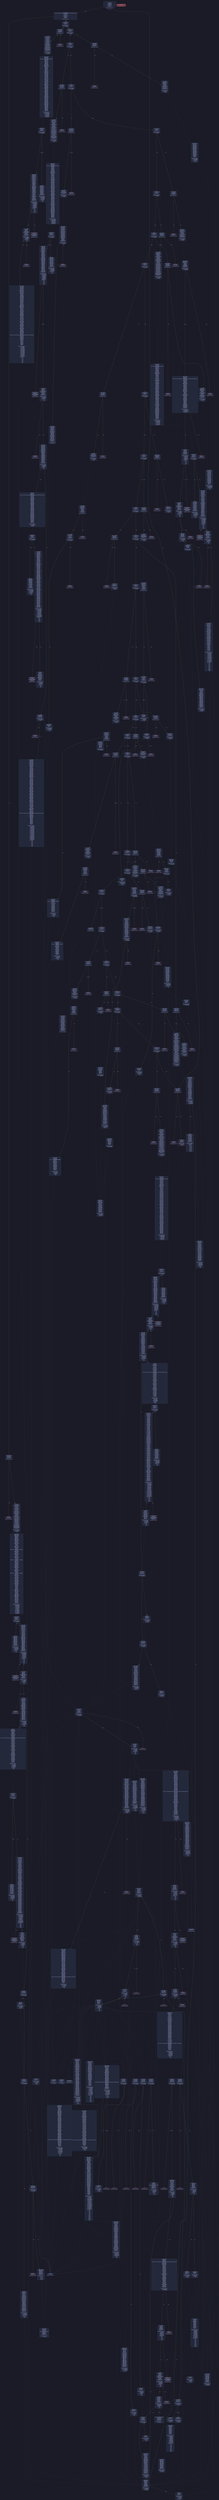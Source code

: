 digraph G {
    node [shape=box, style="filled, rounded", color="#565f89", fontcolor="#c0caf5", fontname="Helvetica", fillcolor="#24283b"];
    edge [color="#414868", fontcolor="#c0caf5", fontname="Helvetica"];
    bgcolor="#1a1b26";
    0 [ label = "[00] PUSH1 80
[02] PUSH1 40
[04] MSTORE
[05] PUSH1 04
[07] CALLDATASIZE
[08] LT
[09] PUSH2 0153
[0c] JUMPI

Stack size req: 0, sizeΔ: 0
" shape = invhouse]
    1 [ label = "[0d] PUSH4 ffffffff
[12] PUSH29 0100000000000000000000000000000000000000000000000000000000
[30] PUSH1 00
[32] CALLDATALOAD
[33] DIV
[34] AND
[35] PUSH4 0a19b14a
[3a] DUP2
[3b] EQ
[3c] PUSH2 0165
[3f] JUMPI

Stack size req: 0, sizeΔ: 1
"]
    2 [ label = "[40] DUP1
[41] PUSH4 0b927666
[46] EQ
[47] PUSH2 01b6
[4a] JUMPI

Stack size req: 1, sizeΔ: 0
Entry->Op usage:
	0->70:EQ:1
"]
    3 [ label = "[4b] DUP1
[4c] PUSH4 19774d43
[51] EQ
[52] PUSH2 01ea
[55] JUMPI

Stack size req: 1, sizeΔ: 0
Entry->Op usage:
	0->81:EQ:1
"]
    4 [ label = "[56] DUP1
[57] PUSH4 278b8c0e
[5c] EQ
[5d] PUSH2 0220
[60] JUMPI

Stack size req: 1, sizeΔ: 0
Entry->Op usage:
	0->92:EQ:1
"]
    5 [ label = "[61] DUP1
[62] PUSH4 2e1a7d4d
[67] EQ
[68] PUSH2 0261
[6b] JUMPI

Stack size req: 1, sizeΔ: 0
Entry->Op usage:
	0->103:EQ:1
"]
    6 [ label = "[6c] DUP1
[6d] PUSH4 338b5dea
[72] EQ
[73] PUSH2 0279
[76] JUMPI

Stack size req: 1, sizeΔ: 0
Entry->Op usage:
	0->114:EQ:1
"]
    7 [ label = "[77] DUP1
[78] PUSH4 46be96c3
[7d] EQ
[7e] PUSH2 029d
[81] JUMPI

Stack size req: 1, sizeΔ: 0
Entry->Op usage:
	0->125:EQ:1
"]
    8 [ label = "[82] DUP1
[83] PUSH4 508493bc
[88] EQ
[89] PUSH2 02e8
[8c] JUMPI

Stack size req: 1, sizeΔ: 0
Entry->Op usage:
	0->136:EQ:1
"]
    9 [ label = "[8d] DUP1
[8e] PUSH4 54d03b5c
[93] EQ
[94] PUSH2 030f
[97] JUMPI

Stack size req: 1, sizeΔ: 0
Entry->Op usage:
	0->147:EQ:1
"]
    10 [ label = "[98] DUP1
[99] PUSH4 57786394
[9e] EQ
[9f] PUSH2 0327
[a2] JUMPI

Stack size req: 1, sizeΔ: 0
Entry->Op usage:
	0->158:EQ:1
"]
    11 [ label = "[a3] DUP1
[a4] PUSH4 5e1d7ae4
[a9] EQ
[aa] PUSH2 033c
[ad] JUMPI

Stack size req: 1, sizeΔ: 0
Entry->Op usage:
	0->169:EQ:1
"]
    12 [ label = "[ae] DUP1
[af] PUSH4 65e17c9d
[b4] EQ
[b5] PUSH2 0354
[b8] JUMPI

Stack size req: 1, sizeΔ: 0
Entry->Op usage:
	0->180:EQ:1
"]
    13 [ label = "[b9] DUP1
[ba] PUSH4 6c86888b
[bf] EQ
[c0] PUSH2 0385
[c3] JUMPI

Stack size req: 1, sizeΔ: 0
Entry->Op usage:
	0->191:EQ:1
"]
    14 [ label = "[c4] DUP1
[c5] PUSH4 71ffcb16
[ca] EQ
[cb] PUSH2 03f3
[ce] JUMPI

Stack size req: 1, sizeΔ: 0
Entry->Op usage:
	0->202:EQ:1
"]
    15 [ label = "[cf] DUP1
[d0] PUSH4 731c2f81
[d5] EQ
[d6] PUSH2 0414
[d9] JUMPI

Stack size req: 1, sizeΔ: 0
Entry->Op usage:
	0->213:EQ:1
"]
    16 [ label = "[da] DUP1
[db] PUSH4 8823a9c0
[e0] EQ
[e1] PUSH2 0429
[e4] JUMPI

Stack size req: 1, sizeΔ: 0
Entry->Op usage:
	0->224:EQ:1
"]
    17 [ label = "[e5] DUP1
[e6] PUSH4 8f283970
[eb] EQ
[ec] PUSH2 0441
[ef] JUMPI

Stack size req: 1, sizeΔ: 0
Entry->Op usage:
	0->235:EQ:1
"]
    18 [ label = "[f0] DUP1
[f1] PUSH4 9e281a98
[f6] EQ
[f7] PUSH2 0462
[fa] JUMPI

Stack size req: 1, sizeΔ: 0
Entry->Op usage:
	0->246:EQ:1
"]
    19 [ label = "[fb] DUP1
[fc] PUSH4 bb5f4629
[0101] EQ
[0102] PUSH2 0486
[0105] JUMPI

Stack size req: 1, sizeΔ: 0
Entry->Op usage:
	0->257:EQ:1
"]
    20 [ label = "[0106] DUP1
[0107] PUSH4 c281309e
[010c] EQ
[010d] PUSH2 04aa
[0110] JUMPI

Stack size req: 1, sizeΔ: 0
Entry->Op usage:
	0->268:EQ:1
"]
    21 [ label = "[0111] DUP1
[0112] PUSH4 d0e30db0
[0117] EQ
[0118] PUSH2 04bf
[011b] JUMPI

Stack size req: 1, sizeΔ: 0
Entry->Op usage:
	0->279:EQ:1
"]
    22 [ label = "[011c] DUP1
[011d] PUSH4 e8f6bc2e
[0122] EQ
[0123] PUSH2 04c7
[0126] JUMPI

Stack size req: 1, sizeΔ: 0
Entry->Op usage:
	0->290:EQ:1
"]
    23 [ label = "[0127] DUP1
[0128] PUSH4 f3412942
[012d] EQ
[012e] PUSH2 04e8
[0131] JUMPI

Stack size req: 1, sizeΔ: 0
Entry->Op usage:
	0->301:EQ:1
"]
    24 [ label = "[0132] DUP1
[0133] PUSH4 f7888aec
[0138] EQ
[0139] PUSH2 04fd
[013c] JUMPI

Stack size req: 1, sizeΔ: 0
Entry->Op usage:
	0->312:EQ:1
"]
    25 [ label = "[013d] DUP1
[013e] PUSH4 f851a440
[0143] EQ
[0144] PUSH2 0524
[0147] JUMPI

Stack size req: 1, sizeΔ: 0
Entry->Op usage:
	0->323:EQ:1
"]
    26 [ label = "[0148] DUP1
[0149] PUSH4 fb6e155f
[014e] EQ
[014f] PUSH2 0539
[0152] JUMPI

Stack size req: 1, sizeΔ: 0
Entry->Op usage:
	0->334:EQ:1
"]
    27 [ label = "[0153] JUMPDEST
[0154] CALLVALUE
[0155] DUP1
[0156] ISZERO
[0157] PUSH2 015f
[015a] JUMPI

Stack size req: 0, sizeΔ: 1
"]
    28 [ label = "[015b] PUSH1 00
[015d] DUP1
[015e] REVERT

Stack size req: 0, sizeΔ: 0
" color = "red"]
    29 [ label = "[015f] JUMPDEST
[0160] POP
[0161] PUSH1 00
[0163] DUP1
[0164] REVERT

Stack size req: 1, sizeΔ: -1
Entry->Op usage:
	0->352:POP:0
Entry->Exit:
	0->😵
" color = "red"]
    30 [ label = "[0165] JUMPDEST
[0166] CALLVALUE
[0167] DUP1
[0168] ISZERO
[0169] PUSH2 0171
[016c] JUMPI

Stack size req: 0, sizeΔ: 1
"]
    31 [ label = "[016d] PUSH1 00
[016f] DUP1
[0170] REVERT

Stack size req: 0, sizeΔ: 0
" color = "red"]
    32 [ label = "[0171] JUMPDEST
[0172] POP
[0173] PUSH2 01b4
[0176] PUSH1 01
[0178] PUSH1 a0
[017a] PUSH1 02
[017c] EXP
[017d] SUB
[017e] PUSH1 04
[0180] CALLDATALOAD
[0181] DUP2
[0182] AND
[0183] SWAP1
[0184] PUSH1 24
[0186] CALLDATALOAD
[0187] SWAP1
[0188] PUSH1 44
[018a] CALLDATALOAD
[018b] DUP2
[018c] AND
[018d] SWAP1
[018e] PUSH1 64
[0190] CALLDATALOAD
[0191] SWAP1
[0192] PUSH1 84
[0194] CALLDATALOAD
[0195] SWAP1
[0196] PUSH1 a4
[0198] CALLDATALOAD
[0199] SWAP1
[019a] PUSH1 c4
[019c] CALLDATALOAD
[019d] AND
[019e] PUSH1 ff
[01a0] PUSH1 e4
[01a2] CALLDATALOAD
[01a3] AND
[01a4] PUSH2 0104
[01a7] CALLDATALOAD
[01a8] PUSH2 0124
[01ab] CALLDATALOAD
[01ac] PUSH2 0144
[01af] CALLDATALOAD
[01b0] PUSH2 0584
[01b3] JUMP

Stack size req: 1, sizeΔ: 11
Entry->Op usage:
	0->370:POP:0
Entry->Exit:
	0->😵
"]
    33 [ label = "[01b4] JUMPDEST
[01b5] STOP

Stack size req: 0, sizeΔ: 0
" color = "darkblue"]
    34 [ label = "[01b6] JUMPDEST
[01b7] CALLVALUE
[01b8] DUP1
[01b9] ISZERO
[01ba] PUSH2 01c2
[01bd] JUMPI

Stack size req: 0, sizeΔ: 1
"]
    35 [ label = "[01be] PUSH1 00
[01c0] DUP1
[01c1] REVERT

Stack size req: 0, sizeΔ: 0
" color = "red"]
    36 [ label = "[01c2] JUMPDEST
[01c3] POP
[01c4] PUSH2 01b4
[01c7] PUSH1 01
[01c9] PUSH1 a0
[01cb] PUSH1 02
[01cd] EXP
[01ce] SUB
[01cf] PUSH1 04
[01d1] CALLDATALOAD
[01d2] DUP2
[01d3] AND
[01d4] SWAP1
[01d5] PUSH1 24
[01d7] CALLDATALOAD
[01d8] SWAP1
[01d9] PUSH1 44
[01db] CALLDATALOAD
[01dc] AND
[01dd] PUSH1 64
[01df] CALLDATALOAD
[01e0] PUSH1 84
[01e2] CALLDATALOAD
[01e3] PUSH1 a4
[01e5] CALLDATALOAD
[01e6] PUSH2 093d
[01e9] JUMP

Stack size req: 1, sizeΔ: 6
Entry->Op usage:
	0->451:POP:0
Entry->Exit:
	0->😵
"]
    37 [ label = "[01ea] JUMPDEST
[01eb] CALLVALUE
[01ec] DUP1
[01ed] ISZERO
[01ee] PUSH2 01f6
[01f1] JUMPI

Stack size req: 0, sizeΔ: 1
"]
    38 [ label = "[01f2] PUSH1 00
[01f4] DUP1
[01f5] REVERT

Stack size req: 0, sizeΔ: 0
" color = "red"]
    39 [ label = "[01f6] JUMPDEST
[01f7] POP
[01f8] PUSH2 020e
[01fb] PUSH1 01
[01fd] PUSH1 a0
[01ff] PUSH1 02
[0201] EXP
[0202] SUB
[0203] PUSH1 04
[0205] CALLDATALOAD
[0206] AND
[0207] PUSH1 24
[0209] CALLDATALOAD
[020a] PUSH2 0ac9
[020d] JUMP

Stack size req: 1, sizeΔ: 2
Entry->Op usage:
	0->503:POP:0
Entry->Exit:
	0->😵
"]
    40 [ label = "[020e] JUMPDEST
[020f] PUSH1 40
[0211] DUP1
[0212] MLOAD
[0213] SWAP2
[0214] DUP3
[0215] MSTORE
[0216] MLOAD
[0217] SWAP1
[0218] DUP2
[0219] SWAP1
[021a] SUB
[021b] PUSH1 20
[021d] ADD
[021e] SWAP1
[021f] RETURN

Stack size req: 1, sizeΔ: -1
Entry->Op usage:
	0->533:MSTORE:1
Entry->Exit:
	0->😵
" color = "darkblue"]
    41 [ label = "[0220] JUMPDEST
[0221] CALLVALUE
[0222] DUP1
[0223] ISZERO
[0224] PUSH2 022c
[0227] JUMPI

Stack size req: 0, sizeΔ: 1
"]
    42 [ label = "[0228] PUSH1 00
[022a] DUP1
[022b] REVERT

Stack size req: 0, sizeΔ: 0
" color = "red"]
    43 [ label = "[022c] JUMPDEST
[022d] POP
[022e] PUSH2 01b4
[0231] PUSH1 01
[0233] PUSH1 a0
[0235] PUSH1 02
[0237] EXP
[0238] SUB
[0239] PUSH1 04
[023b] CALLDATALOAD
[023c] DUP2
[023d] AND
[023e] SWAP1
[023f] PUSH1 24
[0241] CALLDATALOAD
[0242] SWAP1
[0243] PUSH1 44
[0245] CALLDATALOAD
[0246] AND
[0247] PUSH1 64
[0249] CALLDATALOAD
[024a] PUSH1 84
[024c] CALLDATALOAD
[024d] PUSH1 a4
[024f] CALLDATALOAD
[0250] PUSH1 ff
[0252] PUSH1 c4
[0254] CALLDATALOAD
[0255] AND
[0256] PUSH1 e4
[0258] CALLDATALOAD
[0259] PUSH2 0104
[025c] CALLDATALOAD
[025d] PUSH2 0ae6
[0260] JUMP

Stack size req: 1, sizeΔ: 9
Entry->Op usage:
	0->557:POP:0
Entry->Exit:
	0->😵
"]
    44 [ label = "[0261] JUMPDEST
[0262] CALLVALUE
[0263] DUP1
[0264] ISZERO
[0265] PUSH2 026d
[0268] JUMPI

Stack size req: 0, sizeΔ: 1
"]
    45 [ label = "[0269] PUSH1 00
[026b] DUP1
[026c] REVERT

Stack size req: 0, sizeΔ: 0
" color = "red"]
    46 [ label = "[026d] JUMPDEST
[026e] POP
[026f] PUSH2 01b4
[0272] PUSH1 04
[0274] CALLDATALOAD
[0275] PUSH2 0dc1
[0278] JUMP

Stack size req: 1, sizeΔ: 1
Entry->Op usage:
	0->622:POP:0
Entry->Exit:
	0->😵
"]
    47 [ label = "[0279] JUMPDEST
[027a] CALLVALUE
[027b] DUP1
[027c] ISZERO
[027d] PUSH2 0285
[0280] JUMPI

Stack size req: 0, sizeΔ: 1
"]
    48 [ label = "[0281] PUSH1 00
[0283] DUP1
[0284] REVERT

Stack size req: 0, sizeΔ: 0
" color = "red"]
    49 [ label = "[0285] JUMPDEST
[0286] POP
[0287] PUSH2 01b4
[028a] PUSH1 01
[028c] PUSH1 a0
[028e] PUSH1 02
[0290] EXP
[0291] SUB
[0292] PUSH1 04
[0294] CALLDATALOAD
[0295] AND
[0296] PUSH1 24
[0298] CALLDATALOAD
[0299] PUSH2 0ebc
[029c] JUMP

Stack size req: 1, sizeΔ: 2
Entry->Op usage:
	0->646:POP:0
Entry->Exit:
	0->😵
"]
    50 [ label = "[029d] JUMPDEST
[029e] CALLVALUE
[029f] DUP1
[02a0] ISZERO
[02a1] PUSH2 02a9
[02a4] JUMPI

Stack size req: 0, sizeΔ: 1
"]
    51 [ label = "[02a5] PUSH1 00
[02a7] DUP1
[02a8] REVERT

Stack size req: 0, sizeΔ: 0
" color = "red"]
    52 [ label = "[02a9] JUMPDEST
[02aa] POP
[02ab] PUSH2 020e
[02ae] PUSH1 01
[02b0] PUSH1 a0
[02b2] PUSH1 02
[02b4] EXP
[02b5] SUB
[02b6] PUSH1 04
[02b8] CALLDATALOAD
[02b9] DUP2
[02ba] AND
[02bb] SWAP1
[02bc] PUSH1 24
[02be] CALLDATALOAD
[02bf] SWAP1
[02c0] PUSH1 44
[02c2] CALLDATALOAD
[02c3] DUP2
[02c4] AND
[02c5] SWAP1
[02c6] PUSH1 64
[02c8] CALLDATALOAD
[02c9] SWAP1
[02ca] PUSH1 84
[02cc] CALLDATALOAD
[02cd] SWAP1
[02ce] PUSH1 a4
[02d0] CALLDATALOAD
[02d1] SWAP1
[02d2] PUSH1 c4
[02d4] CALLDATALOAD
[02d5] AND
[02d6] PUSH1 ff
[02d8] PUSH1 e4
[02da] CALLDATALOAD
[02db] AND
[02dc] PUSH2 0104
[02df] CALLDATALOAD
[02e0] PUSH2 0124
[02e3] CALLDATALOAD
[02e4] PUSH2 1017
[02e7] JUMP

Stack size req: 1, sizeΔ: 10
Entry->Op usage:
	0->682:POP:0
Entry->Exit:
	0->😵
"]
    53 [ label = "[02e8] JUMPDEST
[02e9] CALLVALUE
[02ea] DUP1
[02eb] ISZERO
[02ec] PUSH2 02f4
[02ef] JUMPI

Stack size req: 0, sizeΔ: 1
"]
    54 [ label = "[02f0] PUSH1 00
[02f2] DUP1
[02f3] REVERT

Stack size req: 0, sizeΔ: 0
" color = "red"]
    55 [ label = "[02f4] JUMPDEST
[02f5] POP
[02f6] PUSH2 020e
[02f9] PUSH1 01
[02fb] PUSH1 a0
[02fd] PUSH1 02
[02ff] EXP
[0300] SUB
[0301] PUSH1 04
[0303] CALLDATALOAD
[0304] DUP2
[0305] AND
[0306] SWAP1
[0307] PUSH1 24
[0309] CALLDATALOAD
[030a] AND
[030b] PUSH2 1144
[030e] JUMP

Stack size req: 1, sizeΔ: 2
Entry->Op usage:
	0->757:POP:0
Entry->Exit:
	0->😵
"]
    56 [ label = "[030f] JUMPDEST
[0310] CALLVALUE
[0311] DUP1
[0312] ISZERO
[0313] PUSH2 031b
[0316] JUMPI

Stack size req: 0, sizeΔ: 1
"]
    57 [ label = "[0317] PUSH1 00
[0319] DUP1
[031a] REVERT

Stack size req: 0, sizeΔ: 0
" color = "red"]
    58 [ label = "[031b] JUMPDEST
[031c] POP
[031d] PUSH2 01b4
[0320] PUSH1 04
[0322] CALLDATALOAD
[0323] PUSH2 1161
[0326] JUMP

Stack size req: 1, sizeΔ: 1
Entry->Op usage:
	0->796:POP:0
Entry->Exit:
	0->😵
"]
    59 [ label = "[0327] JUMPDEST
[0328] CALLVALUE
[0329] DUP1
[032a] ISZERO
[032b] PUSH2 0333
[032e] JUMPI

Stack size req: 0, sizeΔ: 1
"]
    60 [ label = "[032f] PUSH1 00
[0331] DUP1
[0332] REVERT

Stack size req: 0, sizeΔ: 0
" color = "red"]
    61 [ label = "[0333] JUMPDEST
[0334] POP
[0335] PUSH2 020e
[0338] PUSH2 118c
[033b] JUMP

Stack size req: 1, sizeΔ: 0
Entry->Op usage:
	0->820:POP:0
Entry->Exit:
	0->😵
"]
    62 [ label = "[033c] JUMPDEST
[033d] CALLVALUE
[033e] DUP1
[033f] ISZERO
[0340] PUSH2 0348
[0343] JUMPI

Stack size req: 0, sizeΔ: 1
"]
    63 [ label = "[0344] PUSH1 00
[0346] DUP1
[0347] REVERT

Stack size req: 0, sizeΔ: 0
" color = "red"]
    64 [ label = "[0348] JUMPDEST
[0349] POP
[034a] PUSH2 01b4
[034d] PUSH1 04
[034f] CALLDATALOAD
[0350] PUSH2 1192
[0353] JUMP

Stack size req: 1, sizeΔ: 1
Entry->Op usage:
	0->841:POP:0
Entry->Exit:
	0->😵
"]
    65 [ label = "[0354] JUMPDEST
[0355] CALLVALUE
[0356] DUP1
[0357] ISZERO
[0358] PUSH2 0360
[035b] JUMPI

Stack size req: 0, sizeΔ: 1
"]
    66 [ label = "[035c] PUSH1 00
[035e] DUP1
[035f] REVERT

Stack size req: 0, sizeΔ: 0
" color = "red"]
    67 [ label = "[0360] JUMPDEST
[0361] POP
[0362] PUSH2 0369
[0365] PUSH2 11c9
[0368] JUMP

Stack size req: 1, sizeΔ: 0
Entry->Op usage:
	0->865:POP:0
Entry->Exit:
	0->😵
"]
    68 [ label = "[0369] JUMPDEST
[036a] PUSH1 40
[036c] DUP1
[036d] MLOAD
[036e] PUSH1 01
[0370] PUSH1 a0
[0372] PUSH1 02
[0374] EXP
[0375] SUB
[0376] SWAP1
[0377] SWAP3
[0378] AND
[0379] DUP3
[037a] MSTORE
[037b] MLOAD
[037c] SWAP1
[037d] DUP2
[037e] SWAP1
[037f] SUB
[0380] PUSH1 20
[0382] ADD
[0383] SWAP1
[0384] RETURN

Stack size req: 1, sizeΔ: -1
Entry->Op usage:
	0->888:AND:0
	0->890:MSTORE:1
Entry->Exit:
	0->😵
" color = "darkblue"]
    69 [ label = "[0385] JUMPDEST
[0386] CALLVALUE
[0387] DUP1
[0388] ISZERO
[0389] PUSH2 0391
[038c] JUMPI

Stack size req: 0, sizeΔ: 1
"]
    70 [ label = "[038d] PUSH1 00
[038f] DUP1
[0390] REVERT

Stack size req: 0, sizeΔ: 0
" color = "red"]
    71 [ label = "[0391] JUMPDEST
[0392] POP
[0393] PUSH2 03df
[0396] PUSH1 01
[0398] PUSH1 a0
[039a] PUSH1 02
[039c] EXP
[039d] SUB
[039e] PUSH1 04
[03a0] CALLDATALOAD
[03a1] DUP2
[03a2] AND
[03a3] SWAP1
[03a4] PUSH1 24
[03a6] CALLDATALOAD
[03a7] SWAP1
[03a8] PUSH1 44
[03aa] CALLDATALOAD
[03ab] DUP2
[03ac] AND
[03ad] SWAP1
[03ae] PUSH1 64
[03b0] CALLDATALOAD
[03b1] SWAP1
[03b2] PUSH1 84
[03b4] CALLDATALOAD
[03b5] SWAP1
[03b6] PUSH1 a4
[03b8] CALLDATALOAD
[03b9] SWAP1
[03ba] PUSH1 c4
[03bc] CALLDATALOAD
[03bd] DUP2
[03be] AND
[03bf] SWAP1
[03c0] PUSH1 ff
[03c2] PUSH1 e4
[03c4] CALLDATALOAD
[03c5] AND
[03c6] SWAP1
[03c7] PUSH2 0104
[03ca] CALLDATALOAD
[03cb] SWAP1
[03cc] PUSH2 0124
[03cf] CALLDATALOAD
[03d0] SWAP1
[03d1] PUSH2 0144
[03d4] CALLDATALOAD
[03d5] SWAP1
[03d6] PUSH2 0164
[03d9] CALLDATALOAD
[03da] AND
[03db] PUSH2 11d8
[03de] JUMP

Stack size req: 1, sizeΔ: 12
Entry->Op usage:
	0->914:POP:0
Entry->Exit:
	0->😵
"]
    72 [ label = "[03df] JUMPDEST
[03e0] PUSH1 40
[03e2] DUP1
[03e3] MLOAD
[03e4] SWAP2
[03e5] ISZERO
[03e6] ISZERO
[03e7] DUP3
[03e8] MSTORE
[03e9] MLOAD
[03ea] SWAP1
[03eb] DUP2
[03ec] SWAP1
[03ed] SUB
[03ee] PUSH1 20
[03f0] ADD
[03f1] SWAP1
[03f2] RETURN

Stack size req: 1, sizeΔ: -1
Entry->Op usage:
	0->997:ISZERO:0
Entry->Exit:
	0->😵
" color = "darkblue"]
    73 [ label = "[03f3] JUMPDEST
[03f4] CALLVALUE
[03f5] DUP1
[03f6] ISZERO
[03f7] PUSH2 03ff
[03fa] JUMPI

Stack size req: 0, sizeΔ: 1
"]
    74 [ label = "[03fb] PUSH1 00
[03fd] DUP1
[03fe] REVERT

Stack size req: 0, sizeΔ: 0
" color = "red"]
    75 [ label = "[03ff] JUMPDEST
[0400] POP
[0401] PUSH2 01b4
[0404] PUSH1 01
[0406] PUSH1 a0
[0408] PUSH1 02
[040a] EXP
[040b] SUB
[040c] PUSH1 04
[040e] CALLDATALOAD
[040f] AND
[0410] PUSH2 1242
[0413] JUMP

Stack size req: 1, sizeΔ: 1
Entry->Op usage:
	0->1024:POP:0
Entry->Exit:
	0->😵
"]
    76 [ label = "[0414] JUMPDEST
[0415] CALLVALUE
[0416] DUP1
[0417] ISZERO
[0418] PUSH2 0420
[041b] JUMPI

Stack size req: 0, sizeΔ: 1
"]
    77 [ label = "[041c] PUSH1 00
[041e] DUP1
[041f] REVERT

Stack size req: 0, sizeΔ: 0
" color = "red"]
    78 [ label = "[0420] JUMPDEST
[0421] POP
[0422] PUSH2 020e
[0425] PUSH2 1288
[0428] JUMP

Stack size req: 1, sizeΔ: 0
Entry->Op usage:
	0->1057:POP:0
Entry->Exit:
	0->😵
"]
    79 [ label = "[0429] JUMPDEST
[042a] CALLVALUE
[042b] DUP1
[042c] ISZERO
[042d] PUSH2 0435
[0430] JUMPI

Stack size req: 0, sizeΔ: 1
"]
    80 [ label = "[0431] PUSH1 00
[0433] DUP1
[0434] REVERT

Stack size req: 0, sizeΔ: 0
" color = "red"]
    81 [ label = "[0435] JUMPDEST
[0436] POP
[0437] PUSH2 01b4
[043a] PUSH1 04
[043c] CALLDATALOAD
[043d] PUSH2 128e
[0440] JUMP

Stack size req: 1, sizeΔ: 1
Entry->Op usage:
	0->1078:POP:0
Entry->Exit:
	0->😵
"]
    82 [ label = "[0441] JUMPDEST
[0442] CALLVALUE
[0443] DUP1
[0444] ISZERO
[0445] PUSH2 044d
[0448] JUMPI

Stack size req: 0, sizeΔ: 1
"]
    83 [ label = "[0449] PUSH1 00
[044b] DUP1
[044c] REVERT

Stack size req: 0, sizeΔ: 0
" color = "red"]
    84 [ label = "[044d] JUMPDEST
[044e] POP
[044f] PUSH2 01b4
[0452] PUSH1 01
[0454] PUSH1 a0
[0456] PUSH1 02
[0458] EXP
[0459] SUB
[045a] PUSH1 04
[045c] CALLDATALOAD
[045d] AND
[045e] PUSH2 12c5
[0461] JUMP

Stack size req: 1, sizeΔ: 1
Entry->Op usage:
	0->1102:POP:0
Entry->Exit:
	0->😵
"]
    85 [ label = "[0462] JUMPDEST
[0463] CALLVALUE
[0464] DUP1
[0465] ISZERO
[0466] PUSH2 046e
[0469] JUMPI

Stack size req: 0, sizeΔ: 1
"]
    86 [ label = "[046a] PUSH1 00
[046c] DUP1
[046d] REVERT

Stack size req: 0, sizeΔ: 0
" color = "red"]
    87 [ label = "[046e] JUMPDEST
[046f] POP
[0470] PUSH2 01b4
[0473] PUSH1 01
[0475] PUSH1 a0
[0477] PUSH1 02
[0479] EXP
[047a] SUB
[047b] PUSH1 04
[047d] CALLDATALOAD
[047e] AND
[047f] PUSH1 24
[0481] CALLDATALOAD
[0482] PUSH2 130b
[0485] JUMP

Stack size req: 1, sizeΔ: 2
Entry->Op usage:
	0->1135:POP:0
Entry->Exit:
	0->😵
"]
    88 [ label = "[0486] JUMPDEST
[0487] CALLVALUE
[0488] DUP1
[0489] ISZERO
[048a] PUSH2 0492
[048d] JUMPI

Stack size req: 0, sizeΔ: 1
"]
    89 [ label = "[048e] PUSH1 00
[0490] DUP1
[0491] REVERT

Stack size req: 0, sizeΔ: 0
" color = "red"]
    90 [ label = "[0492] JUMPDEST
[0493] POP
[0494] PUSH2 03df
[0497] PUSH1 01
[0499] PUSH1 a0
[049b] PUSH1 02
[049d] EXP
[049e] SUB
[049f] PUSH1 04
[04a1] CALLDATALOAD
[04a2] AND
[04a3] PUSH1 24
[04a5] CALLDATALOAD
[04a6] PUSH2 14a6
[04a9] JUMP

Stack size req: 1, sizeΔ: 2
Entry->Op usage:
	0->1171:POP:0
Entry->Exit:
	0->😵
"]
    91 [ label = "[04aa] JUMPDEST
[04ab] CALLVALUE
[04ac] DUP1
[04ad] ISZERO
[04ae] PUSH2 04b6
[04b1] JUMPI

Stack size req: 0, sizeΔ: 1
"]
    92 [ label = "[04b2] PUSH1 00
[04b4] DUP1
[04b5] REVERT

Stack size req: 0, sizeΔ: 0
" color = "red"]
    93 [ label = "[04b6] JUMPDEST
[04b7] POP
[04b8] PUSH2 020e
[04bb] PUSH2 14c6
[04be] JUMP

Stack size req: 1, sizeΔ: 0
Entry->Op usage:
	0->1207:POP:0
Entry->Exit:
	0->😵
"]
    94 [ label = "[04bf] JUMPDEST
[04c0] PUSH2 01b4
[04c3] PUSH2 14cc
[04c6] JUMP

Stack size req: 0, sizeΔ: 1
"]
    95 [ label = "[04c7] JUMPDEST
[04c8] CALLVALUE
[04c9] DUP1
[04ca] ISZERO
[04cb] PUSH2 04d3
[04ce] JUMPI

Stack size req: 0, sizeΔ: 1
"]
    96 [ label = "[04cf] PUSH1 00
[04d1] DUP1
[04d2] REVERT

Stack size req: 0, sizeΔ: 0
" color = "red"]
    97 [ label = "[04d3] JUMPDEST
[04d4] POP
[04d5] PUSH2 01b4
[04d8] PUSH1 01
[04da] PUSH1 a0
[04dc] PUSH1 02
[04de] EXP
[04df] SUB
[04e0] PUSH1 04
[04e2] CALLDATALOAD
[04e3] AND
[04e4] PUSH2 155b
[04e7] JUMP

Stack size req: 1, sizeΔ: 1
Entry->Op usage:
	0->1236:POP:0
Entry->Exit:
	0->😵
"]
    98 [ label = "[04e8] JUMPDEST
[04e9] CALLVALUE
[04ea] DUP1
[04eb] ISZERO
[04ec] PUSH2 04f4
[04ef] JUMPI

Stack size req: 0, sizeΔ: 1
"]
    99 [ label = "[04f0] PUSH1 00
[04f2] DUP1
[04f3] REVERT

Stack size req: 0, sizeΔ: 0
" color = "red"]
    100 [ label = "[04f4] JUMPDEST
[04f5] POP
[04f6] PUSH2 0369
[04f9] PUSH2 15a1
[04fc] JUMP

Stack size req: 1, sizeΔ: 0
Entry->Op usage:
	0->1269:POP:0
Entry->Exit:
	0->😵
"]
    101 [ label = "[04fd] JUMPDEST
[04fe] CALLVALUE
[04ff] DUP1
[0500] ISZERO
[0501] PUSH2 0509
[0504] JUMPI

Stack size req: 0, sizeΔ: 1
"]
    102 [ label = "[0505] PUSH1 00
[0507] DUP1
[0508] REVERT

Stack size req: 0, sizeΔ: 0
" color = "red"]
    103 [ label = "[0509] JUMPDEST
[050a] POP
[050b] PUSH2 020e
[050e] PUSH1 01
[0510] PUSH1 a0
[0512] PUSH1 02
[0514] EXP
[0515] SUB
[0516] PUSH1 04
[0518] CALLDATALOAD
[0519] DUP2
[051a] AND
[051b] SWAP1
[051c] PUSH1 24
[051e] CALLDATALOAD
[051f] AND
[0520] PUSH2 15b0
[0523] JUMP

Stack size req: 1, sizeΔ: 2
Entry->Op usage:
	0->1290:POP:0
Entry->Exit:
	0->😵
"]
    104 [ label = "[0524] JUMPDEST
[0525] CALLVALUE
[0526] DUP1
[0527] ISZERO
[0528] PUSH2 0530
[052b] JUMPI

Stack size req: 0, sizeΔ: 1
"]
    105 [ label = "[052c] PUSH1 00
[052e] DUP1
[052f] REVERT

Stack size req: 0, sizeΔ: 0
" color = "red"]
    106 [ label = "[0530] JUMPDEST
[0531] POP
[0532] PUSH2 0369
[0535] PUSH2 15db
[0538] JUMP

Stack size req: 1, sizeΔ: 0
Entry->Op usage:
	0->1329:POP:0
Entry->Exit:
	0->😵
"]
    107 [ label = "[0539] JUMPDEST
[053a] CALLVALUE
[053b] DUP1
[053c] ISZERO
[053d] PUSH2 0545
[0540] JUMPI

Stack size req: 0, sizeΔ: 1
"]
    108 [ label = "[0541] PUSH1 00
[0543] DUP1
[0544] REVERT

Stack size req: 0, sizeΔ: 0
" color = "red"]
    109 [ label = "[0545] JUMPDEST
[0546] POP
[0547] PUSH2 020e
[054a] PUSH1 01
[054c] PUSH1 a0
[054e] PUSH1 02
[0550] EXP
[0551] SUB
[0552] PUSH1 04
[0554] CALLDATALOAD
[0555] DUP2
[0556] AND
[0557] SWAP1
[0558] PUSH1 24
[055a] CALLDATALOAD
[055b] SWAP1
[055c] PUSH1 44
[055e] CALLDATALOAD
[055f] DUP2
[0560] AND
[0561] SWAP1
[0562] PUSH1 64
[0564] CALLDATALOAD
[0565] SWAP1
[0566] PUSH1 84
[0568] CALLDATALOAD
[0569] SWAP1
[056a] PUSH1 a4
[056c] CALLDATALOAD
[056d] SWAP1
[056e] PUSH1 c4
[0570] CALLDATALOAD
[0571] AND
[0572] PUSH1 ff
[0574] PUSH1 e4
[0576] CALLDATALOAD
[0577] AND
[0578] PUSH2 0104
[057b] CALLDATALOAD
[057c] PUSH2 0124
[057f] CALLDATALOAD
[0580] PUSH2 15ea
[0583] JUMP

Stack size req: 1, sizeΔ: 10
Entry->Op usage:
	0->1350:POP:0
Entry->Exit:
	0->😵
"]
    110 [ label = "[0584] JUMPDEST
[0585] PUSH1 00
[0587] PUSH1 02
[0589] ADDRESS
[058a] DUP14
[058b] DUP14
[058c] DUP14
[058d] DUP14
[058e] DUP14
[058f] DUP14
[0590] PUSH1 40
[0592] MLOAD
[0593] PUSH1 20
[0595] ADD
[0596] DUP1
[0597] DUP9
[0598] PUSH1 01
[059a] PUSH1 a0
[059c] PUSH1 02
[059e] EXP
[059f] SUB
[05a0] AND
[05a1] PUSH1 01
[05a3] PUSH1 a0
[05a5] PUSH1 02
[05a7] EXP
[05a8] SUB
[05a9] AND
[05aa] PUSH13 01000000000000000000000000
[05b8] MUL
[05b9] DUP2
[05ba] MSTORE
[05bb] PUSH1 14
[05bd] ADD
[05be] DUP8
[05bf] PUSH1 01
[05c1] PUSH1 a0
[05c3] PUSH1 02
[05c5] EXP
[05c6] SUB
[05c7] AND
[05c8] PUSH1 01
[05ca] PUSH1 a0
[05cc] PUSH1 02
[05ce] EXP
[05cf] SUB
[05d0] AND
[05d1] PUSH13 01000000000000000000000000
[05df] MUL
[05e0] DUP2
[05e1] MSTORE
[05e2] PUSH1 14
[05e4] ADD
[05e5] DUP7
[05e6] DUP2
[05e7] MSTORE
[05e8] PUSH1 20
[05ea] ADD
[05eb] DUP6
[05ec] PUSH1 01
[05ee] PUSH1 a0
[05f0] PUSH1 02
[05f2] EXP
[05f3] SUB
[05f4] AND
[05f5] PUSH1 01
[05f7] PUSH1 a0
[05f9] PUSH1 02
[05fb] EXP
[05fc] SUB
[05fd] AND
[05fe] PUSH13 01000000000000000000000000
[060c] MUL
[060d] DUP2
[060e] MSTORE
[060f] PUSH1 14
[0611] ADD
[0612] DUP5
[0613] DUP2
[0614] MSTORE
[0615] PUSH1 20
[0617] ADD
[0618] DUP4
[0619] DUP2
[061a] MSTORE
[061b] PUSH1 20
[061d] ADD
[061e] DUP3
[061f] DUP2
[0620] MSTORE
[0621] PUSH1 20
[0623] ADD
[0624] SWAP8
[0625] POP
[0626] POP
[0627] POP
[0628] POP
[0629] POP
[062a] POP
[062b] POP
[062c] POP
[062d] PUSH1 40
[062f] MLOAD
[0630] PUSH1 20
[0632] DUP2
[0633] DUP4
[0634] SUB
[0635] SUB
[0636] DUP2
[0637] MSTORE
[0638] SWAP1
[0639] PUSH1 40
[063b] MSTORE
[063c] PUSH1 40
[063e] MLOAD
[063f] DUP1
[0640] DUP3
[0641] DUP1
[0642] MLOAD
[0643] SWAP1
[0644] PUSH1 20
[0646] ADD
[0647] SWAP1
[0648] DUP1
[0649] DUP4
[064a] DUP4

Stack size req: 11, sizeΔ: 10
Entry->Op usage:
	5->1568:MSTORE:1
	5->1575:POP:0
	6->1562:MSTORE:1
	6->1576:POP:0
	7->1556:MSTORE:1
	7->1577:POP:0
	8->1524:AND:1
	8->1533:AND:1
	8->1548:MUL:1
	8->1578:POP:0
	9->1511:MSTORE:1
	9->1579:POP:0
	10->1479:AND:1
	10->1488:AND:1
	10->1503:MUL:1
	10->1580:POP:0
"]
    111 [ label = "[064b] JUMPDEST
[064c] PUSH1 20
[064e] DUP4
[064f] LT
[0650] PUSH2 066a
[0653] JUMPI

Stack size req: 3, sizeΔ: 0
Entry->Op usage:
	2->1615:LT:0
"]
    112 [ label = "[0654] DUP1
[0655] MLOAD
[0656] DUP3
[0657] MSTORE
[0658] PUSH1 1f
[065a] NOT
[065b] SWAP1
[065c] SWAP3
[065d] ADD
[065e] SWAP2
[065f] PUSH1 20
[0661] SWAP2
[0662] DUP3
[0663] ADD
[0664] SWAP2
[0665] ADD
[0666] PUSH2 064b
[0669] JUMP

Stack size req: 3, sizeΔ: 0
Entry->Op usage:
	0->1621:MLOAD:0
	0->1637:ADD:1
	1->1623:MSTORE:0
	1->1635:ADD:1
	2->1629:ADD:0
Entry->Exit:
	0->😵
	1->😵
	2->😵
"]
    113 [ label = "[066a] JUMPDEST
[066b] MLOAD
[066c] DUP2
[066d] MLOAD
[066e] PUSH1 20
[0670] SWAP4
[0671] DUP5
[0672] SUB
[0673] PUSH2 0100
[0676] EXP
[0677] PUSH1 00
[0679] NOT
[067a] ADD
[067b] DUP1
[067c] NOT
[067d] SWAP1
[067e] SWAP3
[067f] AND
[0680] SWAP2
[0681] AND
[0682] OR
[0683] SWAP1
[0684] MSTORE
[0685] PUSH1 40
[0687] MLOAD
[0688] SWAP2
[0689] SWAP1
[068a] SWAP4
[068b] ADD
[068c] SWAP5
[068d] POP
[068e] SWAP2
[068f] SWAP3
[0690] POP
[0691] POP
[0692] DUP1
[0693] DUP4
[0694] SUB
[0695] DUP2
[0696] PUSH1 00
[0698] DUP7
[0699] GAS
[069a] CALL
[069b] ISZERO
[069c] DUP1
[069d] ISZERO
[069e] PUSH2 06ab
[06a1] JUMPI

Stack size req: 9, sizeΔ: -6
Entry->Op usage:
	0->1643:MLOAD:0
	1->1645:MLOAD:0
	1->1668:MSTORE:0
	2->1650:SUB:1
	3->1675:ADD:1
	4->1681:POP:0
	5->1675:ADD:0
	6->1680:POP:0
	7->1677:POP:0
	8->1690:CALL:1
Entry->Exit:
	0->😵
	1->😵
	2->😵
	3->😵
	4->😵
	5->😵
	6->😵
	7->😵
"]
    114 [ label = "[06a2] RETURNDATASIZE
[06a3] PUSH1 00
[06a5] DUP1
[06a6] RETURNDATACOPY
[06a7] RETURNDATASIZE
[06a8] PUSH1 00
[06aa] REVERT

Stack size req: 0, sizeΔ: 0
" color = "red"]
    115 [ label = "[06ab] JUMPDEST
[06ac] POP
[06ad] POP
[06ae] POP
[06af] PUSH1 40
[06b1] MLOAD
[06b2] RETURNDATASIZE
[06b3] PUSH1 20
[06b5] DUP2
[06b6] LT
[06b7] ISZERO
[06b8] PUSH2 06c0
[06bb] JUMPI

Stack size req: 3, sizeΔ: -1
Entry->Op usage:
	0->1708:POP:0
	1->1709:POP:0
	2->1710:POP:0
Entry->Exit:
	0->😵
	1->😵
	2->😵
"]
    116 [ label = "[06bc] PUSH1 00
[06be] DUP1
[06bf] REVERT

Stack size req: 0, sizeΔ: 0
" color = "red"]
    117 [ label = "[06c0] JUMPDEST
[06c1] POP
[06c2] MLOAD
[06c3] PUSH1 01
[06c5] PUSH1 a0
[06c7] PUSH1 02
[06c9] EXP
[06ca] SUB
[06cb] DUP8
[06cc] AND
[06cd] PUSH1 00
[06cf] SWAP1
[06d0] DUP2
[06d1] MSTORE
[06d2] PUSH1 07
[06d4] PUSH1 20
[06d6] SWAP1
[06d7] DUP2
[06d8] MSTORE
[06d9] PUSH1 40
[06db] DUP1
[06dc] DUP4
[06dd] SHA3
[06de] DUP5
[06df] DUP5
[06e0] MSTORE
[06e1] SWAP1
[06e2] SWAP2
[06e3] MSTORE
[06e4] SWAP1
[06e5] SHA3
[06e6] SLOAD
[06e7] SWAP1
[06e8] SWAP2
[06e9] POP
[06ea] PUSH1 ff
[06ec] AND
[06ed] DUP1
[06ee] PUSH2 080e
[06f1] JUMPI

Stack size req: 8, sizeΔ: -1
Entry->Op usage:
	0->1729:POP:0
	1->1730:MLOAD:0
	2->1769:POP:0
	7->1740:AND:0
	7->1745:MSTORE:1
Entry->Exit:
	0->😵
	1->😵
	2->😵
"]
    118 [ label = "[06f2] POP
[06f3] DUP6
[06f4] PUSH1 01
[06f6] PUSH1 a0
[06f8] PUSH1 02
[06fa] EXP
[06fb] SUB
[06fc] AND
[06fd] PUSH1 01
[06ff] DUP3
[0700] PUSH1 40
[0702] MLOAD
[0703] PUSH1 20
[0705] ADD
[0706] DUP1
[0707] DUP1
[0708] PUSH32 19457468657265756d205369676e6564204d6573736167653a0a333200000000
[0729] DUP2
[072a] MSTORE
[072b] POP
[072c] PUSH1 1c
[072e] ADD
[072f] DUP3
[0730] PUSH1 00
[0732] NOT
[0733] AND
[0734] PUSH1 00
[0736] NOT
[0737] AND
[0738] DUP2
[0739] MSTORE
[073a] PUSH1 20
[073c] ADD
[073d] SWAP2
[073e] POP
[073f] POP
[0740] PUSH1 40
[0742] MLOAD
[0743] PUSH1 20
[0745] DUP2
[0746] DUP4
[0747] SUB
[0748] SUB
[0749] DUP2
[074a] MSTORE
[074b] SWAP1
[074c] PUSH1 40
[074e] MSTORE
[074f] PUSH1 40
[0751] MLOAD
[0752] DUP1
[0753] DUP3
[0754] DUP1
[0755] MLOAD
[0756] SWAP1
[0757] PUSH1 20
[0759] ADD
[075a] SWAP1
[075b] DUP1
[075c] DUP4
[075d] DUP4

Stack size req: 7, sizeΔ: 9
Entry->Op usage:
	0->1778:POP:0
	1->1843:AND:1
	1->1847:AND:1
	1->1849:MSTORE:1
	1->1854:POP:0
	6->1788:AND:1
Entry->Exit:
	0->😵
	6->9, 15
"]
    119 [ label = "[075e] JUMPDEST
[075f] PUSH1 20
[0761] DUP4
[0762] LT
[0763] PUSH2 077d
[0766] JUMPI

Stack size req: 3, sizeΔ: 0
Entry->Op usage:
	2->1890:LT:0
"]
    120 [ label = "[0767] DUP1
[0768] MLOAD
[0769] DUP3
[076a] MSTORE
[076b] PUSH1 1f
[076d] NOT
[076e] SWAP1
[076f] SWAP3
[0770] ADD
[0771] SWAP2
[0772] PUSH1 20
[0774] SWAP2
[0775] DUP3
[0776] ADD
[0777] SWAP2
[0778] ADD
[0779] PUSH2 075e
[077c] JUMP

Stack size req: 3, sizeΔ: 0
Entry->Op usage:
	0->1896:MLOAD:0
	0->1912:ADD:1
	1->1898:MSTORE:0
	1->1910:ADD:1
	2->1904:ADD:0
Entry->Exit:
	0->😵
	1->😵
	2->😵
"]
    121 [ label = "[077d] JUMPDEST
[077e] MLOAD
[077f] DUP2
[0780] MLOAD
[0781] PUSH1 20
[0783] SWAP4
[0784] DUP5
[0785] SUB
[0786] PUSH2 0100
[0789] EXP
[078a] PUSH1 00
[078c] NOT
[078d] ADD
[078e] DUP1
[078f] NOT
[0790] SWAP1
[0791] SWAP3
[0792] AND
[0793] SWAP2
[0794] AND
[0795] OR
[0796] SWAP1
[0797] MSTORE
[0798] PUSH1 40
[079a] DUP1
[079b] MLOAD
[079c] SWAP3
[079d] SWAP1
[079e] SWAP5
[079f] ADD
[07a0] DUP3
[07a1] SWAP1
[07a2] SUB
[07a3] DUP3
[07a4] SHA3
[07a5] PUSH1 00
[07a7] DUP1
[07a8] DUP5
[07a9] MSTORE
[07aa] DUP4
[07ab] DUP4
[07ac] ADD
[07ad] DUP1
[07ae] DUP8
[07af] MSTORE
[07b0] SWAP2
[07b1] SWAP1
[07b2] SWAP2
[07b3] MSTORE
[07b4] PUSH1 ff
[07b6] DUP15
[07b7] AND
[07b8] DUP4
[07b9] DUP7
[07ba] ADD
[07bb] MSTORE
[07bc] PUSH1 60
[07be] DUP4
[07bf] ADD
[07c0] DUP14
[07c1] SWAP1
[07c2] MSTORE
[07c3] PUSH1 80
[07c5] DUP4
[07c6] ADD
[07c7] DUP13
[07c8] SWAP1
[07c9] MSTORE
[07ca] SWAP4
[07cb] MLOAD
[07cc] PUSH1 a0
[07ce] DUP1
[07cf] DUP5
[07d0] ADD
[07d1] SWAP8
[07d2] POP
[07d3] SWAP2
[07d4] SWAP6
[07d5] POP
[07d6] PUSH1 1f
[07d8] NOT
[07d9] DUP2
[07da] ADD
[07db] SWAP5
[07dc] SWAP3
[07dd] DUP2
[07de] SWAP1
[07df] SUB
[07e0] SWAP1
[07e1] SWAP2
[07e2] ADD
[07e3] SWAP3
[07e4] POP
[07e5] SWAP1
[07e6] DUP7
[07e7] GAS
[07e8] CALL
[07e9] ISZERO
[07ea] DUP1
[07eb] ISZERO
[07ec] PUSH2 07f9
[07ef] JUMPI

Stack size req: 15, sizeΔ: -6
Entry->Op usage:
	0->1918:MLOAD:0
	1->1920:MLOAD:0
	1->1943:MSTORE:0
	2->1925:SUB:1
	3->1951:ADD:1
	4->2020:POP:0
	5->1951:ADD:0
	6->2005:POP:0
	7->2002:POP:0
	8->2024:CALL:1
	12->1993:MSTORE:1
	13->1986:MSTORE:1
	14->1975:AND:0
	14->1979:MSTORE:1
Entry->Exit:
	0->😵
	1->😵
	2->😵
	3->😵
	4->😵
	5->😵
	6->😵
	7->😵
"]
    122 [ label = "[07f0] RETURNDATASIZE
[07f1] PUSH1 00
[07f3] DUP1
[07f4] RETURNDATACOPY
[07f5] RETURNDATASIZE
[07f6] PUSH1 00
[07f8] REVERT

Stack size req: 0, sizeΔ: 0
" color = "red"]
    123 [ label = "[07f9] JUMPDEST
[07fa] POP
[07fb] POP
[07fc] POP
[07fd] PUSH1 20
[07ff] PUSH1 40
[0801] MLOAD
[0802] SUB
[0803] MLOAD
[0804] PUSH1 01
[0806] PUSH1 a0
[0808] PUSH1 02
[080a] EXP
[080b] SUB
[080c] AND
[080d] EQ

Stack size req: 4, sizeΔ: -3
Entry->Op usage:
	0->2042:POP:0
	1->2043:POP:0
	2->2044:POP:0
	3->2061:EQ:1
Entry->Exit:
	0->😵
	1->😵
	2->😵
	3->😵
"]
    124 [ label = "[080e] JUMPDEST
[080f] DUP1
[0810] ISZERO
[0811] PUSH2 081a
[0814] JUMPI

Stack size req: 1, sizeΔ: 0
Entry->Op usage:
	0->2064:ISZERO:0
"]
    125 [ label = "[0815] POP
[0816] DUP8
[0817] NUMBER
[0818] GT
[0819] ISZERO

Stack size req: 9, sizeΔ: 0
Entry->Op usage:
	0->2069:POP:0
	8->2072:GT:1
Entry->Exit:
	0->😵
"]
    126 [ label = "[081a] JUMPDEST
[081b] DUP1
[081c] ISZERO
[081d] PUSH2 0854
[0820] JUMPI

Stack size req: 1, sizeΔ: 0
Entry->Op usage:
	0->2076:ISZERO:0
"]
    127 [ label = "[0821] POP
[0822] PUSH1 01
[0824] PUSH1 a0
[0826] PUSH1 02
[0828] EXP
[0829] SUB
[082a] DUP7
[082b] AND
[082c] PUSH1 00
[082e] SWAP1
[082f] DUP2
[0830] MSTORE
[0831] PUSH1 08
[0833] PUSH1 20
[0835] SWAP1
[0836] DUP2
[0837] MSTORE
[0838] PUSH1 40
[083a] DUP1
[083b] DUP4
[083c] SHA3
[083d] DUP5
[083e] DUP5
[083f] MSTORE
[0840] SWAP1
[0841] SWAP2
[0842] MSTORE
[0843] SWAP1
[0844] SHA3
[0845] SLOAD
[0846] DUP12
[0847] SWAP1
[0848] PUSH2 0851
[084b] SWAP1
[084c] DUP5
[084d] PUSH2 1905
[0850] JUMP

Stack size req: 12, sizeΔ: 3
Entry->Op usage:
	0->2081:POP:0
	1->2111:MSTORE:1
	6->2091:AND:0
	6->2096:MSTORE:1
Entry->Exit:
	0->😵
	2->0, 5
	11->3, 14
"]
    128 [ label = "[0851] JUMPDEST
[0852] GT
[0853] ISZERO

Stack size req: 2, sizeΔ: -1
Entry->Op usage:
	0->2130:GT:0
	1->2130:GT:1
Entry->Exit:
	0->😵
	1->😵
"]
    129 [ label = "[0854] JUMPDEST
[0855] ISZERO
[0856] ISZERO
[0857] PUSH2 085f
[085a] JUMPI

Stack size req: 1, sizeΔ: -1
Entry->Op usage:
	0->2133:ISZERO:0
Entry->Exit:
	0->😵
"]
    130 [ label = "[085b] PUSH1 00
[085d] DUP1
[085e] REVERT

Stack size req: 0, sizeΔ: 0
" color = "red"]
    131 [ label = "[085f] JUMPDEST
[0860] PUSH2 086d
[0863] DUP13
[0864] DUP13
[0865] DUP13
[0866] DUP13
[0867] DUP11
[0868] DUP8
[0869] PUSH2 1929
[086c] JUMP

Stack size req: 12, sizeΔ: 7
Entry->Exit:
	1->0, 8
	5->1, 12
	8->2, 15
	9->3, 16
	10->4, 17
	11->5, 18
"]
    132 [ label = "[086d] JUMPDEST
[086e] PUSH1 01
[0870] PUSH1 a0
[0872] PUSH1 02
[0874] EXP
[0875] SUB
[0876] DUP7
[0877] AND
[0878] PUSH1 00
[087a] SWAP1
[087b] DUP2
[087c] MSTORE
[087d] PUSH1 08
[087f] PUSH1 20
[0881] SWAP1
[0882] DUP2
[0883] MSTORE
[0884] PUSH1 40
[0886] DUP1
[0887] DUP4
[0888] SHA3
[0889] DUP5
[088a] DUP5
[088b] MSTORE
[088c] SWAP1
[088d] SWAP2
[088e] MSTORE
[088f] SWAP1
[0890] SHA3
[0891] SLOAD
[0892] PUSH2 089b
[0895] SWAP1
[0896] DUP4
[0897] PUSH2 1905
[089a] JUMP

Stack size req: 6, sizeΔ: 3
Entry->Op usage:
	0->2187:MSTORE:1
	5->2167:AND:0
	5->2172:MSTORE:1
Entry->Exit:
	1->0, 4
"]
    133 [ label = "[089b] JUMPDEST
[089c] PUSH1 01
[089e] PUSH1 a0
[08a0] PUSH1 02
[08a2] EXP
[08a3] SUB
[08a4] DUP8
[08a5] AND
[08a6] PUSH1 00
[08a8] SWAP1
[08a9] DUP2
[08aa] MSTORE
[08ab] PUSH1 08
[08ad] PUSH1 20
[08af] SWAP1
[08b0] DUP2
[08b1] MSTORE
[08b2] PUSH1 40
[08b4] DUP1
[08b5] DUP4
[08b6] SHA3
[08b7] DUP6
[08b8] DUP5
[08b9] MSTORE
[08ba] SWAP1
[08bb] SWAP2
[08bc] MSTORE
[08bd] SWAP1
[08be] SHA3
[08bf] SSTORE
[08c0] PUSH32 6effdda786735d5033bfad5f53e5131abcced9e52be6c507b62d639685fbed6d
[08e1] DUP13
[08e2] DUP4
[08e3] DUP13
[08e4] DUP15
[08e5] DUP14
[08e6] DUP4
[08e7] MUL
[08e8] DUP2
[08e9] ISZERO
[08ea] ISZERO
[08eb] PUSH2 08f0
[08ee] JUMPI

Stack size req: 13, sizeΔ: 5
Entry->Op usage:
	0->2239:SSTORE:1
	1->2233:MSTORE:1
	2->2279:MUL:0
	6->2213:AND:0
	6->2218:MSTORE:1
	9->2279:MUL:1
	11->2281:ISZERO:0
Entry->Exit:
	0->😵
	2->3, 7
	10->2, 15
	11->1, 16
	12->4, 17
"]
    134 [ label = "[08ef] INVALID

Stack size req: 0, sizeΔ: 0
" color = "red"]
    135 [ label = "[08f0] JUMPDEST
[08f1] PUSH1 40
[08f3] DUP1
[08f4] MLOAD
[08f5] PUSH1 01
[08f7] PUSH1 a0
[08f9] PUSH1 02
[08fb] EXP
[08fc] SUB
[08fd] SWAP7
[08fe] DUP8
[08ff] AND
[0900] DUP2
[0901] MSTORE
[0902] PUSH1 20
[0904] DUP2
[0905] ADD
[0906] SWAP6
[0907] SWAP1
[0908] SWAP6
[0909] MSTORE
[090a] SWAP3
[090b] DUP6
[090c] AND
[090d] DUP5
[090e] DUP5
[090f] ADD
[0910] MSTORE
[0911] DIV
[0912] PUSH1 60
[0914] DUP4
[0915] ADD
[0916] MSTORE
[0917] SWAP2
[0918] DUP10
[0919] AND
[091a] PUSH1 80
[091c] DUP3
[091d] ADD
[091e] MSTORE
[091f] CALLER
[0920] PUSH1 a0
[0922] DUP3
[0923] ADD
[0924] MSTORE
[0925] SWAP1
[0926] MLOAD
[0927] SWAP1
[0928] DUP2
[0929] SWAP1
[092a] SUB
[092b] PUSH1 c0
[092d] ADD
[092e] SWAP1
[092f] LOG1
[0930] POP
[0931] POP
[0932] POP
[0933] POP
[0934] POP
[0935] POP
[0936] POP
[0937] POP
[0938] POP
[0939] POP
[093a] POP
[093b] POP
[093c] JUMP
Indirect!

Stack size req: 19, sizeΔ: -19
Entry->Op usage:
	0->2321:DIV:0
	1->2321:DIV:1
	2->2316:AND:1
	2->2320:MSTORE:1
	3->2313:MSTORE:1
	4->2303:AND:1
	4->2305:MSTORE:1
	5->2351:LOG1:2
	6->2352:POP:0
	7->2353:POP:0
	8->2354:POP:0
	9->2355:POP:0
	10->2356:POP:0
	11->2329:AND:0
	11->2334:MSTORE:1
	11->2357:POP:0
	12->2358:POP:0
	13->2359:POP:0
	14->2360:POP:0
	15->2361:POP:0
	16->2362:POP:0
	17->2363:POP:0
	18->2364:JUMP:0
Entry->Exit:
	0->😵
	1->😵
	2->😵
	3->😵
	4->😵
	5->😵
	6->😵
	7->😵
	8->😵
	9->😵
	10->😵
	11->😵
	12->😵
	13->😵
	14->😵
	15->😵
	16->😵
	17->😵
	18->😵
" color = "teal"]
    136 [ label = "[093d] JUMPDEST
[093e] PUSH1 40
[0940] DUP1
[0941] MLOAD
[0942] PUSH13 01000000000000000000000000
[0950] ADDRESS
[0951] DUP2
[0952] MUL
[0953] PUSH1 20
[0955] DUP1
[0956] DUP5
[0957] ADD
[0958] SWAP2
[0959] SWAP1
[095a] SWAP2
[095b] MSTORE
[095c] PUSH1 01
[095e] PUSH1 a0
[0960] PUSH1 02
[0962] EXP
[0963] SUB
[0964] DUP1
[0965] DUP12
[0966] AND
[0967] DUP4
[0968] MUL
[0969] PUSH1 34
[096b] DUP6
[096c] ADD
[096d] MSTORE
[096e] PUSH1 48
[0970] DUP5
[0971] ADD
[0972] DUP11
[0973] SWAP1
[0974] MSTORE
[0975] DUP9
[0976] AND
[0977] SWAP1
[0978] SWAP2
[0979] MUL
[097a] PUSH1 68
[097c] DUP4
[097d] ADD
[097e] MSTORE
[097f] PUSH1 7c
[0981] DUP3
[0982] ADD
[0983] DUP7
[0984] SWAP1
[0985] MSTORE
[0986] PUSH1 9c
[0988] DUP3
[0989] ADD
[098a] DUP6
[098b] SWAP1
[098c] MSTORE
[098d] PUSH1 bc
[098f] DUP1
[0990] DUP4
[0991] ADD
[0992] DUP6
[0993] SWAP1
[0994] MSTORE
[0995] DUP4
[0996] MLOAD
[0997] DUP1
[0998] DUP5
[0999] SUB
[099a] SWAP1
[099b] SWAP2
[099c] ADD
[099d] DUP2
[099e] MSTORE
[099f] PUSH1 dc
[09a1] SWAP1
[09a2] SWAP3
[09a3] ADD
[09a4] SWAP3
[09a5] DUP4
[09a6] SWAP1
[09a7] MSTORE
[09a8] DUP2
[09a9] MLOAD
[09aa] PUSH1 00
[09ac] SWAP4
[09ad] PUSH1 02
[09af] SWAP4
[09b0] SWAP3
[09b1] SWAP1
[09b2] SWAP2
[09b3] DUP3
[09b4] SWAP2
[09b5] DUP5
[09b6] ADD
[09b7] SWAP1
[09b8] DUP1
[09b9] DUP4
[09ba] DUP4

Stack size req: 6, sizeΔ: 10
Entry->Op usage:
	0->2452:MSTORE:1
	1->2444:MSTORE:1
	2->2437:MSTORE:1
	3->2422:AND:0
	3->2425:MUL:1
	4->2420:MSTORE:1
	5->2406:AND:0
	5->2408:MUL:1
"]
    137 [ label = "[09bb] JUMPDEST
[09bc] PUSH1 20
[09be] DUP4
[09bf] LT
[09c0] PUSH2 09da
[09c3] JUMPI

Stack size req: 3, sizeΔ: 0
Entry->Op usage:
	2->2495:LT:0
"]
    138 [ label = "[09c4] DUP1
[09c5] MLOAD
[09c6] DUP3
[09c7] MSTORE
[09c8] PUSH1 1f
[09ca] NOT
[09cb] SWAP1
[09cc] SWAP3
[09cd] ADD
[09ce] SWAP2
[09cf] PUSH1 20
[09d1] SWAP2
[09d2] DUP3
[09d3] ADD
[09d4] SWAP2
[09d5] ADD
[09d6] PUSH2 09bb
[09d9] JUMP

Stack size req: 3, sizeΔ: 0
Entry->Op usage:
	0->2501:MLOAD:0
	0->2517:ADD:1
	1->2503:MSTORE:0
	1->2515:ADD:1
	2->2509:ADD:0
Entry->Exit:
	0->😵
	1->😵
	2->😵
"]
    139 [ label = "[09da] JUMPDEST
[09db] MLOAD
[09dc] DUP2
[09dd] MLOAD
[09de] PUSH1 20
[09e0] SWAP4
[09e1] DUP5
[09e2] SUB
[09e3] PUSH2 0100
[09e6] EXP
[09e7] PUSH1 00
[09e9] NOT
[09ea] ADD
[09eb] DUP1
[09ec] NOT
[09ed] SWAP1
[09ee] SWAP3
[09ef] AND
[09f0] SWAP2
[09f1] AND
[09f2] OR
[09f3] SWAP1
[09f4] MSTORE
[09f5] PUSH1 40
[09f7] MLOAD
[09f8] SWAP2
[09f9] SWAP1
[09fa] SWAP4
[09fb] ADD
[09fc] SWAP5
[09fd] POP
[09fe] SWAP2
[09ff] SWAP3
[0a00] POP
[0a01] POP
[0a02] DUP1
[0a03] DUP4
[0a04] SUB
[0a05] DUP2
[0a06] PUSH1 00
[0a08] DUP7
[0a09] GAS
[0a0a] CALL
[0a0b] ISZERO
[0a0c] DUP1
[0a0d] ISZERO
[0a0e] PUSH2 0a1b
[0a11] JUMPI

Stack size req: 9, sizeΔ: -6
Entry->Op usage:
	0->2523:MLOAD:0
	1->2525:MLOAD:0
	1->2548:MSTORE:0
	2->2530:SUB:1
	3->2555:ADD:1
	4->2561:POP:0
	5->2555:ADD:0
	6->2560:POP:0
	7->2557:POP:0
	8->2570:CALL:1
Entry->Exit:
	0->😵
	1->😵
	2->😵
	3->😵
	4->😵
	5->😵
	6->😵
	7->😵
"]
    140 [ label = "[0a12] RETURNDATASIZE
[0a13] PUSH1 00
[0a15] DUP1
[0a16] RETURNDATACOPY
[0a17] RETURNDATASIZE
[0a18] PUSH1 00
[0a1a] REVERT

Stack size req: 0, sizeΔ: 0
" color = "red"]
    141 [ label = "[0a1b] JUMPDEST
[0a1c] POP
[0a1d] POP
[0a1e] POP
[0a1f] PUSH1 40
[0a21] MLOAD
[0a22] RETURNDATASIZE
[0a23] PUSH1 20
[0a25] DUP2
[0a26] LT
[0a27] ISZERO
[0a28] PUSH2 0a30
[0a2b] JUMPI

Stack size req: 3, sizeΔ: -1
Entry->Op usage:
	0->2588:POP:0
	1->2589:POP:0
	2->2590:POP:0
Entry->Exit:
	0->😵
	1->😵
	2->😵
"]
    142 [ label = "[0a2c] PUSH1 00
[0a2e] DUP1
[0a2f] REVERT

Stack size req: 0, sizeΔ: 0
" color = "red"]
    143 [ label = "[0a30] JUMPDEST
[0a31] POP
[0a32] MLOAD
[0a33] CALLER
[0a34] PUSH1 00
[0a36] DUP2
[0a37] DUP2
[0a38] MSTORE
[0a39] PUSH1 07
[0a3b] PUSH1 20
[0a3d] SWAP1
[0a3e] DUP2
[0a3f] MSTORE
[0a40] PUSH1 40
[0a42] DUP1
[0a43] DUP4
[0a44] SHA3
[0a45] DUP6
[0a46] DUP5
[0a47] MSTORE
[0a48] DUP3
[0a49] MSTORE
[0a4a] SWAP2
[0a4b] DUP3
[0a4c] SWAP1
[0a4d] SHA3
[0a4e] DUP1
[0a4f] SLOAD
[0a50] PUSH1 ff
[0a52] NOT
[0a53] AND
[0a54] PUSH1 01
[0a56] OR
[0a57] SWAP1
[0a58] SSTORE
[0a59] DUP2
[0a5a] MLOAD
[0a5b] PUSH1 01
[0a5d] PUSH1 a0
[0a5f] PUSH1 02
[0a61] EXP
[0a62] SUB
[0a63] DUP13
[0a64] DUP2
[0a65] AND
[0a66] DUP3
[0a67] MSTORE
[0a68] SWAP2
[0a69] DUP2
[0a6a] ADD
[0a6b] DUP12
[0a6c] SWAP1
[0a6d] MSTORE
[0a6e] SWAP1
[0a6f] DUP10
[0a70] AND
[0a71] DUP2
[0a72] DUP4
[0a73] ADD
[0a74] MSTORE
[0a75] PUSH1 60
[0a77] DUP2
[0a78] ADD
[0a79] DUP9
[0a7a] SWAP1
[0a7b] MSTORE
[0a7c] PUSH1 80
[0a7e] DUP2
[0a7f] ADD
[0a80] DUP8
[0a81] SWAP1
[0a82] MSTORE
[0a83] PUSH1 a0
[0a85] DUP2
[0a86] ADD
[0a87] DUP7
[0a88] SWAP1
[0a89] MSTORE
[0a8a] PUSH1 c0
[0a8c] DUP2
[0a8d] ADD
[0a8e] SWAP3
[0a8f] SWAP1
[0a90] SWAP3
[0a91] MSTORE
[0a92] MLOAD
[0a93] SWAP2
[0a94] SWAP3
[0a95] POP
[0a96] PUSH32 3f7f2eda73683c21a15f9435af1028c93185b5f1fa38270762dc32be606b3e85
[0ab7] SWAP2
[0ab8] SWAP1
[0ab9] DUP2
[0aba] SWAP1
[0abb] SUB
[0abc] PUSH1 e0
[0abe] ADD
[0abf] SWAP1
[0ac0] LOG1
[0ac1] POP
[0ac2] POP
[0ac3] POP
[0ac4] POP
[0ac5] POP
[0ac6] POP
[0ac7] POP
[0ac8] JUMP
Indirect!

Stack size req: 10, sizeΔ: -10
Entry->Op usage:
	0->2609:POP:0
	1->2610:MLOAD:0
	2->2709:POP:0
	3->2697:MSTORE:1
	3->2754:POP:0
	4->2690:MSTORE:1
	4->2755:POP:0
	5->2683:MSTORE:1
	5->2756:POP:0
	6->2672:AND:0
	6->2676:MSTORE:1
	6->2757:POP:0
	7->2669:MSTORE:1
	7->2758:POP:0
	8->2661:AND:1
	8->2663:MSTORE:1
	8->2759:POP:0
	9->2760:JUMP:0
Entry->Exit:
	0->😵
	1->😵
	2->😵
	3->😵
	4->😵
	5->😵
	6->😵
	7->😵
	8->😵
	9->😵
" color = "teal"]
    144 [ label = "[0ac9] JUMPDEST
[0aca] PUSH1 08
[0acc] PUSH1 20
[0ace] SWAP1
[0acf] DUP2
[0ad0] MSTORE
[0ad1] PUSH1 00
[0ad3] SWAP3
[0ad4] DUP4
[0ad5] MSTORE
[0ad6] PUSH1 40
[0ad8] DUP1
[0ad9] DUP5
[0ada] SHA3
[0adb] SWAP1
[0adc] SWAP2
[0add] MSTORE
[0ade] SWAP1
[0adf] DUP3
[0ae0] MSTORE
[0ae1] SWAP1
[0ae2] SHA3
[0ae3] SLOAD
[0ae4] DUP2
[0ae5] JUMP
Indirect!

Stack size req: 3, sizeΔ: -1
Entry->Op usage:
	0->2784:MSTORE:1
	1->2773:MSTORE:1
	2->2789:JUMP:0
Entry->Exit:
	0->😵
	1->😵
" color = "teal"]
    145 [ label = "[0ae6] JUMPDEST
[0ae7] PUSH1 40
[0ae9] DUP1
[0aea] MLOAD
[0aeb] PUSH13 01000000000000000000000000
[0af9] ADDRESS
[0afa] DUP2
[0afb] MUL
[0afc] PUSH1 20
[0afe] DUP1
[0aff] DUP5
[0b00] ADD
[0b01] SWAP2
[0b02] SWAP1
[0b03] SWAP2
[0b04] MSTORE
[0b05] PUSH1 01
[0b07] PUSH1 a0
[0b09] PUSH1 02
[0b0b] EXP
[0b0c] SUB
[0b0d] DUP1
[0b0e] DUP15
[0b0f] AND
[0b10] DUP4
[0b11] MUL
[0b12] PUSH1 34
[0b14] DUP6
[0b15] ADD
[0b16] MSTORE
[0b17] PUSH1 48
[0b19] DUP5
[0b1a] ADD
[0b1b] DUP14
[0b1c] SWAP1
[0b1d] MSTORE
[0b1e] DUP12
[0b1f] AND
[0b20] SWAP1
[0b21] SWAP2
[0b22] MUL
[0b23] PUSH1 68
[0b25] DUP4
[0b26] ADD
[0b27] MSTORE
[0b28] PUSH1 7c
[0b2a] DUP3
[0b2b] ADD
[0b2c] DUP10
[0b2d] SWAP1
[0b2e] MSTORE
[0b2f] PUSH1 9c
[0b31] DUP3
[0b32] ADD
[0b33] DUP9
[0b34] SWAP1
[0b35] MSTORE
[0b36] PUSH1 bc
[0b38] DUP1
[0b39] DUP4
[0b3a] ADD
[0b3b] DUP9
[0b3c] SWAP1
[0b3d] MSTORE
[0b3e] DUP4
[0b3f] MLOAD
[0b40] DUP1
[0b41] DUP5
[0b42] SUB
[0b43] SWAP1
[0b44] SWAP2
[0b45] ADD
[0b46] DUP2
[0b47] MSTORE
[0b48] PUSH1 dc
[0b4a] SWAP1
[0b4b] SWAP3
[0b4c] ADD
[0b4d] SWAP3
[0b4e] DUP4
[0b4f] SWAP1
[0b50] MSTORE
[0b51] DUP2
[0b52] MLOAD
[0b53] PUSH1 00
[0b55] SWAP4
[0b56] PUSH1 02
[0b58] SWAP4
[0b59] SWAP3
[0b5a] SWAP1
[0b5b] SWAP2
[0b5c] DUP3
[0b5d] SWAP2
[0b5e] DUP5
[0b5f] ADD
[0b60] SWAP1
[0b61] DUP1
[0b62] DUP4
[0b63] DUP4

Stack size req: 9, sizeΔ: 10
Entry->Op usage:
	3->2877:MSTORE:1
	4->2869:MSTORE:1
	5->2862:MSTORE:1
	6->2847:AND:0
	6->2850:MUL:1
	7->2845:MSTORE:1
	8->2831:AND:0
	8->2833:MUL:1
"]
    146 [ label = "[0b64] JUMPDEST
[0b65] PUSH1 20
[0b67] DUP4
[0b68] LT
[0b69] PUSH2 0b83
[0b6c] JUMPI

Stack size req: 3, sizeΔ: 0
Entry->Op usage:
	2->2920:LT:0
"]
    147 [ label = "[0b6d] DUP1
[0b6e] MLOAD
[0b6f] DUP3
[0b70] MSTORE
[0b71] PUSH1 1f
[0b73] NOT
[0b74] SWAP1
[0b75] SWAP3
[0b76] ADD
[0b77] SWAP2
[0b78] PUSH1 20
[0b7a] SWAP2
[0b7b] DUP3
[0b7c] ADD
[0b7d] SWAP2
[0b7e] ADD
[0b7f] PUSH2 0b64
[0b82] JUMP

Stack size req: 3, sizeΔ: 0
Entry->Op usage:
	0->2926:MLOAD:0
	0->2942:ADD:1
	1->2928:MSTORE:0
	1->2940:ADD:1
	2->2934:ADD:0
Entry->Exit:
	0->😵
	1->😵
	2->😵
"]
    148 [ label = "[0b83] JUMPDEST
[0b84] MLOAD
[0b85] DUP2
[0b86] MLOAD
[0b87] PUSH1 20
[0b89] SWAP4
[0b8a] DUP5
[0b8b] SUB
[0b8c] PUSH2 0100
[0b8f] EXP
[0b90] PUSH1 00
[0b92] NOT
[0b93] ADD
[0b94] DUP1
[0b95] NOT
[0b96] SWAP1
[0b97] SWAP3
[0b98] AND
[0b99] SWAP2
[0b9a] AND
[0b9b] OR
[0b9c] SWAP1
[0b9d] MSTORE
[0b9e] PUSH1 40
[0ba0] MLOAD
[0ba1] SWAP2
[0ba2] SWAP1
[0ba3] SWAP4
[0ba4] ADD
[0ba5] SWAP5
[0ba6] POP
[0ba7] SWAP2
[0ba8] SWAP3
[0ba9] POP
[0baa] POP
[0bab] DUP1
[0bac] DUP4
[0bad] SUB
[0bae] DUP2
[0baf] PUSH1 00
[0bb1] DUP7
[0bb2] GAS
[0bb3] CALL
[0bb4] ISZERO
[0bb5] DUP1
[0bb6] ISZERO
[0bb7] PUSH2 0bc4
[0bba] JUMPI

Stack size req: 9, sizeΔ: -6
Entry->Op usage:
	0->2948:MLOAD:0
	1->2950:MLOAD:0
	1->2973:MSTORE:0
	2->2955:SUB:1
	3->2980:ADD:1
	4->2986:POP:0
	5->2980:ADD:0
	6->2985:POP:0
	7->2982:POP:0
	8->2995:CALL:1
Entry->Exit:
	0->😵
	1->😵
	2->😵
	3->😵
	4->😵
	5->😵
	6->😵
	7->😵
"]
    149 [ label = "[0bbb] RETURNDATASIZE
[0bbc] PUSH1 00
[0bbe] DUP1
[0bbf] RETURNDATACOPY
[0bc0] RETURNDATASIZE
[0bc1] PUSH1 00
[0bc3] REVERT

Stack size req: 0, sizeΔ: 0
" color = "red"]
    150 [ label = "[0bc4] JUMPDEST
[0bc5] POP
[0bc6] POP
[0bc7] POP
[0bc8] PUSH1 40
[0bca] MLOAD
[0bcb] RETURNDATASIZE
[0bcc] PUSH1 20
[0bce] DUP2
[0bcf] LT
[0bd0] ISZERO
[0bd1] PUSH2 0bd9
[0bd4] JUMPI

Stack size req: 3, sizeΔ: -1
Entry->Op usage:
	0->3013:POP:0
	1->3014:POP:0
	2->3015:POP:0
Entry->Exit:
	0->😵
	1->😵
	2->😵
"]
    151 [ label = "[0bd5] PUSH1 00
[0bd7] DUP1
[0bd8] REVERT

Stack size req: 0, sizeΔ: 0
" color = "red"]
    152 [ label = "[0bd9] JUMPDEST
[0bda] POP
[0bdb] MLOAD
[0bdc] CALLER
[0bdd] PUSH1 00
[0bdf] SWAP1
[0be0] DUP2
[0be1] MSTORE
[0be2] PUSH1 07
[0be4] PUSH1 20
[0be6] SWAP1
[0be7] DUP2
[0be8] MSTORE
[0be9] PUSH1 40
[0beb] DUP1
[0bec] DUP4
[0bed] SHA3
[0bee] DUP5
[0bef] DUP5
[0bf0] MSTORE
[0bf1] SWAP1
[0bf2] SWAP2
[0bf3] MSTORE
[0bf4] SWAP1
[0bf5] SHA3
[0bf6] SLOAD
[0bf7] SWAP1
[0bf8] SWAP2
[0bf9] POP
[0bfa] PUSH1 ff
[0bfc] AND
[0bfd] DUP1
[0bfe] PUSH2 0d0e
[0c01] JUMPI

Stack size req: 3, sizeΔ: -1
Entry->Op usage:
	0->3034:POP:0
	1->3035:MLOAD:0
	2->3065:POP:0
Entry->Exit:
	0->😵
	1->😵
	2->😵
"]
    153 [ label = "[0c02] POP
[0c03] PUSH1 40
[0c05] DUP1
[0c06] MLOAD
[0c07] PUSH32 19457468657265756d205369676e6564204d6573736167653a0a333200000000
[0c28] PUSH1 20
[0c2a] DUP1
[0c2b] DUP4
[0c2c] ADD
[0c2d] SWAP2
[0c2e] SWAP1
[0c2f] SWAP2
[0c30] MSTORE
[0c31] PUSH1 3c
[0c33] DUP1
[0c34] DUP4
[0c35] ADD
[0c36] DUP6
[0c37] SWAP1
[0c38] MSTORE
[0c39] DUP4
[0c3a] MLOAD
[0c3b] DUP1
[0c3c] DUP5
[0c3d] SUB
[0c3e] SWAP1
[0c3f] SWAP2
[0c40] ADD
[0c41] DUP2
[0c42] MSTORE
[0c43] PUSH1 5c
[0c45] SWAP1
[0c46] SWAP3
[0c47] ADD
[0c48] SWAP3
[0c49] DUP4
[0c4a] SWAP1
[0c4b] MSTORE
[0c4c] DUP2
[0c4d] MLOAD
[0c4e] CALLER
[0c4f] SWAP4
[0c50] PUSH1 01
[0c52] SWAP4
[0c53] SWAP3
[0c54] SWAP1
[0c55] SWAP2
[0c56] DUP3
[0c57] SWAP2
[0c58] DUP5
[0c59] ADD
[0c5a] SWAP1
[0c5b] DUP1
[0c5c] DUP4
[0c5d] DUP4

Stack size req: 2, sizeΔ: 9
Entry->Op usage:
	0->3074:POP:0
	1->3128:MSTORE:1
Entry->Exit:
	0->😵
"]
    154 [ label = "[0c5e] JUMPDEST
[0c5f] PUSH1 20
[0c61] DUP4
[0c62] LT
[0c63] PUSH2 0c7d
[0c66] JUMPI

Stack size req: 3, sizeΔ: 0
Entry->Op usage:
	2->3170:LT:0
"]
    155 [ label = "[0c67] DUP1
[0c68] MLOAD
[0c69] DUP3
[0c6a] MSTORE
[0c6b] PUSH1 1f
[0c6d] NOT
[0c6e] SWAP1
[0c6f] SWAP3
[0c70] ADD
[0c71] SWAP2
[0c72] PUSH1 20
[0c74] SWAP2
[0c75] DUP3
[0c76] ADD
[0c77] SWAP2
[0c78] ADD
[0c79] PUSH2 0c5e
[0c7c] JUMP

Stack size req: 3, sizeΔ: 0
Entry->Op usage:
	0->3176:MLOAD:0
	0->3192:ADD:1
	1->3178:MSTORE:0
	1->3190:ADD:1
	2->3184:ADD:0
Entry->Exit:
	0->😵
	1->😵
	2->😵
"]
    156 [ label = "[0c7d] JUMPDEST
[0c7e] MLOAD
[0c7f] DUP2
[0c80] MLOAD
[0c81] PUSH1 20
[0c83] SWAP4
[0c84] DUP5
[0c85] SUB
[0c86] PUSH2 0100
[0c89] EXP
[0c8a] PUSH1 00
[0c8c] NOT
[0c8d] ADD
[0c8e] DUP1
[0c8f] NOT
[0c90] SWAP1
[0c91] SWAP3
[0c92] AND
[0c93] SWAP2
[0c94] AND
[0c95] OR
[0c96] SWAP1
[0c97] MSTORE
[0c98] PUSH1 40
[0c9a] DUP1
[0c9b] MLOAD
[0c9c] SWAP3
[0c9d] SWAP1
[0c9e] SWAP5
[0c9f] ADD
[0ca0] DUP3
[0ca1] SWAP1
[0ca2] SUB
[0ca3] DUP3
[0ca4] SHA3
[0ca5] PUSH1 00
[0ca7] DUP1
[0ca8] DUP5
[0ca9] MSTORE
[0caa] DUP4
[0cab] DUP4
[0cac] ADD
[0cad] DUP1
[0cae] DUP8
[0caf] MSTORE
[0cb0] SWAP2
[0cb1] SWAP1
[0cb2] SWAP2
[0cb3] MSTORE
[0cb4] PUSH1 ff
[0cb6] DUP14
[0cb7] AND
[0cb8] DUP4
[0cb9] DUP7
[0cba] ADD
[0cbb] MSTORE
[0cbc] PUSH1 60
[0cbe] DUP4
[0cbf] ADD
[0cc0] DUP13
[0cc1] SWAP1
[0cc2] MSTORE
[0cc3] PUSH1 80
[0cc5] DUP4
[0cc6] ADD
[0cc7] DUP12
[0cc8] SWAP1
[0cc9] MSTORE
[0cca] SWAP4
[0ccb] MLOAD
[0ccc] PUSH1 a0
[0cce] DUP1
[0ccf] DUP5
[0cd0] ADD
[0cd1] SWAP8
[0cd2] POP
[0cd3] SWAP2
[0cd4] SWAP6
[0cd5] POP
[0cd6] PUSH1 1f
[0cd8] NOT
[0cd9] DUP2
[0cda] ADD
[0cdb] SWAP5
[0cdc] SWAP3
[0cdd] DUP2
[0cde] SWAP1
[0cdf] SUB
[0ce0] SWAP1
[0ce1] SWAP2
[0ce2] ADD
[0ce3] SWAP3
[0ce4] POP
[0ce5] SWAP1
[0ce6] DUP7
[0ce7] GAS
[0ce8] CALL
[0ce9] ISZERO
[0cea] DUP1
[0ceb] ISZERO
[0cec] PUSH2 0cf9
[0cef] JUMPI

Stack size req: 14, sizeΔ: -6
Entry->Op usage:
	0->3198:MLOAD:0
	1->3200:MLOAD:0
	1->3223:MSTORE:0
	2->3205:SUB:1
	3->3231:ADD:1
	4->3300:POP:0
	5->3231:ADD:0
	6->3285:POP:0
	7->3282:POP:0
	8->3304:CALL:1
	11->3273:MSTORE:1
	12->3266:MSTORE:1
	13->3255:AND:0
	13->3259:MSTORE:1
Entry->Exit:
	0->😵
	1->😵
	2->😵
	3->😵
	4->😵
	5->😵
	6->😵
	7->😵
"]
    157 [ label = "[0cf0] RETURNDATASIZE
[0cf1] PUSH1 00
[0cf3] DUP1
[0cf4] RETURNDATACOPY
[0cf5] RETURNDATASIZE
[0cf6] PUSH1 00
[0cf8] REVERT

Stack size req: 0, sizeΔ: 0
" color = "red"]
    158 [ label = "[0cf9] JUMPDEST
[0cfa] POP
[0cfb] POP
[0cfc] POP
[0cfd] PUSH1 20
[0cff] PUSH1 40
[0d01] MLOAD
[0d02] SUB
[0d03] MLOAD
[0d04] PUSH1 01
[0d06] PUSH1 a0
[0d08] PUSH1 02
[0d0a] EXP
[0d0b] SUB
[0d0c] AND
[0d0d] EQ

Stack size req: 4, sizeΔ: -3
Entry->Op usage:
	0->3322:POP:0
	1->3323:POP:0
	2->3324:POP:0
	3->3341:EQ:1
Entry->Exit:
	0->😵
	1->😵
	2->😵
	3->😵
"]
    159 [ label = "[0d0e] JUMPDEST
[0d0f] ISZERO
[0d10] ISZERO
[0d11] PUSH2 0d19
[0d14] JUMPI

Stack size req: 1, sizeΔ: -1
Entry->Op usage:
	0->3343:ISZERO:0
Entry->Exit:
	0->😵
"]
    160 [ label = "[0d15] PUSH1 00
[0d17] DUP1
[0d18] REVERT

Stack size req: 0, sizeΔ: 0
" color = "red"]
    161 [ label = "[0d19] JUMPDEST
[0d1a] CALLER
[0d1b] PUSH1 00
[0d1d] DUP2
[0d1e] DUP2
[0d1f] MSTORE
[0d20] PUSH1 08
[0d22] PUSH1 20
[0d24] SWAP1
[0d25] DUP2
[0d26] MSTORE
[0d27] PUSH1 40
[0d29] DUP1
[0d2a] DUP4
[0d2b] SHA3
[0d2c] DUP6
[0d2d] DUP5
[0d2e] MSTORE
[0d2f] DUP3
[0d30] MSTORE
[0d31] SWAP2
[0d32] DUP3
[0d33] SWAP1
[0d34] SHA3
[0d35] DUP13
[0d36] SWAP1
[0d37] SSTORE
[0d38] DUP2
[0d39] MLOAD
[0d3a] PUSH1 01
[0d3c] PUSH1 a0
[0d3e] PUSH1 02
[0d40] EXP
[0d41] SUB
[0d42] DUP15
[0d43] DUP2
[0d44] AND
[0d45] DUP3
[0d46] MSTORE
[0d47] SWAP2
[0d48] DUP2
[0d49] ADD
[0d4a] DUP14
[0d4b] SWAP1
[0d4c] MSTORE
[0d4d] SWAP1
[0d4e] DUP12
[0d4f] AND
[0d50] DUP2
[0d51] DUP4
[0d52] ADD
[0d53] MSTORE
[0d54] PUSH1 60
[0d56] DUP2
[0d57] ADD
[0d58] DUP11
[0d59] SWAP1
[0d5a] MSTORE
[0d5b] PUSH1 80
[0d5d] DUP2
[0d5e] ADD
[0d5f] DUP10
[0d60] SWAP1
[0d61] MSTORE
[0d62] PUSH1 a0
[0d64] DUP2
[0d65] ADD
[0d66] DUP9
[0d67] SWAP1
[0d68] MSTORE
[0d69] PUSH1 c0
[0d6b] DUP2
[0d6c] ADD
[0d6d] SWAP3
[0d6e] SWAP1
[0d6f] SWAP3
[0d70] MSTORE
[0d71] PUSH1 ff
[0d73] DUP7
[0d74] AND
[0d75] PUSH1 e0
[0d77] DUP4
[0d78] ADD
[0d79] MSTORE
[0d7a] PUSH2 0100
[0d7d] DUP3
[0d7e] ADD
[0d7f] DUP6
[0d80] SWAP1
[0d81] MSTORE
[0d82] PUSH2 0120
[0d85] DUP3
[0d86] ADD
[0d87] DUP5
[0d88] SWAP1
[0d89] MSTORE
[0d8a] MLOAD
[0d8b] PUSH32 1e0b760c386003e9cb9bcf4fcf3997886042859d9b6ed6320e804597fcdb28b0
[0dac] SWAP2
[0dad] DUP2
[0dae] SWAP1
[0daf] SUB
[0db0] PUSH2 0140
[0db3] ADD
[0db4] SWAP1
[0db5] LOG1
[0db6] POP
[0db7] POP
[0db8] POP
[0db9] POP
[0dba] POP
[0dbb] POP
[0dbc] POP
[0dbd] POP
[0dbe] POP
[0dbf] POP
[0dc0] JUMP
Indirect!

Stack size req: 11, sizeΔ: -11
Entry->Op usage:
	0->3374:MSTORE:1
	0->3510:POP:0
	1->3465:MSTORE:1
	1->3511:POP:0
	2->3457:MSTORE:1
	2->3512:POP:0
	3->3444:AND:0
	3->3449:MSTORE:1
	3->3513:POP:0
	4->3432:MSTORE:1
	4->3514:POP:0
	5->3425:MSTORE:1
	5->3515:POP:0
	6->3418:MSTORE:1
	6->3516:POP:0
	7->3407:AND:0
	7->3411:MSTORE:1
	7->3517:POP:0
	8->3383:SSTORE:1
	8->3404:MSTORE:1
	8->3518:POP:0
	9->3396:AND:1
	9->3398:MSTORE:1
	9->3519:POP:0
	10->3520:JUMP:0
Entry->Exit:
	0->😵
	1->😵
	2->😵
	3->😵
	4->😵
	5->😵
	6->😵
	7->😵
	8->😵
	9->😵
	10->😵
" color = "teal"]
    162 [ label = "[0dc1] JUMPDEST
[0dc2] CALLER
[0dc3] PUSH1 00
[0dc5] SWAP1
[0dc6] DUP2
[0dc7] MSTORE
[0dc8] PUSH1 00
[0dca] DUP1
[0dcb] MLOAD
[0dcc] PUSH1 20
[0dce] PUSH2 1c3b
[0dd1] DUP4
[0dd2] CODECOPY
[0dd3] DUP2
[0dd4] MLOAD
[0dd5] SWAP2
[0dd6] MSTORE
[0dd7] PUSH1 20
[0dd9] MSTORE
[0dda] PUSH1 40
[0ddc] SWAP1
[0ddd] SHA3
[0dde] SLOAD
[0ddf] DUP2
[0de0] GT
[0de1] ISZERO
[0de2] PUSH2 0dea
[0de5] JUMPI

Stack size req: 1, sizeΔ: 0
Entry->Op usage:
	0->3552:GT:0
"]
    163 [ label = "[0de6] PUSH1 00
[0de8] DUP1
[0de9] REVERT

Stack size req: 0, sizeΔ: 0
" color = "red"]
    164 [ label = "[0dea] JUMPDEST
[0deb] CALLER
[0dec] PUSH1 00
[0dee] SWAP1
[0def] DUP2
[0df0] MSTORE
[0df1] PUSH1 00
[0df3] DUP1
[0df4] MLOAD
[0df5] PUSH1 20
[0df7] PUSH2 1c3b
[0dfa] DUP4
[0dfb] CODECOPY
[0dfc] DUP2
[0dfd] MLOAD
[0dfe] SWAP2
[0dff] MSTORE
[0e00] PUSH1 20
[0e02] MSTORE
[0e03] PUSH1 40
[0e05] SWAP1
[0e06] SHA3
[0e07] SLOAD
[0e08] PUSH2 0e11
[0e0b] SWAP1
[0e0c] DUP3
[0e0d] PUSH2 1c07
[0e10] JUMP

Stack size req: 1, sizeΔ: 3
Entry->Exit:
	0->0, 3
"]
    165 [ label = "[0e11] JUMPDEST
[0e12] CALLER
[0e13] PUSH1 00
[0e15] DUP2
[0e16] DUP2
[0e17] MSTORE
[0e18] PUSH1 00
[0e1a] DUP1
[0e1b] MLOAD
[0e1c] PUSH1 20
[0e1e] PUSH2 1c3b
[0e21] DUP4
[0e22] CODECOPY
[0e23] DUP2
[0e24] MLOAD
[0e25] SWAP2
[0e26] MSTORE
[0e27] PUSH1 20
[0e29] MSTORE
[0e2a] PUSH1 40
[0e2c] DUP1
[0e2d] DUP3
[0e2e] SHA3
[0e2f] SWAP4
[0e30] SWAP1
[0e31] SWAP4
[0e32] SSTORE
[0e33] SWAP2
[0e34] MLOAD
[0e35] SWAP1
[0e36] SWAP2
[0e37] DUP4
[0e38] ISZERO
[0e39] PUSH2 08fc
[0e3c] MUL
[0e3d] SWAP2
[0e3e] DUP5
[0e3f] SWAP2
[0e40] DUP2
[0e41] DUP2
[0e42] DUP2
[0e43] DUP6
[0e44] DUP9
[0e45] DUP9
[0e46] CALL
[0e47] SWAP4
[0e48] POP
[0e49] POP
[0e4a] POP
[0e4b] POP
[0e4c] ISZERO
[0e4d] ISZERO
[0e4e] PUSH2 0e56
[0e51] JUMPI

Stack size req: 2, sizeΔ: -1
Entry->Op usage:
	0->3634:SSTORE:1
	1->3640:ISZERO:0
	1->3654:CALL:2
	1->3658:POP:0
Entry->Exit:
	0->😵
"]
    166 [ label = "[0e52] PUSH1 00
[0e54] DUP1
[0e55] REVERT

Stack size req: 0, sizeΔ: 0
" color = "red"]
    167 [ label = "[0e56] JUMPDEST
[0e57] CALLER
[0e58] PUSH1 00
[0e5a] DUP2
[0e5b] DUP2
[0e5c] MSTORE
[0e5d] PUSH1 00
[0e5f] DUP1
[0e60] MLOAD
[0e61] PUSH1 20
[0e63] PUSH2 1c3b
[0e66] DUP4
[0e67] CODECOPY
[0e68] DUP2
[0e69] MLOAD
[0e6a] SWAP2
[0e6b] MSTORE
[0e6c] PUSH1 20
[0e6e] SWAP1
[0e6f] DUP2
[0e70] MSTORE
[0e71] PUSH1 40
[0e73] DUP1
[0e74] DUP4
[0e75] SHA3
[0e76] SLOAD
[0e77] DUP2
[0e78] MLOAD
[0e79] SWAP4
[0e7a] DUP5
[0e7b] MSTORE
[0e7c] SWAP2
[0e7d] DUP4
[0e7e] ADD
[0e7f] SWAP4
[0e80] SWAP1
[0e81] SWAP4
[0e82] MSTORE
[0e83] DUP2
[0e84] DUP4
[0e85] ADD
[0e86] DUP5
[0e87] SWAP1
[0e88] MSTORE
[0e89] PUSH1 60
[0e8b] DUP3
[0e8c] ADD
[0e8d] MSTORE
[0e8e] SWAP1
[0e8f] MLOAD
[0e90] PUSH32 f341246adaac6f497bc2a656f546ab9e182111d630394f0c57c710a59a2cb567
[0eb1] SWAP2
[0eb2] DUP2
[0eb3] SWAP1
[0eb4] SUB
[0eb5] PUSH1 80
[0eb7] ADD
[0eb8] SWAP1
[0eb9] LOG1
[0eba] POP
[0ebb] JUMP
Indirect!

Stack size req: 2, sizeΔ: -2
Entry->Op usage:
	0->3720:MSTORE:1
	0->3770:POP:0
	1->3771:JUMP:0
Entry->Exit:
	0->😵
	1->😵
" color = "teal"]
    168 [ label = "[0ebc] JUMPDEST
[0ebd] PUSH1 01
[0ebf] PUSH1 a0
[0ec1] PUSH1 02
[0ec3] EXP
[0ec4] SUB
[0ec5] DUP3
[0ec6] AND
[0ec7] ISZERO
[0ec8] ISZERO
[0ec9] PUSH2 0ed1
[0ecc] JUMPI

Stack size req: 2, sizeΔ: 0
Entry->Op usage:
	1->3782:AND:0
	1->3783:ISZERO:0
"]
    169 [ label = "[0ecd] PUSH1 00
[0ecf] DUP1
[0ed0] REVERT

Stack size req: 0, sizeΔ: 0
" color = "red"]
    170 [ label = "[0ed1] JUMPDEST
[0ed2] PUSH1 40
[0ed4] DUP1
[0ed5] MLOAD
[0ed6] PUSH32 23b872dd00000000000000000000000000000000000000000000000000000000
[0ef7] DUP2
[0ef8] MSTORE
[0ef9] CALLER
[0efa] PUSH1 04
[0efc] DUP3
[0efd] ADD
[0efe] MSTORE
[0eff] ADDRESS
[0f00] PUSH1 24
[0f02] DUP3
[0f03] ADD
[0f04] MSTORE
[0f05] PUSH1 44
[0f07] DUP2
[0f08] ADD
[0f09] DUP4
[0f0a] SWAP1
[0f0b] MSTORE
[0f0c] SWAP1
[0f0d] MLOAD
[0f0e] PUSH1 01
[0f10] PUSH1 a0
[0f12] PUSH1 02
[0f14] EXP
[0f15] SUB
[0f16] DUP5
[0f17] AND
[0f18] SWAP2
[0f19] PUSH4 23b872dd
[0f1e] SWAP2
[0f1f] PUSH1 64
[0f21] DUP1
[0f22] DUP4
[0f23] ADD
[0f24] SWAP3
[0f25] PUSH1 20
[0f27] SWAP3
[0f28] SWAP2
[0f29] SWAP1
[0f2a] DUP3
[0f2b] SWAP1
[0f2c] SUB
[0f2d] ADD
[0f2e] DUP2
[0f2f] PUSH1 00
[0f31] DUP8
[0f32] DUP1
[0f33] EXTCODESIZE
[0f34] ISZERO
[0f35] DUP1
[0f36] ISZERO
[0f37] PUSH2 0f3f
[0f3a] JUMPI

Stack size req: 2, sizeΔ: 10
Entry->Op usage:
	0->3851:MSTORE:1
	1->3863:AND:0
	1->3891:EXTCODESIZE:0
Entry->Exit:
	1->1, 9, 11
"]
    171 [ label = "[0f3b] PUSH1 00
[0f3d] DUP1
[0f3e] REVERT

Stack size req: 0, sizeΔ: 0
" color = "red"]
    172 [ label = "[0f3f] JUMPDEST
[0f40] POP
[0f41] GAS
[0f42] CALL
[0f43] ISZERO
[0f44] DUP1
[0f45] ISZERO
[0f46] PUSH2 0f53
[0f49] JUMPI

Stack size req: 7, sizeΔ: -6
Entry->Op usage:
	0->3904:POP:0
	1->3906:CALL:1
	2->3906:CALL:2
	3->3906:CALL:3
	4->3906:CALL:4
	5->3906:CALL:5
	6->3906:CALL:6
Entry->Exit:
	0->😵
	1->😵
	2->😵
	3->😵
	4->😵
	5->😵
	6->😵
"]
    173 [ label = "[0f4a] RETURNDATASIZE
[0f4b] PUSH1 00
[0f4d] DUP1
[0f4e] RETURNDATACOPY
[0f4f] RETURNDATASIZE
[0f50] PUSH1 00
[0f52] REVERT

Stack size req: 0, sizeΔ: 0
" color = "red"]
    174 [ label = "[0f53] JUMPDEST
[0f54] POP
[0f55] POP
[0f56] POP
[0f57] POP
[0f58] PUSH1 40
[0f5a] MLOAD
[0f5b] RETURNDATASIZE
[0f5c] PUSH1 20
[0f5e] DUP2
[0f5f] LT
[0f60] ISZERO
[0f61] PUSH2 0f69
[0f64] JUMPI

Stack size req: 4, sizeΔ: -2
Entry->Op usage:
	0->3924:POP:0
	1->3925:POP:0
	2->3926:POP:0
	3->3927:POP:0
Entry->Exit:
	0->😵
	1->😵
	2->😵
	3->😵
"]
    175 [ label = "[0f65] PUSH1 00
[0f67] DUP1
[0f68] REVERT

Stack size req: 0, sizeΔ: 0
" color = "red"]
    176 [ label = "[0f69] JUMPDEST
[0f6a] POP
[0f6b] MLOAD
[0f6c] ISZERO
[0f6d] ISZERO
[0f6e] PUSH2 0f76
[0f71] JUMPI

Stack size req: 2, sizeΔ: -2
Entry->Op usage:
	0->3946:POP:0
	1->3947:MLOAD:0
Entry->Exit:
	0->😵
	1->😵
"]
    177 [ label = "[0f72] PUSH1 00
[0f74] DUP1
[0f75] REVERT

Stack size req: 0, sizeΔ: 0
" color = "red"]
    178 [ label = "[0f76] JUMPDEST
[0f77] PUSH1 01
[0f79] PUSH1 a0
[0f7b] PUSH1 02
[0f7d] EXP
[0f7e] SUB
[0f7f] DUP3
[0f80] AND
[0f81] PUSH1 00
[0f83] SWAP1
[0f84] DUP2
[0f85] MSTORE
[0f86] PUSH1 06
[0f88] PUSH1 20
[0f8a] SWAP1
[0f8b] DUP2
[0f8c] MSTORE
[0f8d] PUSH1 40
[0f8f] DUP1
[0f90] DUP4
[0f91] SHA3
[0f92] CALLER
[0f93] DUP5
[0f94] MSTORE
[0f95] SWAP1
[0f96] SWAP2
[0f97] MSTORE
[0f98] SWAP1
[0f99] SHA3
[0f9a] SLOAD
[0f9b] PUSH2 0fa4
[0f9e] SWAP1
[0f9f] DUP3
[0fa0] PUSH2 1905
[0fa3] JUMP

Stack size req: 2, sizeΔ: 3
Entry->Op usage:
	1->3968:AND:0
	1->3973:MSTORE:1
Entry->Exit:
	0->0, 3
"]
    179 [ label = "[0fa4] JUMPDEST
[0fa5] PUSH1 01
[0fa7] PUSH1 a0
[0fa9] PUSH1 02
[0fab] EXP
[0fac] SUB
[0fad] DUP4
[0fae] AND
[0faf] PUSH1 00
[0fb1] DUP2
[0fb2] DUP2
[0fb3] MSTORE
[0fb4] PUSH1 06
[0fb6] PUSH1 20
[0fb8] SWAP1
[0fb9] DUP2
[0fba] MSTORE
[0fbb] PUSH1 40
[0fbd] DUP1
[0fbe] DUP4
[0fbf] SHA3
[0fc0] CALLER
[0fc1] DUP1
[0fc2] DUP6
[0fc3] MSTORE
[0fc4] SWAP1
[0fc5] DUP4
[0fc6] MSTORE
[0fc7] SWAP3
[0fc8] DUP2
[0fc9] SWAP1
[0fca] SHA3
[0fcb] DUP6
[0fcc] SWAP1
[0fcd] SSTORE
[0fce] DUP1
[0fcf] MLOAD
[0fd0] SWAP4
[0fd1] DUP5
[0fd2] MSTORE
[0fd3] SWAP1
[0fd4] DUP4
[0fd5] ADD
[0fd6] SWAP2
[0fd7] SWAP1
[0fd8] SWAP2
[0fd9] MSTORE
[0fda] DUP2
[0fdb] DUP2
[0fdc] ADD
[0fdd] DUP5
[0fde] SWAP1
[0fdf] MSTORE
[0fe0] PUSH1 60
[0fe2] DUP3
[0fe3] ADD
[0fe4] SWAP3
[0fe5] SWAP1
[0fe6] SWAP3
[0fe7] MSTORE
[0fe8] SWAP1
[0fe9] MLOAD
[0fea] PUSH32 dcbc1c05240f31ff3ad067ef1ee35ce4997762752e3a095284754544f4c709d7
[100b] SWAP2
[100c] DUP2
[100d] SWAP1
[100e] SUB
[100f] PUSH1 80
[1011] ADD
[1012] SWAP1
[1013] LOG1
[1014] POP
[1015] POP
[1016] JUMP
Indirect!

Stack size req: 4, sizeΔ: -4
Entry->Op usage:
	0->4045:SSTORE:1
	0->4071:MSTORE:1
	1->4063:MSTORE:1
	1->4116:POP:0
	2->4014:AND:0
	2->4019:MSTORE:1
	2->4050:MSTORE:1
	2->4117:POP:0
	3->4118:JUMP:0
Entry->Exit:
	0->😵
	1->😵
	2->😵
	3->😵
" color = "teal"]
    180 [ label = "[1017] JUMPDEST
[1018] PUSH1 40
[101a] DUP1
[101b] MLOAD
[101c] PUSH13 01000000000000000000000000
[102a] ADDRESS
[102b] DUP2
[102c] MUL
[102d] PUSH1 20
[102f] DUP1
[1030] DUP5
[1031] ADD
[1032] SWAP2
[1033] SWAP1
[1034] SWAP2
[1035] MSTORE
[1036] PUSH1 01
[1038] PUSH1 a0
[103a] PUSH1 02
[103c] EXP
[103d] SUB
[103e] DUP1
[103f] DUP16
[1040] AND
[1041] DUP4
[1042] MUL
[1043] PUSH1 34
[1045] DUP6
[1046] ADD
[1047] MSTORE
[1048] PUSH1 48
[104a] DUP5
[104b] ADD
[104c] DUP15
[104d] SWAP1
[104e] MSTORE
[104f] DUP13
[1050] AND
[1051] SWAP1
[1052] SWAP2
[1053] MUL
[1054] PUSH1 68
[1056] DUP4
[1057] ADD
[1058] MSTORE
[1059] PUSH1 7c
[105b] DUP3
[105c] ADD
[105d] DUP11
[105e] SWAP1
[105f] MSTORE
[1060] PUSH1 9c
[1062] DUP3
[1063] ADD
[1064] DUP10
[1065] SWAP1
[1066] MSTORE
[1067] PUSH1 bc
[1069] DUP1
[106a] DUP4
[106b] ADD
[106c] DUP10
[106d] SWAP1
[106e] MSTORE
[106f] DUP4
[1070] MLOAD
[1071] DUP1
[1072] DUP5
[1073] SUB
[1074] SWAP1
[1075] SWAP2
[1076] ADD
[1077] DUP2
[1078] MSTORE
[1079] PUSH1 dc
[107b] SWAP1
[107c] SWAP3
[107d] ADD
[107e] SWAP3
[107f] DUP4
[1080] SWAP1
[1081] MSTORE
[1082] DUP2
[1083] MLOAD
[1084] PUSH1 00
[1086] SWAP4
[1087] DUP5
[1088] SWAP4
[1089] PUSH1 02
[108b] SWAP4
[108c] SWAP1
[108d] SWAP3
[108e] DUP3
[108f] SWAP2
[1090] DUP5
[1091] ADD
[1092] SWAP1
[1093] DUP1
[1094] DUP4
[1095] DUP4

Stack size req: 10, sizeΔ: 11
Entry->Op usage:
	4->4206:MSTORE:1
	5->4198:MSTORE:1
	6->4191:MSTORE:1
	7->4176:AND:0
	7->4179:MUL:1
	8->4174:MSTORE:1
	9->4160:AND:0
	9->4162:MUL:1
"]
    181 [ label = "[1096] JUMPDEST
[1097] PUSH1 20
[1099] DUP4
[109a] LT
[109b] PUSH2 10b5
[109e] JUMPI

Stack size req: 3, sizeΔ: 0
Entry->Op usage:
	2->4250:LT:0
"]
    182 [ label = "[109f] DUP1
[10a0] MLOAD
[10a1] DUP3
[10a2] MSTORE
[10a3] PUSH1 1f
[10a5] NOT
[10a6] SWAP1
[10a7] SWAP3
[10a8] ADD
[10a9] SWAP2
[10aa] PUSH1 20
[10ac] SWAP2
[10ad] DUP3
[10ae] ADD
[10af] SWAP2
[10b0] ADD
[10b1] PUSH2 1096
[10b4] JUMP

Stack size req: 3, sizeΔ: 0
Entry->Op usage:
	0->4256:MLOAD:0
	0->4272:ADD:1
	1->4258:MSTORE:0
	1->4270:ADD:1
	2->4264:ADD:0
Entry->Exit:
	0->😵
	1->😵
	2->😵
"]
    183 [ label = "[10b5] JUMPDEST
[10b6] MLOAD
[10b7] DUP2
[10b8] MLOAD
[10b9] PUSH1 20
[10bb] SWAP4
[10bc] DUP5
[10bd] SUB
[10be] PUSH2 0100
[10c1] EXP
[10c2] PUSH1 00
[10c4] NOT
[10c5] ADD
[10c6] DUP1
[10c7] NOT
[10c8] SWAP1
[10c9] SWAP3
[10ca] AND
[10cb] SWAP2
[10cc] AND
[10cd] OR
[10ce] SWAP1
[10cf] MSTORE
[10d0] PUSH1 40
[10d2] MLOAD
[10d3] SWAP2
[10d4] SWAP1
[10d5] SWAP4
[10d6] ADD
[10d7] SWAP5
[10d8] POP
[10d9] SWAP2
[10da] SWAP3
[10db] POP
[10dc] POP
[10dd] DUP1
[10de] DUP4
[10df] SUB
[10e0] DUP2
[10e1] PUSH1 00
[10e3] DUP7
[10e4] GAS
[10e5] CALL
[10e6] ISZERO
[10e7] DUP1
[10e8] ISZERO
[10e9] PUSH2 10f6
[10ec] JUMPI

Stack size req: 9, sizeΔ: -6
Entry->Op usage:
	0->4278:MLOAD:0
	1->4280:MLOAD:0
	1->4303:MSTORE:0
	2->4285:SUB:1
	3->4310:ADD:1
	4->4316:POP:0
	5->4310:ADD:0
	6->4315:POP:0
	7->4312:POP:0
	8->4325:CALL:1
Entry->Exit:
	0->😵
	1->😵
	2->😵
	3->😵
	4->😵
	5->😵
	6->😵
	7->😵
"]
    184 [ label = "[10ed] RETURNDATASIZE
[10ee] PUSH1 00
[10f0] DUP1
[10f1] RETURNDATACOPY
[10f2] RETURNDATASIZE
[10f3] PUSH1 00
[10f5] REVERT

Stack size req: 0, sizeΔ: 0
" color = "red"]
    185 [ label = "[10f6] JUMPDEST
[10f7] POP
[10f8] POP
[10f9] POP
[10fa] PUSH1 40
[10fc] MLOAD
[10fd] RETURNDATASIZE
[10fe] PUSH1 20
[1100] DUP2
[1101] LT
[1102] ISZERO
[1103] PUSH2 110b
[1106] JUMPI

Stack size req: 3, sizeΔ: -1
Entry->Op usage:
	0->4343:POP:0
	1->4344:POP:0
	2->4345:POP:0
Entry->Exit:
	0->😵
	1->😵
	2->😵
"]
    186 [ label = "[1107] PUSH1 00
[1109] DUP1
[110a] REVERT

Stack size req: 0, sizeΔ: 0
" color = "red"]
    187 [ label = "[110b] JUMPDEST
[110c] POP
[110d] MLOAD
[110e] PUSH1 01
[1110] PUSH1 a0
[1112] PUSH1 02
[1114] EXP
[1115] SUB
[1116] DUP8
[1117] AND
[1118] PUSH1 00
[111a] SWAP1
[111b] DUP2
[111c] MSTORE
[111d] PUSH1 08
[111f] PUSH1 20
[1121] SWAP1
[1122] DUP2
[1123] MSTORE
[1124] PUSH1 40
[1126] DUP1
[1127] DUP4
[1128] SHA3
[1129] DUP5
[112a] DUP5
[112b] MSTORE
[112c] SWAP1
[112d] SWAP2
[112e] MSTORE
[112f] SWAP1
[1130] SHA3
[1131] SLOAD
[1132] SWAP3
[1133] POP
[1134] SWAP1
[1135] POP
[1136] POP
[1137] SWAP11
[1138] SWAP10
[1139] POP
[113a] POP
[113b] POP
[113c] POP
[113d] POP
[113e] POP
[113f] POP
[1140] POP
[1141] POP
[1142] POP
[1143] JUMP
Indirect!

Stack size req: 15, sizeΔ: -14
Entry->Op usage:
	0->4364:POP:0
	1->4365:MLOAD:0
	2->4405:POP:0
	3->4403:POP:0
	4->4410:POP:0
	5->4411:POP:0
	6->4412:POP:0
	7->4375:AND:0
	7->4380:MSTORE:1
	7->4413:POP:0
	8->4414:POP:0
	9->4415:POP:0
	10->4416:POP:0
	11->4417:POP:0
	12->4418:POP:0
	13->4409:POP:0
	14->4419:JUMP:0
Entry->Exit:
	0->😵
	1->😵
	2->😵
	3->😵
	4->😵
	5->😵
	6->😵
	7->😵
	8->😵
	9->😵
	10->😵
	11->😵
	12->😵
	13->😵
	14->😵
" color = "teal"]
    188 [ label = "[1144] JUMPDEST
[1145] PUSH1 06
[1147] PUSH1 20
[1149] SWAP1
[114a] DUP2
[114b] MSTORE
[114c] PUSH1 00
[114e] SWAP3
[114f] DUP4
[1150] MSTORE
[1151] PUSH1 40
[1153] DUP1
[1154] DUP5
[1155] SHA3
[1156] SWAP1
[1157] SWAP2
[1158] MSTORE
[1159] SWAP1
[115a] DUP3
[115b] MSTORE
[115c] SWAP1
[115d] SHA3
[115e] SLOAD
[115f] DUP2
[1160] JUMP
Indirect!

Stack size req: 3, sizeΔ: -1
Entry->Op usage:
	0->4443:MSTORE:1
	1->4432:MSTORE:1
	2->4448:JUMP:0
Entry->Exit:
	0->😵
	1->😵
" color = "teal"]
    189 [ label = "[1161] JUMPDEST
[1162] PUSH1 00
[1164] SLOAD
[1165] PUSH1 01
[1167] PUSH1 a0
[1169] PUSH1 02
[116b] EXP
[116c] SUB
[116d] AND
[116e] CALLER
[116f] EQ
[1170] PUSH2 1178
[1173] JUMPI

Stack size req: 0, sizeΔ: 0
"]
    190 [ label = "[1174] PUSH1 00
[1176] DUP1
[1177] REVERT

Stack size req: 0, sizeΔ: 0
" color = "red"]
    191 [ label = "[1178] JUMPDEST
[1179] PUSH1 03
[117b] SLOAD
[117c] DUP2
[117d] GT
[117e] ISZERO
[117f] PUSH2 1187
[1182] JUMPI

Stack size req: 1, sizeΔ: 0
Entry->Op usage:
	0->4477:GT:0
"]
    192 [ label = "[1183] PUSH1 00
[1185] DUP1
[1186] REVERT

Stack size req: 0, sizeΔ: 0
" color = "red"]
    193 [ label = "[1187] JUMPDEST
[1188] PUSH1 03
[118a] SSTORE
[118b] JUMP
Indirect!

Stack size req: 2, sizeΔ: -2
Entry->Op usage:
	0->4490:SSTORE:1
	1->4491:JUMP:0
Entry->Exit:
	0->😵
	1->😵
" color = "teal"]
    194 [ label = "[118c] JUMPDEST
[118d] PUSH1 03
[118f] SLOAD
[1190] DUP2
[1191] JUMP
Indirect!

Stack size req: 1, sizeΔ: 1
Entry->Op usage:
	0->4497:JUMP:0
" color = "teal"]
    195 [ label = "[1192] JUMPDEST
[1193] PUSH1 00
[1195] SLOAD
[1196] PUSH1 01
[1198] PUSH1 a0
[119a] PUSH1 02
[119c] EXP
[119d] SUB
[119e] AND
[119f] CALLER
[11a0] EQ
[11a1] PUSH2 11a9
[11a4] JUMPI

Stack size req: 0, sizeΔ: 0
"]
    196 [ label = "[11a5] PUSH1 00
[11a7] DUP1
[11a8] REVERT

Stack size req: 0, sizeΔ: 0
" color = "red"]
    197 [ label = "[11a9] JUMPDEST
[11aa] PUSH1 05
[11ac] SLOAD
[11ad] DUP2
[11ae] LT
[11af] DUP1
[11b0] PUSH2 11ba
[11b3] JUMPI

Stack size req: 1, sizeΔ: 1
Entry->Op usage:
	0->4526:LT:0
"]
    198 [ label = "[11b4] POP
[11b5] PUSH1 04
[11b7] SLOAD
[11b8] DUP2
[11b9] GT

Stack size req: 2, sizeΔ: 0
Entry->Op usage:
	0->4532:POP:0
	1->4537:GT:0
Entry->Exit:
	0->😵
"]
    199 [ label = "[11ba] JUMPDEST
[11bb] ISZERO
[11bc] PUSH2 11c4
[11bf] JUMPI

Stack size req: 1, sizeΔ: -1
Entry->Op usage:
	0->4539:ISZERO:0
Entry->Exit:
	0->😵
"]
    200 [ label = "[11c0] PUSH1 00
[11c2] DUP1
[11c3] REVERT

Stack size req: 0, sizeΔ: 0
" color = "red"]
    201 [ label = "[11c4] JUMPDEST
[11c5] PUSH1 05
[11c7] SSTORE
[11c8] JUMP
Indirect!

Stack size req: 2, sizeΔ: -2
Entry->Op usage:
	0->4551:SSTORE:1
	1->4552:JUMP:0
Entry->Exit:
	0->😵
	1->😵
" color = "teal"]
    202 [ label = "[11c9] JUMPDEST
[11ca] PUSH1 01
[11cc] SLOAD
[11cd] PUSH1 01
[11cf] PUSH1 a0
[11d1] PUSH1 02
[11d3] EXP
[11d4] SUB
[11d5] AND
[11d6] DUP2
[11d7] JUMP
Indirect!

Stack size req: 1, sizeΔ: 1
Entry->Op usage:
	0->4567:JUMP:0
" color = "teal"]
    203 [ label = "[11d8] JUMPDEST
[11d9] PUSH1 01
[11db] PUSH1 a0
[11dd] PUSH1 02
[11df] EXP
[11e0] SUB
[11e1] DUP1
[11e2] DUP14
[11e3] AND
[11e4] PUSH1 00
[11e6] SWAP1
[11e7] DUP2
[11e8] MSTORE
[11e9] PUSH1 06
[11eb] PUSH1 20
[11ed] SWAP1
[11ee] DUP2
[11ef] MSTORE
[11f0] PUSH1 40
[11f2] DUP1
[11f3] DUP4
[11f4] SHA3
[11f5] SWAP4
[11f6] DUP6
[11f7] AND
[11f8] DUP4
[11f9] MSTORE
[11fa] SWAP3
[11fb] SWAP1
[11fc] MSTORE
[11fd] SWAP1
[11fe] DUP2
[11ff] SHA3
[1200] SLOAD
[1201] DUP4
[1202] GT
[1203] DUP1
[1204] ISZERO
[1205] SWAP1
[1206] PUSH2 1220
[1209] JUMPI

Stack size req: 12, sizeΔ: 2
Entry->Op usage:
	0->4599:AND:0
	0->4601:MSTORE:1
	1->4610:GT:0
	11->4579:AND:0
	11->4584:MSTORE:1
"]
    204 [ label = "[120a] POP
[120b] DUP3
[120c] PUSH2 121d
[120f] DUP15
[1210] DUP15
[1211] DUP15
[1212] DUP15
[1213] DUP15
[1214] DUP15
[1215] DUP15
[1216] DUP15
[1217] DUP15
[1218] DUP15
[1219] PUSH2 15ea
[121c] JUMP

Stack size req: 14, sizeΔ: 11
Entry->Op usage:
	0->4618:POP:0
Entry->Exit:
	0->😵
	3->11, 14
	4->0, 15
	5->1, 16
	6->2, 17
	7->3, 18
	8->4, 19
	9->5, 20
	10->6, 21
	11->7, 22
	12->8, 23
	13->9, 24
"]
    205 [ label = "[121d] JUMPDEST
[121e] LT
[121f] ISZERO

Stack size req: 2, sizeΔ: -1
Entry->Op usage:
	0->4638:LT:0
	1->4638:LT:1
Entry->Exit:
	0->😵
	1->😵
"]
    206 [ label = "[1220] JUMPDEST
[1221] ISZERO
[1222] ISZERO
[1223] PUSH2 122e
[1226] JUMPI

Stack size req: 1, sizeΔ: -1
Entry->Op usage:
	0->4641:ISZERO:0
Entry->Exit:
	0->😵
"]
    207 [ label = "[1227] POP
[1228] PUSH1 00
[122a] PUSH2 1232
[122d] JUMP

Stack size req: 1, sizeΔ: 0
Entry->Op usage:
	0->4647:POP:0
Entry->Exit:
	0->😵
"]
    208 [ label = "[122e] JUMPDEST
[122f] POP
[1230] PUSH1 01

Stack size req: 1, sizeΔ: 0
Entry->Op usage:
	0->4655:POP:0
Entry->Exit:
	0->😵
"]
    209 [ label = "[1232] JUMPDEST
[1233] SWAP13
[1234] SWAP12
[1235] POP
[1236] POP
[1237] POP
[1238] POP
[1239] POP
[123a] POP
[123b] POP
[123c] POP
[123d] POP
[123e] POP
[123f] POP
[1240] POP
[1241] JUMP
Indirect!

Stack size req: 14, sizeΔ: -13
Entry->Op usage:
	1->4662:POP:0
	2->4663:POP:0
	3->4664:POP:0
	4->4665:POP:0
	5->4666:POP:0
	6->4667:POP:0
	7->4668:POP:0
	8->4669:POP:0
	9->4670:POP:0
	10->4671:POP:0
	11->4672:POP:0
	12->4661:POP:0
	13->4673:JUMP:0
Entry->Exit:
	0->0
	1->😵
	2->😵
	3->😵
	4->😵
	5->😵
	6->😵
	7->😵
	8->😵
	9->😵
	10->😵
	11->😵
	12->😵
	13->😵
" color = "teal"]
    210 [ label = "[1242] JUMPDEST
[1243] PUSH1 00
[1245] SLOAD
[1246] PUSH1 01
[1248] PUSH1 a0
[124a] PUSH1 02
[124c] EXP
[124d] SUB
[124e] AND
[124f] CALLER
[1250] EQ
[1251] PUSH2 1259
[1254] JUMPI

Stack size req: 0, sizeΔ: 0
"]
    211 [ label = "[1255] PUSH1 00
[1257] DUP1
[1258] REVERT

Stack size req: 0, sizeΔ: 0
" color = "red"]
    212 [ label = "[1259] JUMPDEST
[125a] PUSH1 01
[125c] DUP1
[125d] SLOAD
[125e] PUSH20 ffffffffffffffffffffffffffffffffffffffff
[1273] NOT
[1274] AND
[1275] PUSH1 01
[1277] PUSH1 a0
[1279] PUSH1 02
[127b] EXP
[127c] SUB
[127d] SWAP3
[127e] SWAP1
[127f] SWAP3
[1280] AND
[1281] SWAP2
[1282] SWAP1
[1283] SWAP2
[1284] OR
[1285] SWAP1
[1286] SSTORE
[1287] JUMP
Indirect!

Stack size req: 2, sizeΔ: -2
Entry->Op usage:
	0->4736:AND:1
	0->4740:OR:0
	1->4743:JUMP:0
Entry->Exit:
	0->😵
	1->😵
" color = "teal"]
    213 [ label = "[1288] JUMPDEST
[1289] PUSH1 05
[128b] SLOAD
[128c] DUP2
[128d] JUMP
Indirect!

Stack size req: 1, sizeΔ: 1
Entry->Op usage:
	0->4749:JUMP:0
" color = "teal"]
    214 [ label = "[128e] JUMPDEST
[128f] PUSH1 00
[1291] SLOAD
[1292] PUSH1 01
[1294] PUSH1 a0
[1296] PUSH1 02
[1298] EXP
[1299] SUB
[129a] AND
[129b] CALLER
[129c] EQ
[129d] PUSH2 12a5
[12a0] JUMPI

Stack size req: 0, sizeΔ: 0
"]
    215 [ label = "[12a1] PUSH1 00
[12a3] DUP1
[12a4] REVERT

Stack size req: 0, sizeΔ: 0
" color = "red"]
    216 [ label = "[12a5] JUMPDEST
[12a6] PUSH1 04
[12a8] SLOAD
[12a9] DUP2
[12aa] GT
[12ab] DUP1
[12ac] PUSH2 12b6
[12af] JUMPI

Stack size req: 1, sizeΔ: 1
Entry->Op usage:
	0->4778:GT:0
"]
    217 [ label = "[12b0] POP
[12b1] PUSH1 05
[12b3] SLOAD
[12b4] DUP2
[12b5] LT

Stack size req: 2, sizeΔ: 0
Entry->Op usage:
	0->4784:POP:0
	1->4789:LT:0
Entry->Exit:
	0->😵
"]
    218 [ label = "[12b6] JUMPDEST
[12b7] ISZERO
[12b8] PUSH2 12c0
[12bb] JUMPI

Stack size req: 1, sizeΔ: -1
Entry->Op usage:
	0->4791:ISZERO:0
Entry->Exit:
	0->😵
"]
    219 [ label = "[12bc] PUSH1 00
[12be] DUP1
[12bf] REVERT

Stack size req: 0, sizeΔ: 0
" color = "red"]
    220 [ label = "[12c0] JUMPDEST
[12c1] PUSH1 04
[12c3] SSTORE
[12c4] JUMP
Indirect!

Stack size req: 2, sizeΔ: -2
Entry->Op usage:
	0->4803:SSTORE:1
	1->4804:JUMP:0
Entry->Exit:
	0->😵
	1->😵
" color = "teal"]
    221 [ label = "[12c5] JUMPDEST
[12c6] PUSH1 00
[12c8] SLOAD
[12c9] PUSH1 01
[12cb] PUSH1 a0
[12cd] PUSH1 02
[12cf] EXP
[12d0] SUB
[12d1] AND
[12d2] CALLER
[12d3] EQ
[12d4] PUSH2 12dc
[12d7] JUMPI

Stack size req: 0, sizeΔ: 0
"]
    222 [ label = "[12d8] PUSH1 00
[12da] DUP1
[12db] REVERT

Stack size req: 0, sizeΔ: 0
" color = "red"]
    223 [ label = "[12dc] JUMPDEST
[12dd] PUSH1 00
[12df] DUP1
[12e0] SLOAD
[12e1] PUSH20 ffffffffffffffffffffffffffffffffffffffff
[12f6] NOT
[12f7] AND
[12f8] PUSH1 01
[12fa] PUSH1 a0
[12fc] PUSH1 02
[12fe] EXP
[12ff] SUB
[1300] SWAP3
[1301] SWAP1
[1302] SWAP3
[1303] AND
[1304] SWAP2
[1305] SWAP1
[1306] SWAP2
[1307] OR
[1308] SWAP1
[1309] SSTORE
[130a] JUMP
Indirect!

Stack size req: 2, sizeΔ: -2
Entry->Op usage:
	0->4867:AND:1
	0->4871:OR:0
	1->4874:JUMP:0
Entry->Exit:
	0->😵
	1->😵
" color = "teal"]
    224 [ label = "[130b] JUMPDEST
[130c] PUSH1 01
[130e] PUSH1 a0
[1310] PUSH1 02
[1312] EXP
[1313] SUB
[1314] DUP3
[1315] AND
[1316] ISZERO
[1317] ISZERO
[1318] PUSH2 1320
[131b] JUMPI

Stack size req: 2, sizeΔ: 0
Entry->Op usage:
	1->4885:AND:0
	1->4886:ISZERO:0
"]
    225 [ label = "[131c] PUSH1 00
[131e] DUP1
[131f] REVERT

Stack size req: 0, sizeΔ: 0
" color = "red"]
    226 [ label = "[1320] JUMPDEST
[1321] PUSH1 01
[1323] PUSH1 a0
[1325] PUSH1 02
[1327] EXP
[1328] SUB
[1329] DUP3
[132a] AND
[132b] PUSH1 00
[132d] SWAP1
[132e] DUP2
[132f] MSTORE
[1330] PUSH1 06
[1332] PUSH1 20
[1334] SWAP1
[1335] DUP2
[1336] MSTORE
[1337] PUSH1 40
[1339] DUP1
[133a] DUP4
[133b] SHA3
[133c] CALLER
[133d] DUP5
[133e] MSTORE
[133f] SWAP1
[1340] SWAP2
[1341] MSTORE
[1342] SWAP1
[1343] SHA3
[1344] SLOAD
[1345] DUP2
[1346] GT
[1347] ISZERO
[1348] PUSH2 1350
[134b] JUMPI

Stack size req: 2, sizeΔ: 0
Entry->Op usage:
	0->4934:GT:0
	1->4906:AND:0
	1->4911:MSTORE:1
"]
    227 [ label = "[134c] PUSH1 00
[134e] DUP1
[134f] REVERT

Stack size req: 0, sizeΔ: 0
" color = "red"]
    228 [ label = "[1350] JUMPDEST
[1351] PUSH1 01
[1353] PUSH1 a0
[1355] PUSH1 02
[1357] EXP
[1358] SUB
[1359] DUP3
[135a] AND
[135b] PUSH1 00
[135d] SWAP1
[135e] DUP2
[135f] MSTORE
[1360] PUSH1 06
[1362] PUSH1 20
[1364] SWAP1
[1365] DUP2
[1366] MSTORE
[1367] PUSH1 40
[1369] DUP1
[136a] DUP4
[136b] SHA3
[136c] CALLER
[136d] DUP5
[136e] MSTORE
[136f] SWAP1
[1370] SWAP2
[1371] MSTORE
[1372] SWAP1
[1373] SHA3
[1374] SLOAD
[1375] PUSH2 137e
[1378] SWAP1
[1379] DUP3
[137a] PUSH2 1c07
[137d] JUMP

Stack size req: 2, sizeΔ: 3
Entry->Op usage:
	1->4954:AND:0
	1->4959:MSTORE:1
Entry->Exit:
	0->0, 3
"]
    229 [ label = "[137e] JUMPDEST
[137f] PUSH1 01
[1381] PUSH1 a0
[1383] PUSH1 02
[1385] EXP
[1386] SUB
[1387] DUP4
[1388] AND
[1389] PUSH1 00
[138b] DUP2
[138c] DUP2
[138d] MSTORE
[138e] PUSH1 06
[1390] PUSH1 20
[1392] SWAP1
[1393] DUP2
[1394] MSTORE
[1395] PUSH1 40
[1397] DUP1
[1398] DUP4
[1399] SHA3
[139a] CALLER
[139b] DUP1
[139c] DUP6
[139d] MSTORE
[139e] SWAP1
[139f] DUP4
[13a0] MSTORE
[13a1] DUP2
[13a2] DUP5
[13a3] SHA3
[13a4] SWAP6
[13a5] SWAP1
[13a6] SWAP6
[13a7] SSTORE
[13a8] DUP1
[13a9] MLOAD
[13aa] PUSH32 a9059cbb00000000000000000000000000000000000000000000000000000000
[13cb] DUP2
[13cc] MSTORE
[13cd] PUSH1 04
[13cf] DUP2
[13d0] ADD
[13d1] SWAP6
[13d2] SWAP1
[13d3] SWAP6
[13d4] MSTORE
[13d5] PUSH1 24
[13d7] DUP6
[13d8] ADD
[13d9] DUP7
[13da] SWAP1
[13db] MSTORE
[13dc] MLOAD
[13dd] SWAP3
[13de] SWAP4
[13df] PUSH4 a9059cbb
[13e4] SWAP4
[13e5] PUSH1 44
[13e7] DUP1
[13e8] DUP4
[13e9] ADD
[13ea] SWAP5
[13eb] SWAP2
[13ec] SWAP3
[13ed] DUP4
[13ee] SWAP1
[13ef] SUB
[13f0] ADD
[13f1] SWAP1
[13f2] DUP3
[13f3] SWAP1
[13f4] DUP8
[13f5] DUP1
[13f6] EXTCODESIZE
[13f7] ISZERO
[13f8] DUP1
[13f9] ISZERO
[13fa] PUSH2 1402
[13fd] JUMPI

Stack size req: 3, sizeΔ: 9
Entry->Op usage:
	0->5031:SSTORE:1
	1->5083:MSTORE:1
	2->5000:AND:0
	2->5005:MSTORE:1
	2->5110:EXTCODESIZE:0
Entry->Exit:
	0->😵
	2->1, 9, 11
"]
    230 [ label = "[13fe] PUSH1 00
[1400] DUP1
[1401] REVERT

Stack size req: 0, sizeΔ: 0
" color = "red"]
    231 [ label = "[1402] JUMPDEST
[1403] POP
[1404] GAS
[1405] CALL
[1406] ISZERO
[1407] DUP1
[1408] ISZERO
[1409] PUSH2 1416
[140c] JUMPI

Stack size req: 7, sizeΔ: -6
Entry->Op usage:
	0->5123:POP:0
	1->5125:CALL:1
	2->5125:CALL:2
	3->5125:CALL:3
	4->5125:CALL:4
	5->5125:CALL:5
	6->5125:CALL:6
Entry->Exit:
	0->😵
	1->😵
	2->😵
	3->😵
	4->😵
	5->😵
	6->😵
"]
    232 [ label = "[140d] RETURNDATASIZE
[140e] PUSH1 00
[1410] DUP1
[1411] RETURNDATACOPY
[1412] RETURNDATASIZE
[1413] PUSH1 00
[1415] REVERT

Stack size req: 0, sizeΔ: 0
" color = "red"]
    233 [ label = "[1416] JUMPDEST
[1417] POP
[1418] POP
[1419] POP
[141a] POP
[141b] PUSH1 40
[141d] MLOAD
[141e] RETURNDATASIZE
[141f] PUSH1 20
[1421] DUP2
[1422] LT
[1423] ISZERO
[1424] PUSH2 142c
[1427] JUMPI

Stack size req: 4, sizeΔ: -2
Entry->Op usage:
	0->5143:POP:0
	1->5144:POP:0
	2->5145:POP:0
	3->5146:POP:0
Entry->Exit:
	0->😵
	1->😵
	2->😵
	3->😵
"]
    234 [ label = "[1428] PUSH1 00
[142a] DUP1
[142b] REVERT

Stack size req: 0, sizeΔ: 0
" color = "red"]
    235 [ label = "[142c] JUMPDEST
[142d] POP
[142e] MLOAD
[142f] ISZERO
[1430] ISZERO
[1431] PUSH2 1439
[1434] JUMPI

Stack size req: 2, sizeΔ: -2
Entry->Op usage:
	0->5165:POP:0
	1->5166:MLOAD:0
Entry->Exit:
	0->😵
	1->😵
"]
    236 [ label = "[1435] PUSH1 00
[1437] DUP1
[1438] REVERT

Stack size req: 0, sizeΔ: 0
" color = "red"]
    237 [ label = "[1439] JUMPDEST
[143a] PUSH1 01
[143c] PUSH1 a0
[143e] PUSH1 02
[1440] EXP
[1441] SUB
[1442] DUP3
[1443] AND
[1444] PUSH1 00
[1446] DUP2
[1447] DUP2
[1448] MSTORE
[1449] PUSH1 06
[144b] PUSH1 20
[144d] SWAP1
[144e] DUP2
[144f] MSTORE
[1450] PUSH1 40
[1452] DUP1
[1453] DUP4
[1454] SHA3
[1455] CALLER
[1456] DUP1
[1457] DUP6
[1458] MSTORE
[1459] SWAP1
[145a] DUP4
[145b] MSTORE
[145c] SWAP3
[145d] DUP2
[145e] SWAP1
[145f] SHA3
[1460] SLOAD
[1461] DUP2
[1462] MLOAD
[1463] SWAP5
[1464] DUP6
[1465] MSTORE
[1466] SWAP2
[1467] DUP5
[1468] ADD
[1469] SWAP3
[146a] SWAP1
[146b] SWAP3
[146c] MSTORE
[146d] DUP3
[146e] DUP3
[146f] ADD
[1470] DUP5
[1471] SWAP1
[1472] MSTORE
[1473] PUSH1 60
[1475] DUP4
[1476] ADD
[1477] MSTORE
[1478] MLOAD
[1479] PUSH32 f341246adaac6f497bc2a656f546ab9e182111d630394f0c57c710a59a2cb567
[149a] SWAP2
[149b] DUP2
[149c] SWAP1
[149d] SUB
[149e] PUSH1 80
[14a0] ADD
[14a1] SWAP1
[14a2] LOG1
[14a3] POP
[14a4] POP
[14a5] JUMP
Indirect!

Stack size req: 3, sizeΔ: -3
Entry->Op usage:
	0->5234:MSTORE:1
	0->5283:POP:0
	1->5187:AND:0
	1->5192:MSTORE:1
	1->5221:MSTORE:1
	1->5284:POP:0
	2->5285:JUMP:0
Entry->Exit:
	0->😵
	1->😵
	2->😵
" color = "teal"]
    238 [ label = "[14a6] JUMPDEST
[14a7] PUSH1 07
[14a9] PUSH1 20
[14ab] SWAP1
[14ac] DUP2
[14ad] MSTORE
[14ae] PUSH1 00
[14b0] SWAP3
[14b1] DUP4
[14b2] MSTORE
[14b3] PUSH1 40
[14b5] DUP1
[14b6] DUP5
[14b7] SHA3
[14b8] SWAP1
[14b9] SWAP2
[14ba] MSTORE
[14bb] SWAP1
[14bc] DUP3
[14bd] MSTORE
[14be] SWAP1
[14bf] SHA3
[14c0] SLOAD
[14c1] PUSH1 ff
[14c3] AND
[14c4] DUP2
[14c5] JUMP
Indirect!

Stack size req: 3, sizeΔ: -1
Entry->Op usage:
	0->5309:MSTORE:1
	1->5298:MSTORE:1
	2->5317:JUMP:0
Entry->Exit:
	0->😵
	1->😵
" color = "teal"]
    239 [ label = "[14c6] JUMPDEST
[14c7] PUSH1 04
[14c9] SLOAD
[14ca] DUP2
[14cb] JUMP
Indirect!

Stack size req: 1, sizeΔ: 1
Entry->Op usage:
	0->5323:JUMP:0
" color = "teal"]
    240 [ label = "[14cc] JUMPDEST
[14cd] CALLER
[14ce] PUSH1 00
[14d0] SWAP1
[14d1] DUP2
[14d2] MSTORE
[14d3] PUSH1 00
[14d5] DUP1
[14d6] MLOAD
[14d7] PUSH1 20
[14d9] PUSH2 1c3b
[14dc] DUP4
[14dd] CODECOPY
[14de] DUP2
[14df] MLOAD
[14e0] SWAP2
[14e1] MSTORE
[14e2] PUSH1 20
[14e4] MSTORE
[14e5] PUSH1 40
[14e7] SWAP1
[14e8] SHA3
[14e9] SLOAD
[14ea] PUSH2 14f3
[14ed] SWAP1
[14ee] CALLVALUE
[14ef] PUSH2 1905
[14f2] JUMP

Stack size req: 0, sizeΔ: 3
"]
    241 [ label = "[14f3] JUMPDEST
[14f4] CALLER
[14f5] PUSH1 00
[14f7] DUP2
[14f8] DUP2
[14f9] MSTORE
[14fa] PUSH1 00
[14fc] DUP1
[14fd] MLOAD
[14fe] PUSH1 20
[1500] PUSH2 1c3b
[1503] DUP4
[1504] CODECOPY
[1505] DUP2
[1506] MLOAD
[1507] SWAP2
[1508] MSTORE
[1509] PUSH1 20
[150b] SWAP1
[150c] DUP2
[150d] MSTORE
[150e] PUSH1 40
[1510] DUP1
[1511] DUP4
[1512] SHA3
[1513] DUP6
[1514] SWAP1
[1515] SSTORE
[1516] DUP1
[1517] MLOAD
[1518] SWAP3
[1519] DUP4
[151a] MSTORE
[151b] SWAP1
[151c] DUP3
[151d] ADD
[151e] SWAP3
[151f] SWAP1
[1520] SWAP3
[1521] MSTORE
[1522] CALLVALUE
[1523] DUP2
[1524] DUP4
[1525] ADD
[1526] MSTORE
[1527] PUSH1 60
[1529] DUP2
[152a] ADD
[152b] SWAP3
[152c] SWAP1
[152d] SWAP3
[152e] MSTORE
[152f] MLOAD
[1530] PUSH32 dcbc1c05240f31ff3ad067ef1ee35ce4997762752e3a095284754544f4c709d7
[1551] SWAP2
[1552] DUP2
[1553] SWAP1
[1554] SUB
[1555] PUSH1 80
[1557] ADD
[1558] SWAP1
[1559] LOG1
[155a] JUMP
Indirect!

Stack size req: 2, sizeΔ: -2
Entry->Op usage:
	0->5397:SSTORE:1
	0->5422:MSTORE:1
	1->5466:JUMP:0
Entry->Exit:
	0->😵
	1->😵
" color = "teal"]
    242 [ label = "[155b] JUMPDEST
[155c] PUSH1 00
[155e] SLOAD
[155f] PUSH1 01
[1561] PUSH1 a0
[1563] PUSH1 02
[1565] EXP
[1566] SUB
[1567] AND
[1568] CALLER
[1569] EQ
[156a] PUSH2 1572
[156d] JUMPI

Stack size req: 0, sizeΔ: 0
"]
    243 [ label = "[156e] PUSH1 00
[1570] DUP1
[1571] REVERT

Stack size req: 0, sizeΔ: 0
" color = "red"]
    244 [ label = "[1572] JUMPDEST
[1573] PUSH1 02
[1575] DUP1
[1576] SLOAD
[1577] PUSH20 ffffffffffffffffffffffffffffffffffffffff
[158c] NOT
[158d] AND
[158e] PUSH1 01
[1590] PUSH1 a0
[1592] PUSH1 02
[1594] EXP
[1595] SUB
[1596] SWAP3
[1597] SWAP1
[1598] SWAP3
[1599] AND
[159a] SWAP2
[159b] SWAP1
[159c] SWAP2
[159d] OR
[159e] SWAP1
[159f] SSTORE
[15a0] JUMP
Indirect!

Stack size req: 2, sizeΔ: -2
Entry->Op usage:
	0->5529:AND:1
	0->5533:OR:0
	1->5536:JUMP:0
Entry->Exit:
	0->😵
	1->😵
" color = "teal"]
    245 [ label = "[15a1] JUMPDEST
[15a2] PUSH1 02
[15a4] SLOAD
[15a5] PUSH1 01
[15a7] PUSH1 a0
[15a9] PUSH1 02
[15ab] EXP
[15ac] SUB
[15ad] AND
[15ae] DUP2
[15af] JUMP
Indirect!

Stack size req: 1, sizeΔ: 1
Entry->Op usage:
	0->5551:JUMP:0
" color = "teal"]
    246 [ label = "[15b0] JUMPDEST
[15b1] PUSH1 01
[15b3] PUSH1 a0
[15b5] PUSH1 02
[15b7] EXP
[15b8] SUB
[15b9] SWAP2
[15ba] DUP3
[15bb] AND
[15bc] PUSH1 00
[15be] SWAP1
[15bf] DUP2
[15c0] MSTORE
[15c1] PUSH1 06
[15c3] PUSH1 20
[15c5] SWAP1
[15c6] DUP2
[15c7] MSTORE
[15c8] PUSH1 40
[15ca] DUP1
[15cb] DUP4
[15cc] SHA3
[15cd] SWAP4
[15ce] SWAP1
[15cf] SWAP5
[15d0] AND
[15d1] DUP3
[15d2] MSTORE
[15d3] SWAP2
[15d4] SWAP1
[15d5] SWAP2
[15d6] MSTORE
[15d7] SHA3
[15d8] SLOAD
[15d9] SWAP1
[15da] JUMP
Indirect!

Stack size req: 3, sizeΔ: -2
Entry->Op usage:
	0->5584:AND:1
	0->5586:MSTORE:1
	1->5563:AND:1
	1->5568:MSTORE:1
	2->5594:JUMP:0
Entry->Exit:
	0->😵
	1->😵
	2->😵
" color = "teal"]
    247 [ label = "[15db] JUMPDEST
[15dc] PUSH1 00
[15de] SLOAD
[15df] PUSH1 01
[15e1] PUSH1 a0
[15e3] PUSH1 02
[15e5] EXP
[15e6] SUB
[15e7] AND
[15e8] DUP2
[15e9] JUMP
Indirect!

Stack size req: 1, sizeΔ: 1
Entry->Op usage:
	0->5609:JUMP:0
" color = "teal"]
    248 [ label = "[15ea] JUMPDEST
[15eb] PUSH1 40
[15ed] DUP1
[15ee] MLOAD
[15ef] PUSH13 01000000000000000000000000
[15fd] ADDRESS
[15fe] DUP2
[15ff] MUL
[1600] PUSH1 20
[1602] DUP1
[1603] DUP5
[1604] ADD
[1605] SWAP2
[1606] SWAP1
[1607] SWAP2
[1608] MSTORE
[1609] PUSH1 01
[160b] PUSH1 a0
[160d] PUSH1 02
[160f] EXP
[1610] SUB
[1611] DUP1
[1612] DUP16
[1613] AND
[1614] DUP4
[1615] MUL
[1616] PUSH1 34
[1618] DUP6
[1619] ADD
[161a] MSTORE
[161b] PUSH1 48
[161d] DUP5
[161e] ADD
[161f] DUP15
[1620] SWAP1
[1621] MSTORE
[1622] DUP13
[1623] AND
[1624] SWAP1
[1625] SWAP2
[1626] MUL
[1627] PUSH1 68
[1629] DUP4
[162a] ADD
[162b] MSTORE
[162c] PUSH1 7c
[162e] DUP3
[162f] ADD
[1630] DUP11
[1631] SWAP1
[1632] MSTORE
[1633] PUSH1 9c
[1635] DUP3
[1636] ADD
[1637] DUP10
[1638] SWAP1
[1639] MSTORE
[163a] PUSH1 bc
[163c] DUP1
[163d] DUP4
[163e] ADD
[163f] DUP10
[1640] SWAP1
[1641] MSTORE
[1642] DUP4
[1643] MLOAD
[1644] DUP1
[1645] DUP5
[1646] SUB
[1647] SWAP1
[1648] SWAP2
[1649] ADD
[164a] DUP2
[164b] MSTORE
[164c] PUSH1 dc
[164e] SWAP1
[164f] SWAP3
[1650] ADD
[1651] SWAP3
[1652] DUP4
[1653] SWAP1
[1654] MSTORE
[1655] DUP2
[1656] MLOAD
[1657] PUSH1 00
[1659] SWAP4
[165a] DUP5
[165b] SWAP4
[165c] DUP5
[165d] SWAP4
[165e] DUP5
[165f] SWAP4
[1660] PUSH1 02
[1662] SWAP4
[1663] SWAP2
[1664] DUP3
[1665] SWAP2
[1666] SWAP1
[1667] DUP5
[1668] ADD
[1669] SWAP1
[166a] DUP1
[166b] DUP4
[166c] DUP4

Stack size req: 10, sizeΔ: 13
Entry->Op usage:
	4->5697:MSTORE:1
	5->5689:MSTORE:1
	6->5682:MSTORE:1
	7->5667:AND:0
	7->5670:MUL:1
	8->5665:MSTORE:1
	9->5651:AND:0
	9->5653:MUL:1
"]
    249 [ label = "[166d] JUMPDEST
[166e] PUSH1 20
[1670] DUP4
[1671] LT
[1672] PUSH2 168c
[1675] JUMPI

Stack size req: 3, sizeΔ: 0
Entry->Op usage:
	2->5745:LT:0
"]
    250 [ label = "[1676] DUP1
[1677] MLOAD
[1678] DUP3
[1679] MSTORE
[167a] PUSH1 1f
[167c] NOT
[167d] SWAP1
[167e] SWAP3
[167f] ADD
[1680] SWAP2
[1681] PUSH1 20
[1683] SWAP2
[1684] DUP3
[1685] ADD
[1686] SWAP2
[1687] ADD
[1688] PUSH2 166d
[168b] JUMP

Stack size req: 3, sizeΔ: 0
Entry->Op usage:
	0->5751:MLOAD:0
	0->5767:ADD:1
	1->5753:MSTORE:0
	1->5765:ADD:1
	2->5759:ADD:0
Entry->Exit:
	0->😵
	1->😵
	2->😵
"]
    251 [ label = "[168c] JUMPDEST
[168d] MLOAD
[168e] DUP2
[168f] MLOAD
[1690] PUSH1 20
[1692] SWAP4
[1693] DUP5
[1694] SUB
[1695] PUSH2 0100
[1698] EXP
[1699] PUSH1 00
[169b] NOT
[169c] ADD
[169d] DUP1
[169e] NOT
[169f] SWAP1
[16a0] SWAP3
[16a1] AND
[16a2] SWAP2
[16a3] AND
[16a4] OR
[16a5] SWAP1
[16a6] MSTORE
[16a7] PUSH1 40
[16a9] MLOAD
[16aa] SWAP2
[16ab] SWAP1
[16ac] SWAP4
[16ad] ADD
[16ae] SWAP5
[16af] POP
[16b0] SWAP2
[16b1] SWAP3
[16b2] POP
[16b3] POP
[16b4] DUP1
[16b5] DUP4
[16b6] SUB
[16b7] DUP2
[16b8] PUSH1 00
[16ba] DUP7
[16bb] GAS
[16bc] CALL
[16bd] ISZERO
[16be] DUP1
[16bf] ISZERO
[16c0] PUSH2 16cd
[16c3] JUMPI

Stack size req: 9, sizeΔ: -6
Entry->Op usage:
	0->5773:MLOAD:0
	1->5775:MLOAD:0
	1->5798:MSTORE:0
	2->5780:SUB:1
	3->5805:ADD:1
	4->5811:POP:0
	5->5805:ADD:0
	6->5810:POP:0
	7->5807:POP:0
	8->5820:CALL:1
Entry->Exit:
	0->😵
	1->😵
	2->😵
	3->😵
	4->😵
	5->😵
	6->😵
	7->😵
"]
    252 [ label = "[16c4] RETURNDATASIZE
[16c5] PUSH1 00
[16c7] DUP1
[16c8] RETURNDATACOPY
[16c9] RETURNDATASIZE
[16ca] PUSH1 00
[16cc] REVERT

Stack size req: 0, sizeΔ: 0
" color = "red"]
    253 [ label = "[16cd] JUMPDEST
[16ce] POP
[16cf] POP
[16d0] POP
[16d1] PUSH1 40
[16d3] MLOAD
[16d4] RETURNDATASIZE
[16d5] PUSH1 20
[16d7] DUP2
[16d8] LT
[16d9] ISZERO
[16da] PUSH2 16e2
[16dd] JUMPI

Stack size req: 3, sizeΔ: -1
Entry->Op usage:
	0->5838:POP:0
	1->5839:POP:0
	2->5840:POP:0
Entry->Exit:
	0->😵
	1->😵
	2->😵
"]
    254 [ label = "[16de] PUSH1 00
[16e0] DUP1
[16e1] REVERT

Stack size req: 0, sizeΔ: 0
" color = "red"]
    255 [ label = "[16e2] JUMPDEST
[16e3] POP
[16e4] MLOAD
[16e5] PUSH1 01
[16e7] PUSH1 a0
[16e9] PUSH1 02
[16eb] EXP
[16ec] SUB
[16ed] DUP10
[16ee] AND
[16ef] PUSH1 00
[16f1] SWAP1
[16f2] DUP2
[16f3] MSTORE
[16f4] PUSH1 07
[16f6] PUSH1 20
[16f8] SWAP1
[16f9] DUP2
[16fa] MSTORE
[16fb] PUSH1 40
[16fd] DUP1
[16fe] DUP4
[16ff] SHA3
[1700] DUP5
[1701] DUP5
[1702] MSTORE
[1703] SWAP1
[1704] SWAP2
[1705] MSTORE
[1706] SWAP1
[1707] SHA3
[1708] SLOAD
[1709] SWAP1
[170a] SWAP4
[170b] POP
[170c] PUSH1 ff
[170e] AND
[170f] DUP1
[1710] PUSH2 1855
[1713] JUMPI

Stack size req: 10, sizeΔ: -1
Entry->Op usage:
	0->5859:POP:0
	1->5860:MLOAD:0
	4->5899:POP:0
	9->5870:AND:0
	9->5875:MSTORE:1
Entry->Exit:
	0->😵
	1->😵
	4->😵
"]
    256 [ label = "[1714] POP
[1715] DUP8
[1716] PUSH1 01
[1718] PUSH1 a0
[171a] PUSH1 02
[171c] EXP
[171d] SUB
[171e] AND
[171f] PUSH1 01
[1721] DUP5
[1722] PUSH1 40
[1724] MLOAD
[1725] PUSH1 20
[1727] ADD
[1728] DUP1
[1729] DUP1
[172a] PUSH32 19457468657265756d205369676e6564204d6573736167653a0a333200000000
[174b] DUP2
[174c] MSTORE
[174d] POP
[174e] PUSH1 1c
[1750] ADD
[1751] DUP3
[1752] PUSH1 00
[1754] NOT
[1755] AND
[1756] PUSH1 00
[1758] NOT
[1759] AND
[175a] DUP2
[175b] MSTORE
[175c] PUSH1 20
[175e] ADD
[175f] SWAP2
[1760] POP
[1761] POP
[1762] PUSH1 40
[1764] MLOAD
[1765] PUSH1 20
[1767] DUP2
[1768] DUP4
[1769] SUB
[176a] SUB
[176b] DUP2
[176c] MSTORE
[176d] SWAP1
[176e] PUSH1 40
[1770] MSTORE
[1771] PUSH1 40
[1773] MLOAD
[1774] DUP1
[1775] DUP3
[1776] DUP1
[1777] MLOAD
[1778] SWAP1
[1779] PUSH1 20
[177b] ADD
[177c] SWAP1
[177d] DUP1
[177e] DUP4
[177f] DUP4

Stack size req: 9, sizeΔ: 9
Entry->Op usage:
	0->5908:POP:0
	3->5973:AND:1
	3->5977:AND:1
	3->5979:MSTORE:1
	3->5984:POP:0
	8->5918:AND:1
Entry->Exit:
	0->😵
	8->9, 17
"]
    257 [ label = "[1780] JUMPDEST
[1781] PUSH1 20
[1783] DUP4
[1784] LT
[1785] PUSH2 179f
[1788] JUMPI

Stack size req: 3, sizeΔ: 0
Entry->Op usage:
	2->6020:LT:0
"]
    258 [ label = "[1789] DUP1
[178a] MLOAD
[178b] DUP3
[178c] MSTORE
[178d] PUSH1 1f
[178f] NOT
[1790] SWAP1
[1791] SWAP3
[1792] ADD
[1793] SWAP2
[1794] PUSH1 20
[1796] SWAP2
[1797] DUP3
[1798] ADD
[1799] SWAP2
[179a] ADD
[179b] PUSH2 1780
[179e] JUMP

Stack size req: 3, sizeΔ: 0
Entry->Op usage:
	0->6026:MLOAD:0
	0->6042:ADD:1
	1->6028:MSTORE:0
	1->6040:ADD:1
	2->6034:ADD:0
Entry->Exit:
	0->😵
	1->😵
	2->😵
"]
    259 [ label = "[179f] JUMPDEST
[17a0] PUSH1 01
[17a2] DUP4
[17a3] PUSH1 20
[17a5] SUB
[17a6] PUSH2 0100
[17a9] EXP
[17aa] SUB
[17ab] DUP1
[17ac] NOT
[17ad] DUP3
[17ae] MLOAD
[17af] AND
[17b0] DUP2
[17b1] DUP5
[17b2] MLOAD
[17b3] AND
[17b4] DUP1
[17b5] DUP3
[17b6] OR
[17b7] DUP6
[17b8] MSTORE
[17b9] POP
[17ba] POP
[17bb] POP
[17bc] POP
[17bd] POP
[17be] POP
[17bf] SWAP1
[17c0] POP
[17c1] ADD
[17c2] SWAP2
[17c3] POP
[17c4] POP
[17c5] PUSH1 40
[17c7] MLOAD
[17c8] DUP1
[17c9] SWAP2
[17ca] SUB
[17cb] SWAP1
[17cc] SHA3
[17cd] DUP10
[17ce] DUP10
[17cf] DUP10
[17d0] PUSH1 40
[17d2] MLOAD
[17d3] PUSH1 00
[17d5] DUP2
[17d6] MSTORE
[17d7] PUSH1 20
[17d9] ADD
[17da] PUSH1 40
[17dc] MSTORE
[17dd] PUSH1 40
[17df] MLOAD
[17e0] DUP1
[17e1] DUP6
[17e2] PUSH1 00
[17e4] NOT
[17e5] AND
[17e6] PUSH1 00
[17e8] NOT
[17e9] AND
[17ea] DUP2
[17eb] MSTORE
[17ec] PUSH1 20
[17ee] ADD
[17ef] DUP5
[17f0] PUSH1 ff
[17f2] AND
[17f3] PUSH1 ff
[17f5] AND
[17f6] DUP2
[17f7] MSTORE
[17f8] PUSH1 20
[17fa] ADD
[17fb] DUP4
[17fc] PUSH1 00
[17fe] NOT
[17ff] AND
[1800] PUSH1 00
[1802] NOT
[1803] AND
[1804] DUP2
[1805] MSTORE
[1806] PUSH1 20
[1808] ADD
[1809] DUP3
[180a] PUSH1 00
[180c] NOT
[180d] AND
[180e] PUSH1 00
[1810] NOT
[1811] AND
[1812] DUP2
[1813] MSTORE
[1814] PUSH1 20
[1816] ADD
[1817] SWAP5
[1818] POP
[1819] POP
[181a] POP
[181b] POP
[181c] POP
[181d] PUSH1 20
[181f] PUSH1 40
[1821] MLOAD
[1822] PUSH1 20
[1824] DUP2
[1825] SUB
[1826] SWAP1
[1827] DUP1
[1828] DUP5
[1829] SUB
[182a] SWAP1
[182b] PUSH1 00
[182d] DUP7
[182e] GAS
[182f] CALL
[1830] ISZERO
[1831] DUP1
[1832] ISZERO
[1833] PUSH2 1840
[1836] JUMPI

Stack size req: 17, sizeΔ: -6
Entry->Op usage:
	0->6062:MLOAD:0
	0->6076:POP:0
	1->6066:MLOAD:0
	1->6072:MSTORE:0
	1->6077:POP:0
	2->6053:SUB:1
	2->6078:POP:0
	3->6081:ADD:0
	4->6080:POP:0
	5->6081:ADD:1
	6->6084:POP:0
	7->6083:POP:0
	8->6191:CALL:1
	14->6157:AND:1
	14->6161:AND:1
	14->6163:MSTORE:1
	14->6170:POP:0
	15->6143:AND:1
	15->6147:AND:1
	15->6149:MSTORE:1
	15->6171:POP:0
	16->6130:AND:1
	16->6133:AND:1
	16->6135:MSTORE:1
	16->6172:POP:0
Entry->Exit:
	0->😵
	1->😵
	2->😵
	3->😵
	4->😵
	5->😵
	6->😵
	7->😵
"]
    260 [ label = "[1837] RETURNDATASIZE
[1838] PUSH1 00
[183a] DUP1
[183b] RETURNDATACOPY
[183c] RETURNDATASIZE
[183d] PUSH1 00
[183f] REVERT

Stack size req: 0, sizeΔ: 0
" color = "red"]
    261 [ label = "[1840] JUMPDEST
[1841] POP
[1842] POP
[1843] POP
[1844] PUSH1 20
[1846] PUSH1 40
[1848] MLOAD
[1849] SUB
[184a] MLOAD
[184b] PUSH1 01
[184d] PUSH1 a0
[184f] PUSH1 02
[1851] EXP
[1852] SUB
[1853] AND
[1854] EQ

Stack size req: 4, sizeΔ: -3
Entry->Op usage:
	0->6209:POP:0
	1->6210:POP:0
	2->6211:POP:0
	3->6228:EQ:1
Entry->Exit:
	0->😵
	1->😵
	2->😵
	3->😵
"]
    262 [ label = "[1855] JUMPDEST
[1856] DUP1
[1857] ISZERO
[1858] PUSH2 1861
[185b] JUMPI

Stack size req: 1, sizeΔ: 0
Entry->Op usage:
	0->6231:ISZERO:0
"]
    263 [ label = "[185c] POP
[185d] DUP10
[185e] NUMBER
[185f] GT
[1860] ISZERO

Stack size req: 11, sizeΔ: 0
Entry->Op usage:
	0->6236:POP:0
	10->6239:GT:1
Entry->Exit:
	0->😵
"]
    264 [ label = "[1861] JUMPDEST
[1862] ISZERO
[1863] ISZERO
[1864] PUSH2 1870
[1867] JUMPI

Stack size req: 1, sizeΔ: -1
Entry->Op usage:
	0->6242:ISZERO:0
Entry->Exit:
	0->😵
"]
    265 [ label = "[1868] PUSH1 00
[186a] SWAP4
[186b] POP
[186c] PUSH2 18f4
[186f] JUMP

Stack size req: 4, sizeΔ: 0
Entry->Op usage:
	3->6251:POP:0
Entry->Exit:
	3->😵
"]
    266 [ label = "[1870] JUMPDEST
[1871] PUSH1 01
[1873] PUSH1 a0
[1875] PUSH1 02
[1877] EXP
[1878] SUB
[1879] DUP9
[187a] AND
[187b] PUSH1 00
[187d] SWAP1
[187e] DUP2
[187f] MSTORE
[1880] PUSH1 08
[1882] PUSH1 20
[1884] SWAP1
[1885] DUP2
[1886] MSTORE
[1887] PUSH1 40
[1889] DUP1
[188a] DUP4
[188b] SHA3
[188c] DUP7
[188d] DUP5
[188e] MSTORE
[188f] SWAP1
[1890] SWAP2
[1891] MSTORE
[1892] SWAP1
[1893] SHA3
[1894] SLOAD
[1895] PUSH2 189f
[1898] SWAP1
[1899] DUP15
[189a] SWAP1
[189b] PUSH2 1c07
[189e] JUMP

Stack size req: 13, sizeΔ: 3
Entry->Op usage:
	2->6286:MSTORE:1
	7->6266:AND:0
	7->6271:MSTORE:1
Entry->Exit:
	12->1, 15
"]
    267 [ label = "[189f] JUMPDEST
[18a0] PUSH1 01
[18a2] PUSH1 a0
[18a4] PUSH1 02
[18a6] EXP
[18a7] SUB
[18a8] DUP1
[18a9] DUP15
[18aa] AND
[18ab] PUSH1 00
[18ad] SWAP1
[18ae] DUP2
[18af] MSTORE
[18b0] PUSH1 06
[18b2] PUSH1 20
[18b4] SWAP1
[18b5] DUP2
[18b6] MSTORE
[18b7] PUSH1 40
[18b9] DUP1
[18ba] DUP4
[18bb] SHA3
[18bc] SWAP4
[18bd] DUP14
[18be] AND
[18bf] DUP4
[18c0] MSTORE
[18c1] SWAP3
[18c2] SWAP1
[18c3] MSTORE
[18c4] SHA3
[18c5] SLOAD
[18c6] SWAP1
[18c7] SWAP3
[18c8] POP
[18c9] DUP12
[18ca] SWAP1
[18cb] PUSH2 18d4
[18ce] SWAP1
[18cf] DUP16
[18d0] PUSH2 1c19
[18d3] JUMP

Stack size req: 14, sizeΔ: 3
Entry->Op usage:
	2->6344:POP:0
	8->6334:AND:0
	8->6336:MSTORE:1
	12->6314:AND:0
	12->6319:MSTORE:1
Entry->Exit:
	0->5
	2->😵
	11->3, 14
	13->0, 16
"]
    268 [ label = "[18d4] JUMPDEST
[18d5] DUP2
[18d6] ISZERO
[18d7] ISZERO
[18d8] PUSH2 18dd
[18db] JUMPI

Stack size req: 2, sizeΔ: 0
Entry->Op usage:
	1->6358:ISZERO:0
"]
    269 [ label = "[18dc] INVALID

Stack size req: 0, sizeΔ: 0
" color = "red"]
    270 [ label = "[18dd] JUMPDEST
[18de] DIV
[18df] SWAP1
[18e0] POP
[18e1] DUP1
[18e2] DUP3
[18e3] LT
[18e4] ISZERO
[18e5] PUSH2 18f0
[18e8] JUMPI

Stack size req: 4, sizeΔ: -2
Entry->Op usage:
	0->6366:DIV:0
	1->6366:DIV:1
	2->6368:POP:0
	3->6371:LT:0
Entry->Exit:
	0->😵
	1->😵
	2->😵
"]
    271 [ label = "[18e9] DUP2
[18ea] SWAP4
[18eb] POP
[18ec] PUSH2 18f4
[18ef] JUMP

Stack size req: 4, sizeΔ: 0
Entry->Op usage:
	3->6379:POP:0
Entry->Exit:
	1->1, 3
	3->😵
"]
    272 [ label = "[18f0] JUMPDEST
[18f1] DUP1
[18f2] SWAP4
[18f3] POP

Stack size req: 4, sizeΔ: 0
Entry->Op usage:
	3->6387:POP:0
Entry->Exit:
	0->0, 3
	3->😵
"]
    273 [ label = "[18f4] JUMPDEST
[18f5] POP
[18f6] POP
[18f7] POP
[18f8] SWAP11
[18f9] SWAP10
[18fa] POP
[18fb] POP
[18fc] POP
[18fd] POP
[18fe] POP
[18ff] POP
[1900] POP
[1901] POP
[1902] POP
[1903] POP
[1904] JUMP
Indirect!

Stack size req: 15, sizeΔ: -14
Entry->Op usage:
	0->6389:POP:0
	1->6390:POP:0
	2->6391:POP:0
	4->6395:POP:0
	5->6396:POP:0
	6->6397:POP:0
	7->6398:POP:0
	8->6399:POP:0
	9->6400:POP:0
	10->6401:POP:0
	11->6402:POP:0
	12->6403:POP:0
	13->6394:POP:0
	14->6404:JUMP:0
Entry->Exit:
	0->😵
	1->😵
	2->😵
	3->0
	4->😵
	5->😵
	6->😵
	7->😵
	8->😵
	9->😵
	10->😵
	11->😵
	12->😵
	13->😵
	14->😵
" color = "teal"]
    274 [ label = "[1905] JUMPDEST
[1906] PUSH1 00
[1908] DUP3
[1909] DUP3
[190a] ADD
[190b] DUP4
[190c] DUP2
[190d] LT
[190e] DUP1
[190f] ISZERO
[1910] SWAP1
[1911] PUSH2 191a
[1914] JUMPI

Stack size req: 2, sizeΔ: 3
Entry->Op usage:
	0->6410:ADD:0
	1->6410:ADD:1
	1->6413:LT:1
"]
    275 [ label = "[1915] POP
[1916] DUP3
[1917] DUP2
[1918] LT
[1919] ISZERO

Stack size req: 4, sizeΔ: 0
Entry->Op usage:
	0->6421:POP:0
	1->6424:LT:0
	3->6424:LT:1
Entry->Exit:
	0->😵
"]
    276 [ label = "[191a] JUMPDEST
[191b] ISZERO
[191c] ISZERO
[191d] PUSH2 1922
[1920] JUMPI

Stack size req: 1, sizeΔ: -1
Entry->Op usage:
	0->6427:ISZERO:0
Entry->Exit:
	0->😵
"]
    277 [ label = "[1921] INVALID

Stack size req: 0, sizeΔ: 0
" color = "red"]
    278 [ label = "[1922] JUMPDEST
[1923] SWAP4
[1924] SWAP3
[1925] POP
[1926] POP
[1927] POP
[1928] JUMP
Indirect!

Stack size req: 5, sizeΔ: -4
Entry->Op usage:
	1->6438:POP:0
	2->6439:POP:0
	3->6437:POP:0
	4->6440:JUMP:0
Entry->Exit:
	0->0
	1->😵
	2->😵
	3->😵
	4->😵
" color = "teal"]
    279 [ label = "[1929] JUMPDEST
[192a] PUSH1 00
[192c] DUP1
[192d] PUSH1 00
[192f] DUP1
[1930] PUSH8 0de0b6b3a7640000
[1939] PUSH2 1944
[193c] DUP7
[193d] PUSH1 03
[193f] SLOAD
[1940] PUSH2 1c19
[1943] JUMP

Stack size req: 1, sizeΔ: 8
Entry->Exit:
	0->1, 8
"]
    280 [ label = "[1944] JUMPDEST
[1945] DUP2
[1946] ISZERO
[1947] ISZERO
[1948] PUSH2 194d
[194b] JUMPI

Stack size req: 2, sizeΔ: 0
Entry->Op usage:
	1->6470:ISZERO:0
"]
    281 [ label = "[194c] INVALID

Stack size req: 0, sizeΔ: 0
" color = "red"]
    282 [ label = "[194d] JUMPDEST
[194e] DIV
[194f] SWAP4
[1950] POP
[1951] PUSH8 0de0b6b3a7640000
[195a] PUSH2 1965
[195d] DUP7
[195e] PUSH1 04
[1960] SLOAD
[1961] PUSH2 1c19
[1964] JUMP

Stack size req: 7, sizeΔ: 2
Entry->Op usage:
	0->6478:DIV:0
	1->6478:DIV:1
	5->6480:POP:0
Entry->Exit:
	0->😵
	1->😵
	5->😵
	6->1, 8
"]
    283 [ label = "[1965] JUMPDEST
[1966] DUP2
[1967] ISZERO
[1968] ISZERO
[1969] PUSH2 196e
[196c] JUMPI

Stack size req: 2, sizeΔ: 0
Entry->Op usage:
	1->6503:ISZERO:0
"]
    284 [ label = "[196d] INVALID

Stack size req: 0, sizeΔ: 0
" color = "red"]
    285 [ label = "[196e] JUMPDEST
[196f] PUSH1 02
[1971] SLOAD
[1972] SWAP2
[1973] SWAP1
[1974] DIV
[1975] SWAP4
[1976] POP
[1977] PUSH1 00
[1979] SWAP3
[197a] POP
[197b] PUSH1 01
[197d] PUSH1 a0
[197f] PUSH1 02
[1981] EXP
[1982] SUB
[1983] AND
[1984] ISZERO
[1985] PUSH2 1a56
[1988] JUMPI

Stack size req: 5, sizeΔ: -2
Entry->Op usage:
	0->6516:DIV:0
	1->6516:DIV:1
	3->6522:POP:0
	4->6518:POP:0
Entry->Exit:
	0->😵
	1->😵
	3->😵
	4->😵
"]
    286 [ label = "[1989] PUSH1 02
[198b] SLOAD
[198c] PUSH1 40
[198e] DUP1
[198f] MLOAD
[1990] PUSH32 1cbd051900000000000000000000000000000000000000000000000000000000
[19b1] DUP2
[19b2] MSTORE
[19b3] PUSH1 01
[19b5] PUSH1 a0
[19b7] PUSH1 02
[19b9] EXP
[19ba] SUB
[19bb] DUP10
[19bc] DUP2
[19bd] AND
[19be] PUSH1 04
[19c0] DUP4
[19c1] ADD
[19c2] MSTORE
[19c3] SWAP2
[19c4] MLOAD
[19c5] SWAP2
[19c6] SWAP1
[19c7] SWAP3
[19c8] AND
[19c9] SWAP2
[19ca] PUSH4 1cbd0519
[19cf] SWAP2
[19d0] PUSH1 24
[19d2] DUP1
[19d3] DUP4
[19d4] ADD
[19d5] SWAP3
[19d6] PUSH1 20
[19d8] SWAP3
[19d9] SWAP2
[19da] SWAP1
[19db] DUP3
[19dc] SWAP1
[19dd] SUB
[19de] ADD
[19df] DUP2
[19e0] PUSH1 00
[19e2] DUP8
[19e3] DUP1
[19e4] EXTCODESIZE
[19e5] ISZERO
[19e6] DUP1
[19e7] ISZERO
[19e8] PUSH2 19f0
[19eb] JUMPI

Stack size req: 6, sizeΔ: 10
Entry->Op usage:
	5->6589:AND:1
	5->6594:MSTORE:1
"]
    287 [ label = "[19ec] PUSH1 00
[19ee] DUP1
[19ef] REVERT

Stack size req: 0, sizeΔ: 0
" color = "red"]
    288 [ label = "[19f0] JUMPDEST
[19f1] POP
[19f2] GAS
[19f3] CALL
[19f4] ISZERO
[19f5] DUP1
[19f6] ISZERO
[19f7] PUSH2 1a04
[19fa] JUMPI

Stack size req: 7, sizeΔ: -6
Entry->Op usage:
	0->6641:POP:0
	1->6643:CALL:1
	2->6643:CALL:2
	3->6643:CALL:3
	4->6643:CALL:4
	5->6643:CALL:5
	6->6643:CALL:6
Entry->Exit:
	0->😵
	1->😵
	2->😵
	3->😵
	4->😵
	5->😵
	6->😵
"]
    289 [ label = "[19fb] RETURNDATASIZE
[19fc] PUSH1 00
[19fe] DUP1
[19ff] RETURNDATACOPY
[1a00] RETURNDATASIZE
[1a01] PUSH1 00
[1a03] REVERT

Stack size req: 0, sizeΔ: 0
" color = "red"]
    290 [ label = "[1a04] JUMPDEST
[1a05] POP
[1a06] POP
[1a07] POP
[1a08] POP
[1a09] PUSH1 40
[1a0b] MLOAD
[1a0c] RETURNDATASIZE
[1a0d] PUSH1 20
[1a0f] DUP2
[1a10] LT
[1a11] ISZERO
[1a12] PUSH2 1a1a
[1a15] JUMPI

Stack size req: 4, sizeΔ: -2
Entry->Op usage:
	0->6661:POP:0
	1->6662:POP:0
	2->6663:POP:0
	3->6664:POP:0
Entry->Exit:
	0->😵
	1->😵
	2->😵
	3->😵
"]
    291 [ label = "[1a16] PUSH1 00
[1a18] DUP1
[1a19] REVERT

Stack size req: 0, sizeΔ: 0
" color = "red"]
    292 [ label = "[1a1a] JUMPDEST
[1a1b] POP
[1a1c] MLOAD
[1a1d] SWAP1
[1a1e] POP
[1a1f] PUSH1 01
[1a21] DUP2
[1a22] EQ
[1a23] ISZERO
[1a24] PUSH2 1a49
[1a27] JUMPI

Stack size req: 3, sizeΔ: -2
Entry->Op usage:
	0->6683:POP:0
	1->6684:MLOAD:0
	2->6686:POP:0
Entry->Exit:
	0->😵
	1->😵
	2->😵
"]
    293 [ label = "[1a28] PUSH8 0de0b6b3a7640000
[1a31] PUSH2 1a3c
[1a34] DUP7
[1a35] PUSH1 05
[1a37] SLOAD
[1a38] PUSH2 1c19
[1a3b] JUMP

Stack size req: 5, sizeΔ: 4
Entry->Exit:
	4->1, 8
"]
    294 [ label = "[1a3c] JUMPDEST
[1a3d] DUP2
[1a3e] ISZERO
[1a3f] ISZERO
[1a40] PUSH2 1a45
[1a43] JUMPI

Stack size req: 2, sizeΔ: 0
Entry->Op usage:
	1->6718:ISZERO:0
"]
    295 [ label = "[1a44] INVALID

Stack size req: 0, sizeΔ: 0
" color = "red"]
    296 [ label = "[1a45] JUMPDEST
[1a46] DIV
[1a47] SWAP2
[1a48] POP

Stack size req: 4, sizeΔ: -2
Entry->Op usage:
	0->6726:DIV:0
	1->6726:DIV:1
	3->6728:POP:0
Entry->Exit:
	0->😵
	1->😵
	3->😵
"]
    297 [ label = "[1a49] JUMPDEST
[1a4a] DUP1
[1a4b] PUSH1 02
[1a4d] EQ
[1a4e] ISZERO
[1a4f] PUSH2 1a56
[1a52] JUMPI

Stack size req: 1, sizeΔ: 0
Entry->Op usage:
	0->6733:EQ:1
"]
    298 [ label = "[1a53] DUP3
[1a54] SWAP2
[1a55] POP

Stack size req: 3, sizeΔ: 0
Entry->Op usage:
	1->6741:POP:0
Entry->Exit:
	1->😵
	2->1, 2
"]
    299 [ label = "[1a56] JUMPDEST
[1a57] PUSH1 01
[1a59] PUSH1 a0
[1a5b] PUSH1 02
[1a5d] EXP
[1a5e] SUB
[1a5f] DUP11
[1a60] AND
[1a61] PUSH1 00
[1a63] SWAP1
[1a64] DUP2
[1a65] MSTORE
[1a66] PUSH1 06
[1a68] PUSH1 20
[1a6a] SWAP1
[1a6b] DUP2
[1a6c] MSTORE
[1a6d] PUSH1 40
[1a6f] DUP1
[1a70] DUP4
[1a71] SHA3
[1a72] CALLER
[1a73] DUP5
[1a74] MSTORE
[1a75] SWAP1
[1a76] SWAP2
[1a77] MSTORE
[1a78] SWAP1
[1a79] SHA3
[1a7a] SLOAD
[1a7b] PUSH2 1a8d
[1a7e] SWAP1
[1a7f] PUSH2 1a88
[1a82] DUP8
[1a83] DUP7
[1a84] PUSH2 1905
[1a87] JUMP

Stack size req: 10, sizeΔ: 5
Entry->Op usage:
	9->6752:AND:0
	9->6757:MSTORE:1
Entry->Exit:
	2->0, 7
	4->1, 9
"]
    300 [ label = "[1a88] JUMPDEST
[1a89] PUSH2 1c07
[1a8c] JUMP

Stack size req: 0, sizeΔ: 0
"]
    301 [ label = "[1a8d] JUMPDEST
[1a8e] PUSH1 01
[1a90] PUSH1 a0
[1a92] PUSH1 02
[1a94] EXP
[1a95] SUB
[1a96] DUP12
[1a97] DUP2
[1a98] AND
[1a99] PUSH1 00
[1a9b] SWAP1
[1a9c] DUP2
[1a9d] MSTORE
[1a9e] PUSH1 06
[1aa0] PUSH1 20
[1aa2] SWAP1
[1aa3] DUP2
[1aa4] MSTORE
[1aa5] PUSH1 40
[1aa7] DUP1
[1aa8] DUP4
[1aa9] SHA3
[1aaa] CALLER
[1aab] DUP5
[1aac] MSTORE
[1aad] SWAP1
[1aae] SWAP2
[1aaf] MSTORE
[1ab0] DUP1
[1ab1] DUP3
[1ab2] SHA3
[1ab3] SWAP4
[1ab4] SWAP1
[1ab5] SWAP4
[1ab6] SSTORE
[1ab7] SWAP1
[1ab8] DUP9
[1ab9] AND
[1aba] DUP2
[1abb] MSTORE
[1abc] SHA3
[1abd] SLOAD
[1abe] PUSH2 1ad9
[1ac1] SWAP1
[1ac2] PUSH2 1ad4
[1ac5] PUSH2 1ace
[1ac8] DUP9
[1ac9] DUP7
[1aca] PUSH2 1905
[1acd] JUMP

Stack size req: 11, sizeΔ: 5
Entry->Op usage:
	0->6838:SSTORE:1
	6->6841:AND:0
	6->6843:MSTORE:1
	10->6808:AND:1
	10->6813:MSTORE:1
Entry->Exit:
	0->😵
	2->0, 7
	5->1, 10
"]
    302 [ label = "[1ace] JUMPDEST
[1acf] DUP8
[1ad0] PUSH2 1c07
[1ad3] JUMP

Stack size req: 8, sizeΔ: 1
Entry->Exit:
	7->0, 8
"]
    303 [ label = "[1ad4] JUMPDEST
[1ad5] PUSH2 1905
[1ad8] JUMP

Stack size req: 0, sizeΔ: 0
"]
    304 [ label = "[1ad9] JUMPDEST
[1ada] PUSH1 01
[1adc] PUSH1 a0
[1ade] PUSH1 02
[1ae0] EXP
[1ae1] SUB
[1ae2] DUP12
[1ae3] DUP2
[1ae4] AND
[1ae5] PUSH1 00
[1ae7] SWAP1
[1ae8] DUP2
[1ae9] MSTORE
[1aea] PUSH1 06
[1aec] PUSH1 20
[1aee] SWAP1
[1aef] DUP2
[1af0] MSTORE
[1af1] PUSH1 40
[1af3] DUP1
[1af4] DUP4
[1af5] SHA3
[1af6] DUP12
[1af7] DUP6
[1af8] AND
[1af9] DUP5
[1afa] MSTORE
[1afb] SWAP1
[1afc] SWAP2
[1afd] MSTORE
[1afe] DUP1
[1aff] DUP3
[1b00] SHA3
[1b01] SWAP4
[1b02] SWAP1
[1b03] SWAP4
[1b04] SSTORE
[1b05] PUSH1 01
[1b07] SLOAD
[1b08] SWAP1
[1b09] SWAP2
[1b0a] AND
[1b0b] DUP2
[1b0c] MSTORE
[1b0d] SHA3
[1b0e] SLOAD
[1b0f] PUSH2 1b25
[1b12] SWAP1
[1b13] PUSH2 1ad4
[1b16] PUSH2 1b1f
[1b19] DUP8
[1b1a] DUP8
[1b1b] PUSH2 1905
[1b1e] JUMP

Stack size req: 11, sizeΔ: 5
Entry->Op usage:
	0->6916:SSTORE:1
	6->6904:AND:1
	6->6906:MSTORE:1
	10->6884:AND:1
	10->6889:MSTORE:1
Entry->Exit:
	0->😵
	3->0, 8
	4->1, 9
"]
    305 [ label = "[1b1f] JUMPDEST
[1b20] DUP6
[1b21] PUSH2 1c07
[1b24] JUMP

Stack size req: 6, sizeΔ: 1
Entry->Exit:
	5->0, 6
"]
    306 [ label = "[1b25] JUMPDEST
[1b26] PUSH1 01
[1b28] PUSH1 a0
[1b2a] PUSH1 02
[1b2c] EXP
[1b2d] SUB
[1b2e] DUP1
[1b2f] DUP13
[1b30] AND
[1b31] PUSH1 00
[1b33] SWAP1
[1b34] DUP2
[1b35] MSTORE
[1b36] PUSH1 06
[1b38] PUSH1 20
[1b3a] DUP2
[1b3b] DUP2
[1b3c] MSTORE
[1b3d] PUSH1 40
[1b3f] DUP1
[1b40] DUP5
[1b41] SHA3
[1b42] PUSH1 01
[1b44] SLOAD
[1b45] DUP7
[1b46] AND
[1b47] DUP6
[1b48] MSTORE
[1b49] DUP3
[1b4a] MSTORE
[1b4b] DUP1
[1b4c] DUP5
[1b4d] SHA3
[1b4e] SWAP6
[1b4f] SWAP1
[1b50] SWAP6
[1b51] SSTORE
[1b52] DUP13
[1b53] DUP5
[1b54] AND
[1b55] DUP4
[1b56] MSTORE
[1b57] SWAP1
[1b58] DUP2
[1b59] MSTORE
[1b5a] DUP4
[1b5b] DUP3
[1b5c] SHA3
[1b5d] SWAP3
[1b5e] DUP11
[1b5f] AND
[1b60] DUP3
[1b61] MSTORE
[1b62] SWAP2
[1b63] SWAP1
[1b64] SWAP2
[1b65] MSTORE
[1b66] SHA3
[1b67] SLOAD
[1b68] PUSH2 1b85
[1b6b] SWAP1
[1b6c] DUP11
[1b6d] PUSH2 1b76
[1b70] DUP11
[1b71] DUP10
[1b72] PUSH2 1c19
[1b75] JUMP

Stack size req: 11, sizeΔ: 5
Entry->Op usage:
	0->6993:SSTORE:1
	6->7007:AND:0
	6->7009:MSTORE:1
	8->6996:AND:1
	8->6998:MSTORE:1
	10->6960:AND:0
	10->6965:MSTORE:1
Entry->Exit:
	0->😵
	5->0, 10
	7->1, 12
	9->3, 14
"]
    307 [ label = "[1b76] JUMPDEST
[1b77] DUP2
[1b78] ISZERO
[1b79] ISZERO
[1b7a] PUSH2 1b7f
[1b7d] JUMPI

Stack size req: 2, sizeΔ: 0
Entry->Op usage:
	1->7032:ISZERO:0
"]
    308 [ label = "[1b7e] INVALID

Stack size req: 0, sizeΔ: 0
" color = "red"]
    309 [ label = "[1b7f] JUMPDEST
[1b80] DIV
[1b81] PUSH2 1c07
[1b84] JUMP

Stack size req: 2, sizeΔ: -1
Entry->Op usage:
	0->7040:DIV:0
	1->7040:DIV:1
Entry->Exit:
	0->😵
	1->😵
"]
    310 [ label = "[1b85] JUMPDEST
[1b86] PUSH1 01
[1b88] PUSH1 a0
[1b8a] PUSH1 02
[1b8c] EXP
[1b8d] SUB
[1b8e] DUP10
[1b8f] DUP2
[1b90] AND
[1b91] PUSH1 00
[1b93] SWAP1
[1b94] DUP2
[1b95] MSTORE
[1b96] PUSH1 06
[1b98] PUSH1 20
[1b9a] SWAP1
[1b9b] DUP2
[1b9c] MSTORE
[1b9d] PUSH1 40
[1b9f] DUP1
[1ba0] DUP4
[1ba1] SHA3
[1ba2] SWAP4
[1ba3] DUP12
[1ba4] AND
[1ba5] DUP4
[1ba6] MSTORE
[1ba7] SWAP3
[1ba8] SWAP1
[1ba9] MSTORE
[1baa] DUP2
[1bab] DUP2
[1bac] SHA3
[1bad] SWAP3
[1bae] SWAP1
[1baf] SWAP3
[1bb0] SSTORE
[1bb1] CALLER
[1bb2] DUP3
[1bb3] MSTORE
[1bb4] SWAP1
[1bb5] SHA3
[1bb6] SLOAD
[1bb7] PUSH2 1bd4
[1bba] SWAP1
[1bbb] DUP11
[1bbc] PUSH2 1bc5
[1bbf] DUP11
[1bc0] DUP10
[1bc1] PUSH2 1c19
[1bc4] JUMP

Stack size req: 10, sizeΔ: 5
Entry->Op usage:
	0->7088:SSTORE:1
	6->7076:AND:0
	6->7078:MSTORE:1
	8->7056:AND:1
	8->7061:MSTORE:1
Entry->Exit:
	0->😵
	5->0, 10
	7->1, 12
	9->3, 14
"]
    311 [ label = "[1bc5] JUMPDEST
[1bc6] DUP2
[1bc7] ISZERO
[1bc8] ISZERO
[1bc9] PUSH2 1bce
[1bcc] JUMPI

Stack size req: 2, sizeΔ: 0
Entry->Op usage:
	1->7111:ISZERO:0
"]
    312 [ label = "[1bcd] INVALID

Stack size req: 0, sizeΔ: 0
" color = "red"]
    313 [ label = "[1bce] JUMPDEST
[1bcf] DIV
[1bd0] PUSH2 1905
[1bd3] JUMP

Stack size req: 2, sizeΔ: -1
Entry->Op usage:
	0->7119:DIV:0
	1->7119:DIV:1
Entry->Exit:
	0->😵
	1->😵
"]
    314 [ label = "[1bd4] JUMPDEST
[1bd5] PUSH1 01
[1bd7] PUSH1 a0
[1bd9] PUSH1 02
[1bdb] EXP
[1bdc] SUB
[1bdd] SWAP1
[1bde] SWAP9
[1bdf] AND
[1be0] PUSH1 00
[1be2] SWAP1
[1be3] DUP2
[1be4] MSTORE
[1be5] PUSH1 06
[1be7] PUSH1 20
[1be9] SWAP1
[1bea] DUP2
[1beb] MSTORE
[1bec] PUSH1 40
[1bee] DUP1
[1bef] DUP4
[1bf0] SHA3
[1bf1] CALLER
[1bf2] DUP5
[1bf3] MSTORE
[1bf4] SWAP1
[1bf5] SWAP2
[1bf6] MSTORE
[1bf7] SWAP1
[1bf8] SHA3
[1bf9] SWAP8
[1bfa] SWAP1
[1bfb] SWAP8
[1bfc] SSTORE
[1bfd] POP
[1bfe] POP
[1bff] POP
[1c00] POP
[1c01] POP
[1c02] POP
[1c03] POP
[1c04] POP
[1c05] POP
[1c06] JUMP
Indirect!

Stack size req: 12, sizeΔ: -12
Entry->Op usage:
	0->7164:SSTORE:1
	1->7171:POP:0
	2->7165:POP:0
	3->7166:POP:0
	4->7167:POP:0
	5->7168:POP:0
	6->7169:POP:0
	7->7170:POP:0
	8->7135:AND:0
	8->7140:MSTORE:1
	9->7172:POP:0
	10->7173:POP:0
	11->7174:JUMP:0
Entry->Exit:
	0->😵
	1->😵
	2->😵
	3->😵
	4->😵
	5->😵
	6->😵
	7->😵
	8->😵
	9->😵
	10->😵
	11->😵
" color = "teal"]
    315 [ label = "[1c07] JUMPDEST
[1c08] PUSH1 00
[1c0a] DUP3
[1c0b] DUP3
[1c0c] GT
[1c0d] ISZERO
[1c0e] PUSH2 1c13
[1c11] JUMPI

Stack size req: 2, sizeΔ: 1
Entry->Op usage:
	0->7180:GT:0
	1->7180:GT:1
"]
    316 [ label = "[1c12] INVALID

Stack size req: 0, sizeΔ: 0
" color = "red"]
    317 [ label = "[1c13] JUMPDEST
[1c14] POP
[1c15] SWAP1
[1c16] SUB
[1c17] SWAP1
[1c18] JUMP
Indirect!

Stack size req: 4, sizeΔ: -3
Entry->Op usage:
	0->7188:POP:0
	1->7190:SUB:1
	2->7190:SUB:0
	3->7192:JUMP:0
Entry->Exit:
	0->😵
	1->😵
	2->😵
	3->😵
" color = "teal"]
    318 [ label = "[1c19] JUMPDEST
[1c1a] PUSH1 00
[1c1c] DUP3
[1c1d] DUP3
[1c1e] MUL
[1c1f] DUP4
[1c20] ISZERO
[1c21] DUP1
[1c22] PUSH2 191a
[1c25] JUMPI

Stack size req: 2, sizeΔ: 3
Entry->Op usage:
	0->7198:MUL:0
	1->7198:MUL:1
	1->7200:ISZERO:0
"]
    319 [ label = "[1c26] POP
[1c27] DUP3
[1c28] DUP5
[1c29] DUP3
[1c2a] DUP2
[1c2b] ISZERO
[1c2c] ISZERO
[1c2d] PUSH2 1c32
[1c30] JUMPI

Stack size req: 5, sizeΔ: 2
Entry->Op usage:
	0->7206:POP:0
	4->7211:ISZERO:0
Entry->Exit:
	0->😵
	1->0, 3
	3->2, 5
	4->1, 6
"]
    320 [ label = "[1c31] INVALID

Stack size req: 0, sizeΔ: 0
" color = "red"]
    321 [ label = "[1c32] JUMPDEST
[1c33] DIV
[1c34] EQ
[1c35] PUSH2 1922
[1c38] JUMPI

Stack size req: 3, sizeΔ: -3
Entry->Op usage:
	0->7219:DIV:0
	1->7219:DIV:1
	2->7220:EQ:1
Entry->Exit:
	0->😵
	1->😵
	2->😵
"]
    322 [ label = "[1c39] INVALID

Stack size req: 0, sizeΔ: 0
" color = "red"]
    323 [ label = "[1c66] PUSH8 df98dc53bd95fb06
[1c6f] INVALID

Stack size req: 0, sizeΔ: 1
" color = "red" fillcolor = "#703440"]
    0 -> 1 [ label = "False" color = "#f7768e"]
    0 -> 27 [ label = "True" color = "#9ece6a"]
    1 -> 2 [ label = "False" color = "#f7768e"]
    1 -> 30 [ label = "True" color = "#9ece6a"]
    2 -> 3 [ label = "False" color = "#f7768e"]
    2 -> 34 [ label = "True" color = "#9ece6a"]
    3 -> 4 [ label = "False" color = "#f7768e"]
    3 -> 37 [ label = "True" color = "#9ece6a"]
    4 -> 5 [ label = "False" color = "#f7768e"]
    4 -> 41 [ label = "True" color = "#9ece6a"]
    5 -> 6 [ label = "False" color = "#f7768e"]
    5 -> 44 [ label = "True" color = "#9ece6a"]
    6 -> 7 [ label = "False" color = "#f7768e"]
    6 -> 47 [ label = "True" color = "#9ece6a"]
    7 -> 8 [ label = "False" color = "#f7768e"]
    7 -> 50 [ label = "True" color = "#9ece6a"]
    8 -> 9 [ label = "False" color = "#f7768e"]
    8 -> 53 [ label = "True" color = "#9ece6a"]
    9 -> 10 [ label = "False" color = "#f7768e"]
    9 -> 56 [ label = "True" color = "#9ece6a"]
    10 -> 11 [ label = "False" color = "#f7768e"]
    10 -> 59 [ label = "True" color = "#9ece6a"]
    11 -> 12 [ label = "False" color = "#f7768e"]
    11 -> 62 [ label = "True" color = "#9ece6a"]
    12 -> 13 [ label = "False" color = "#f7768e"]
    12 -> 65 [ label = "True" color = "#9ece6a"]
    13 -> 14 [ label = "False" color = "#f7768e"]
    13 -> 69 [ label = "True" color = "#9ece6a"]
    14 -> 15 [ label = "False" color = "#f7768e"]
    14 -> 73 [ label = "True" color = "#9ece6a"]
    15 -> 16 [ label = "False" color = "#f7768e"]
    15 -> 76 [ label = "True" color = "#9ece6a"]
    16 -> 17 [ label = "False" color = "#f7768e"]
    16 -> 79 [ label = "True" color = "#9ece6a"]
    17 -> 18 [ label = "False" color = "#f7768e"]
    17 -> 82 [ label = "True" color = "#9ece6a"]
    18 -> 19 [ label = "False" color = "#f7768e"]
    18 -> 85 [ label = "True" color = "#9ece6a"]
    19 -> 20 [ label = "False" color = "#f7768e"]
    19 -> 88 [ label = "True" color = "#9ece6a"]
    20 -> 21 [ label = "False" color = "#f7768e"]
    20 -> 91 [ label = "True" color = "#9ece6a"]
    21 -> 22 [ label = "False" color = "#f7768e"]
    21 -> 94 [ label = "True" color = "#9ece6a"]
    22 -> 23 [ label = "False" color = "#f7768e"]
    22 -> 95 [ label = "True" color = "#9ece6a"]
    23 -> 24 [ label = "False" color = "#f7768e"]
    23 -> 98 [ label = "True" color = "#9ece6a"]
    24 -> 25 [ label = "False" color = "#f7768e"]
    24 -> 101 [ label = "True" color = "#9ece6a"]
    25 -> 26 [ label = "False" color = "#f7768e"]
    25 -> 104 [ label = "True" color = "#9ece6a"]
    26 -> 27 [ label = "False" color = "#f7768e"]
    26 -> 107 [ label = "True" color = "#9ece6a"]
    27 -> 28 [ label = "False" color = "#f7768e"]
    27 -> 29 [ label = "True" color = "#9ece6a"]
    30 -> 31 [ label = "False" color = "#f7768e"]
    30 -> 32 [ label = "True" color = "#9ece6a"]
    32 -> 110 [ ]
    34 -> 35 [ label = "False" color = "#f7768e"]
    34 -> 36 [ label = "True" color = "#9ece6a"]
    36 -> 136 [ ]
    37 -> 38 [ label = "False" color = "#f7768e"]
    37 -> 39 [ label = "True" color = "#9ece6a"]
    39 -> 144 [ ]
    41 -> 42 [ label = "False" color = "#f7768e"]
    41 -> 43 [ label = "True" color = "#9ece6a"]
    43 -> 145 [ ]
    44 -> 45 [ label = "False" color = "#f7768e"]
    44 -> 46 [ label = "True" color = "#9ece6a"]
    46 -> 162 [ ]
    47 -> 48 [ label = "False" color = "#f7768e"]
    47 -> 49 [ label = "True" color = "#9ece6a"]
    49 -> 168 [ ]
    50 -> 51 [ label = "False" color = "#f7768e"]
    50 -> 52 [ label = "True" color = "#9ece6a"]
    52 -> 180 [ ]
    53 -> 54 [ label = "False" color = "#f7768e"]
    53 -> 55 [ label = "True" color = "#9ece6a"]
    55 -> 188 [ ]
    56 -> 57 [ label = "False" color = "#f7768e"]
    56 -> 58 [ label = "True" color = "#9ece6a"]
    58 -> 189 [ ]
    59 -> 60 [ label = "False" color = "#f7768e"]
    59 -> 61 [ label = "True" color = "#9ece6a"]
    61 -> 194 [ ]
    62 -> 63 [ label = "False" color = "#f7768e"]
    62 -> 64 [ label = "True" color = "#9ece6a"]
    64 -> 195 [ ]
    65 -> 66 [ label = "False" color = "#f7768e"]
    65 -> 67 [ label = "True" color = "#9ece6a"]
    67 -> 202 [ ]
    69 -> 70 [ label = "False" color = "#f7768e"]
    69 -> 71 [ label = "True" color = "#9ece6a"]
    71 -> 203 [ ]
    73 -> 74 [ label = "False" color = "#f7768e"]
    73 -> 75 [ label = "True" color = "#9ece6a"]
    75 -> 210 [ ]
    76 -> 77 [ label = "False" color = "#f7768e"]
    76 -> 78 [ label = "True" color = "#9ece6a"]
    78 -> 213 [ ]
    79 -> 80 [ label = "False" color = "#f7768e"]
    79 -> 81 [ label = "True" color = "#9ece6a"]
    81 -> 214 [ ]
    82 -> 83 [ label = "False" color = "#f7768e"]
    82 -> 84 [ label = "True" color = "#9ece6a"]
    84 -> 221 [ ]
    85 -> 86 [ label = "False" color = "#f7768e"]
    85 -> 87 [ label = "True" color = "#9ece6a"]
    87 -> 224 [ ]
    88 -> 89 [ label = "False" color = "#f7768e"]
    88 -> 90 [ label = "True" color = "#9ece6a"]
    90 -> 238 [ ]
    91 -> 92 [ label = "False" color = "#f7768e"]
    91 -> 93 [ label = "True" color = "#9ece6a"]
    93 -> 239 [ ]
    94 -> 240 [ ]
    95 -> 96 [ label = "False" color = "#f7768e"]
    95 -> 97 [ label = "True" color = "#9ece6a"]
    97 -> 242 [ ]
    98 -> 99 [ label = "False" color = "#f7768e"]
    98 -> 100 [ label = "True" color = "#9ece6a"]
    100 -> 245 [ ]
    101 -> 102 [ label = "False" color = "#f7768e"]
    101 -> 103 [ label = "True" color = "#9ece6a"]
    103 -> 246 [ ]
    104 -> 105 [ label = "False" color = "#f7768e"]
    104 -> 106 [ label = "True" color = "#9ece6a"]
    106 -> 247 [ ]
    107 -> 108 [ label = "False" color = "#f7768e"]
    107 -> 109 [ label = "True" color = "#9ece6a"]
    109 -> 248 [ ]
    110 -> 111 [ ]
    111 -> 112 [ label = "False" color = "#f7768e"]
    111 -> 113 [ label = "True" color = "#9ece6a"]
    112 -> 111 [ ]
    113 -> 114 [ label = "False" color = "#f7768e"]
    113 -> 115 [ label = "True" color = "#9ece6a"]
    115 -> 116 [ label = "False" color = "#f7768e"]
    115 -> 117 [ label = "True" color = "#9ece6a"]
    117 -> 118 [ label = "False" color = "#f7768e"]
    117 -> 124 [ label = "True" color = "#9ece6a"]
    118 -> 119 [ ]
    119 -> 120 [ label = "False" color = "#f7768e"]
    119 -> 121 [ label = "True" color = "#9ece6a"]
    120 -> 119 [ ]
    121 -> 122 [ label = "False" color = "#f7768e"]
    121 -> 123 [ label = "True" color = "#9ece6a"]
    123 -> 124 [ ]
    124 -> 125 [ label = "False" color = "#f7768e"]
    124 -> 126 [ label = "True" color = "#9ece6a"]
    125 -> 126 [ ]
    126 -> 127 [ label = "False" color = "#f7768e"]
    126 -> 129 [ label = "True" color = "#9ece6a"]
    127 -> 274 [ ]
    128 -> 129 [ ]
    129 -> 130 [ label = "False" color = "#f7768e"]
    129 -> 131 [ label = "True" color = "#9ece6a"]
    131 -> 279 [ ]
    132 -> 274 [ ]
    133 -> 134 [ label = "False" color = "#f7768e"]
    133 -> 135 [ label = "True" color = "#9ece6a"]
    136 -> 137 [ ]
    137 -> 138 [ label = "False" color = "#f7768e"]
    137 -> 139 [ label = "True" color = "#9ece6a"]
    138 -> 137 [ ]
    139 -> 140 [ label = "False" color = "#f7768e"]
    139 -> 141 [ label = "True" color = "#9ece6a"]
    141 -> 142 [ label = "False" color = "#f7768e"]
    141 -> 143 [ label = "True" color = "#9ece6a"]
    145 -> 146 [ ]
    146 -> 147 [ label = "False" color = "#f7768e"]
    146 -> 148 [ label = "True" color = "#9ece6a"]
    147 -> 146 [ ]
    148 -> 149 [ label = "False" color = "#f7768e"]
    148 -> 150 [ label = "True" color = "#9ece6a"]
    150 -> 151 [ label = "False" color = "#f7768e"]
    150 -> 152 [ label = "True" color = "#9ece6a"]
    152 -> 153 [ label = "False" color = "#f7768e"]
    152 -> 159 [ label = "True" color = "#9ece6a"]
    153 -> 154 [ ]
    154 -> 155 [ label = "False" color = "#f7768e"]
    154 -> 156 [ label = "True" color = "#9ece6a"]
    155 -> 154 [ ]
    156 -> 157 [ label = "False" color = "#f7768e"]
    156 -> 158 [ label = "True" color = "#9ece6a"]
    158 -> 159 [ ]
    159 -> 160 [ label = "False" color = "#f7768e"]
    159 -> 161 [ label = "True" color = "#9ece6a"]
    162 -> 163 [ label = "False" color = "#f7768e"]
    162 -> 164 [ label = "True" color = "#9ece6a"]
    164 -> 315 [ ]
    165 -> 166 [ label = "False" color = "#f7768e"]
    165 -> 167 [ label = "True" color = "#9ece6a"]
    168 -> 169 [ label = "False" color = "#f7768e"]
    168 -> 170 [ label = "True" color = "#9ece6a"]
    170 -> 171 [ label = "False" color = "#f7768e"]
    170 -> 172 [ label = "True" color = "#9ece6a"]
    172 -> 173 [ label = "False" color = "#f7768e"]
    172 -> 174 [ label = "True" color = "#9ece6a"]
    174 -> 175 [ label = "False" color = "#f7768e"]
    174 -> 176 [ label = "True" color = "#9ece6a"]
    176 -> 177 [ label = "False" color = "#f7768e"]
    176 -> 178 [ label = "True" color = "#9ece6a"]
    178 -> 274 [ ]
    180 -> 181 [ ]
    181 -> 182 [ label = "False" color = "#f7768e"]
    181 -> 183 [ label = "True" color = "#9ece6a"]
    182 -> 181 [ ]
    183 -> 184 [ label = "False" color = "#f7768e"]
    183 -> 185 [ label = "True" color = "#9ece6a"]
    185 -> 186 [ label = "False" color = "#f7768e"]
    185 -> 187 [ label = "True" color = "#9ece6a"]
    189 -> 190 [ label = "False" color = "#f7768e"]
    189 -> 191 [ label = "True" color = "#9ece6a"]
    191 -> 192 [ label = "False" color = "#f7768e"]
    191 -> 193 [ label = "True" color = "#9ece6a"]
    195 -> 196 [ label = "False" color = "#f7768e"]
    195 -> 197 [ label = "True" color = "#9ece6a"]
    197 -> 198 [ label = "False" color = "#f7768e"]
    197 -> 199 [ label = "True" color = "#9ece6a"]
    198 -> 199 [ ]
    199 -> 200 [ label = "False" color = "#f7768e"]
    199 -> 201 [ label = "True" color = "#9ece6a"]
    203 -> 204 [ label = "False" color = "#f7768e"]
    203 -> 206 [ label = "True" color = "#9ece6a"]
    204 -> 248 [ ]
    205 -> 206 [ ]
    206 -> 207 [ label = "False" color = "#f7768e"]
    206 -> 208 [ label = "True" color = "#9ece6a"]
    207 -> 209 [ ]
    208 -> 209 [ ]
    210 -> 211 [ label = "False" color = "#f7768e"]
    210 -> 212 [ label = "True" color = "#9ece6a"]
    214 -> 215 [ label = "False" color = "#f7768e"]
    214 -> 216 [ label = "True" color = "#9ece6a"]
    216 -> 217 [ label = "False" color = "#f7768e"]
    216 -> 218 [ label = "True" color = "#9ece6a"]
    217 -> 218 [ ]
    218 -> 219 [ label = "False" color = "#f7768e"]
    218 -> 220 [ label = "True" color = "#9ece6a"]
    221 -> 222 [ label = "False" color = "#f7768e"]
    221 -> 223 [ label = "True" color = "#9ece6a"]
    224 -> 225 [ label = "False" color = "#f7768e"]
    224 -> 226 [ label = "True" color = "#9ece6a"]
    226 -> 227 [ label = "False" color = "#f7768e"]
    226 -> 228 [ label = "True" color = "#9ece6a"]
    228 -> 315 [ ]
    229 -> 230 [ label = "False" color = "#f7768e"]
    229 -> 231 [ label = "True" color = "#9ece6a"]
    231 -> 232 [ label = "False" color = "#f7768e"]
    231 -> 233 [ label = "True" color = "#9ece6a"]
    233 -> 234 [ label = "False" color = "#f7768e"]
    233 -> 235 [ label = "True" color = "#9ece6a"]
    235 -> 236 [ label = "False" color = "#f7768e"]
    235 -> 237 [ label = "True" color = "#9ece6a"]
    240 -> 274 [ ]
    242 -> 243 [ label = "False" color = "#f7768e"]
    242 -> 244 [ label = "True" color = "#9ece6a"]
    248 -> 249 [ ]
    249 -> 250 [ label = "False" color = "#f7768e"]
    249 -> 251 [ label = "True" color = "#9ece6a"]
    250 -> 249 [ ]
    251 -> 252 [ label = "False" color = "#f7768e"]
    251 -> 253 [ label = "True" color = "#9ece6a"]
    253 -> 254 [ label = "False" color = "#f7768e"]
    253 -> 255 [ label = "True" color = "#9ece6a"]
    255 -> 256 [ label = "False" color = "#f7768e"]
    255 -> 262 [ label = "True" color = "#9ece6a"]
    256 -> 257 [ ]
    257 -> 258 [ label = "False" color = "#f7768e"]
    257 -> 259 [ label = "True" color = "#9ece6a"]
    258 -> 257 [ ]
    259 -> 260 [ label = "False" color = "#f7768e"]
    259 -> 261 [ label = "True" color = "#9ece6a"]
    261 -> 262 [ ]
    262 -> 263 [ label = "False" color = "#f7768e"]
    262 -> 264 [ label = "True" color = "#9ece6a"]
    263 -> 264 [ ]
    264 -> 265 [ label = "False" color = "#f7768e"]
    264 -> 266 [ label = "True" color = "#9ece6a"]
    265 -> 273 [ ]
    266 -> 315 [ ]
    267 -> 318 [ ]
    268 -> 269 [ label = "False" color = "#f7768e"]
    268 -> 270 [ label = "True" color = "#9ece6a"]
    270 -> 271 [ label = "False" color = "#f7768e"]
    270 -> 272 [ label = "True" color = "#9ece6a"]
    271 -> 273 [ ]
    272 -> 273 [ ]
    274 -> 275 [ label = "False" color = "#f7768e"]
    274 -> 276 [ label = "True" color = "#9ece6a"]
    275 -> 276 [ ]
    276 -> 277 [ label = "False" color = "#f7768e"]
    276 -> 278 [ label = "True" color = "#9ece6a"]
    279 -> 318 [ ]
    280 -> 281 [ label = "False" color = "#f7768e"]
    280 -> 282 [ label = "True" color = "#9ece6a"]
    282 -> 318 [ ]
    283 -> 284 [ label = "False" color = "#f7768e"]
    283 -> 285 [ label = "True" color = "#9ece6a"]
    285 -> 286 [ label = "False" color = "#f7768e"]
    285 -> 299 [ label = "True" color = "#9ece6a"]
    286 -> 287 [ label = "False" color = "#f7768e"]
    286 -> 288 [ label = "True" color = "#9ece6a"]
    288 -> 289 [ label = "False" color = "#f7768e"]
    288 -> 290 [ label = "True" color = "#9ece6a"]
    290 -> 291 [ label = "False" color = "#f7768e"]
    290 -> 292 [ label = "True" color = "#9ece6a"]
    292 -> 293 [ label = "False" color = "#f7768e"]
    292 -> 297 [ label = "True" color = "#9ece6a"]
    293 -> 318 [ ]
    294 -> 295 [ label = "False" color = "#f7768e"]
    294 -> 296 [ label = "True" color = "#9ece6a"]
    296 -> 297 [ ]
    297 -> 298 [ label = "False" color = "#f7768e"]
    297 -> 299 [ label = "True" color = "#9ece6a"]
    298 -> 299 [ ]
    299 -> 274 [ ]
    300 -> 315 [ ]
    301 -> 274 [ ]
    302 -> 315 [ ]
    303 -> 274 [ ]
    304 -> 274 [ ]
    305 -> 315 [ ]
    306 -> 318 [ ]
    307 -> 308 [ label = "False" color = "#f7768e"]
    307 -> 309 [ label = "True" color = "#9ece6a"]
    309 -> 315 [ ]
    310 -> 318 [ ]
    311 -> 312 [ label = "False" color = "#f7768e"]
    311 -> 313 [ label = "True" color = "#9ece6a"]
    313 -> 274 [ ]
    315 -> 316 [ label = "False" color = "#f7768e"]
    315 -> 317 [ label = "True" color = "#9ece6a"]
    318 -> 319 [ label = "False" color = "#f7768e"]
    318 -> 276 [ label = "True" color = "#9ece6a"]
    319 -> 320 [ label = "False" color = "#f7768e"]
    319 -> 321 [ label = "True" color = "#9ece6a"]
    321 -> 322 [ label = "False" color = "#f7768e"]
    321 -> 278 [ label = "True" color = "#9ece6a"]
    278 -> 280 [ ]
    278 -> 283 [ ]
    278 -> 300 [ ]
    317 -> 301 [ ]
    278 -> 302 [ ]
    317 -> 303 [ ]
    278 -> 304 [ ]
    278 -> 305 [ ]
    278 -> 306 [ ]
    278 -> 307 [ ]
    317 -> 310 [ ]
    278 -> 311 [ ]
    278 -> 314 [ ]
    314 -> 132 [ ]
    278 -> 133 [ ]
    135 -> 33 [ ]
    278 -> 294 [ ]
    278 -> 128 [ ]
    143 -> 33 [ ]
    144 -> 40 [ ]
    161 -> 33 [ ]
    317 -> 165 [ ]
    167 -> 33 [ ]
    278 -> 179 [ ]
    179 -> 33 [ ]
    187 -> 40 [ ]
    188 -> 40 [ ]
    193 -> 33 [ ]
    194 -> 40 [ ]
    201 -> 33 [ ]
    202 -> 68 [ ]
    209 -> 72 [ ]
    317 -> 267 [ ]
    278 -> 268 [ ]
    273 -> 205 [ ]
    212 -> 33 [ ]
    213 -> 40 [ ]
    220 -> 33 [ ]
    223 -> 33 [ ]
    317 -> 229 [ ]
    237 -> 33 [ ]
    238 -> 72 [ ]
    239 -> 40 [ ]
    278 -> 241 [ ]
    241 -> 33 [ ]
    244 -> 33 [ ]
    245 -> 68 [ ]
    246 -> 40 [ ]
    247 -> 68 [ ]
    273 -> 40 [ ]

}
